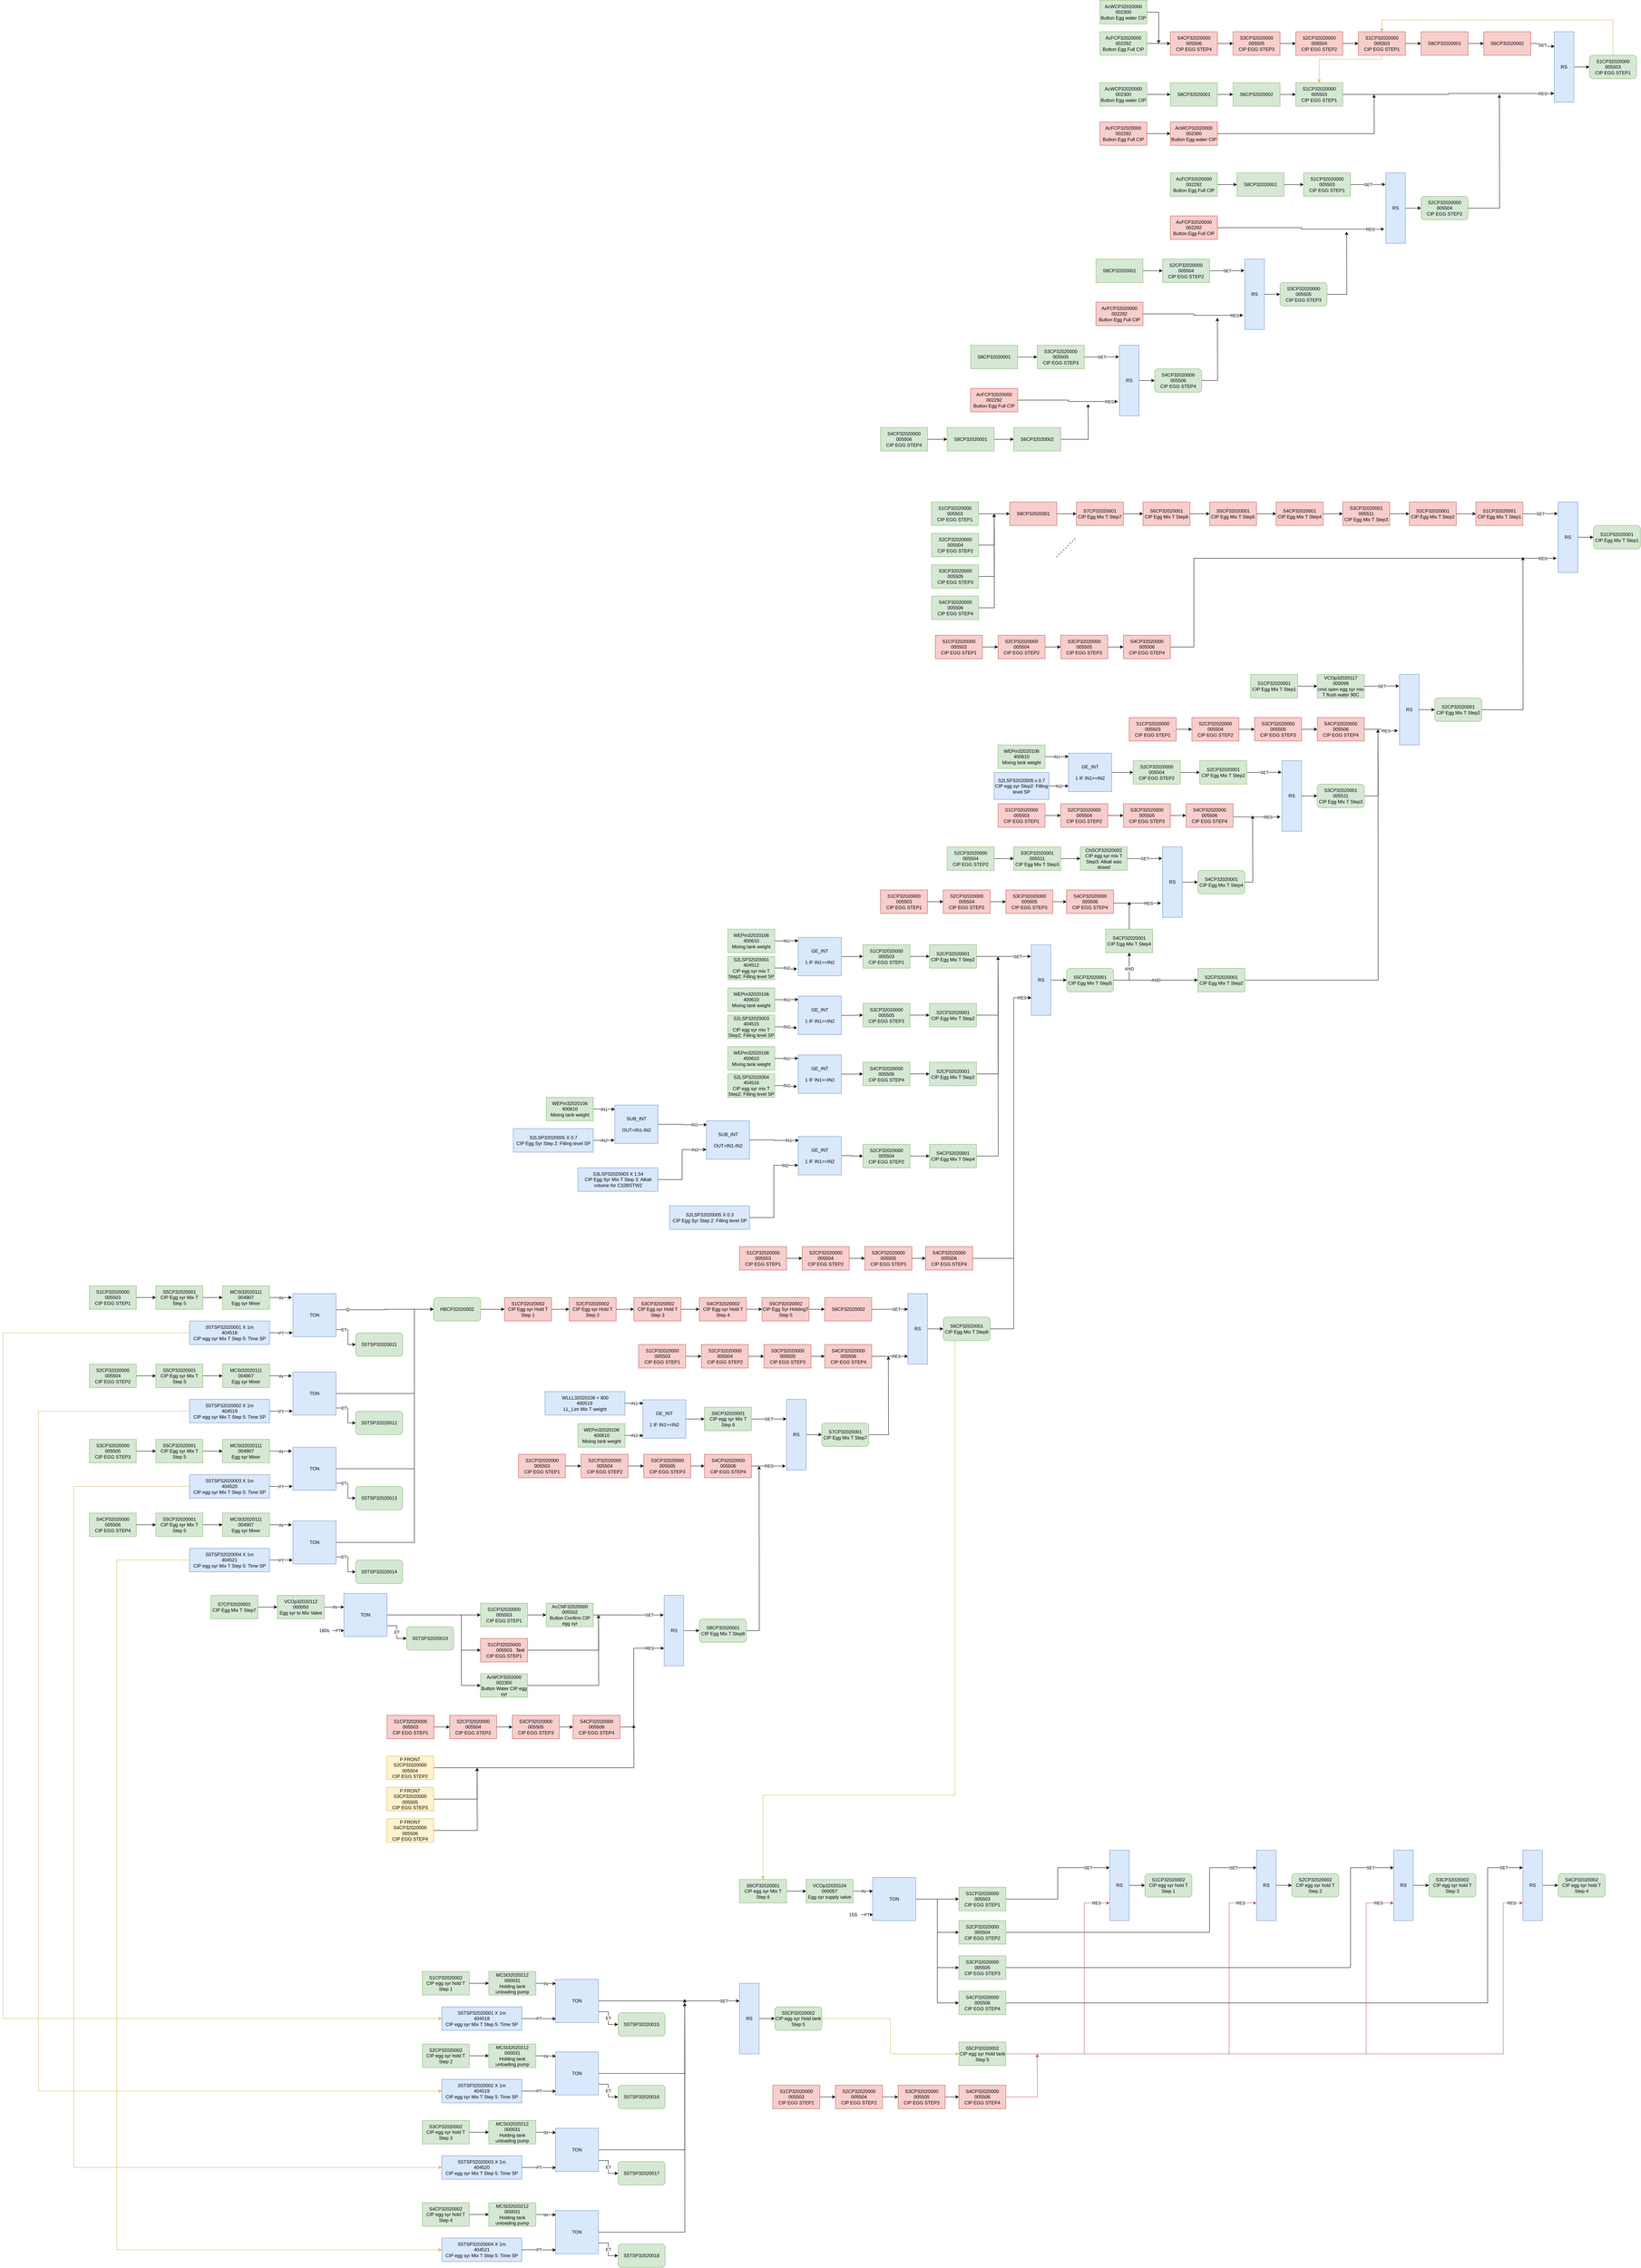 <mxfile version="13.3.9" type="github"><diagram id="nr81iyPofZqEeCW_vUlA" name="Page-1"><mxGraphModel dx="7690" dy="1843" grid="1" gridSize="10" guides="1" tooltips="1" connect="1" arrows="1" fold="1" page="1" pageScale="1" pageWidth="827" pageHeight="1169" math="0" shadow="0"><root><mxCell id="0"/><mxCell id="1" parent="0"/><mxCell id="UORH1TeXT15nEqyu1ZI5-257" style="edgeStyle=orthogonalEdgeStyle;rounded=0;orthogonalLoop=1;jettySize=auto;html=1;entryX=0;entryY=0.75;entryDx=0;entryDy=0;" edge="1" parent="1" source="UORH1TeXT15nEqyu1ZI5-256" target="UORH1TeXT15nEqyu1ZI5-171"><mxGeometry relative="1" as="geometry"><Array as="points"><mxPoint x="-1120" y="3630"/><mxPoint x="-1120" y="2785"/></Array></mxGeometry></mxCell><mxCell id="UORH1TeXT15nEqyu1ZI5-11" style="edgeStyle=orthogonalEdgeStyle;rounded=0;orthogonalLoop=1;jettySize=auto;html=1;entryX=0.5;entryY=0;entryDx=0;entryDy=0;fillColor=#fff2cc;strokeColor=#d6b656;" edge="1" parent="1" source="UORH1TeXT15nEqyu1ZI5-1" target="UORH1TeXT15nEqyu1ZI5-7"><mxGeometry relative="1" as="geometry"><Array as="points"><mxPoint x="410" y="290"/><mxPoint x="-180" y="290"/></Array></mxGeometry></mxCell><mxCell id="UORH1TeXT15nEqyu1ZI5-1" value="S1CP32020000 005503&lt;br&gt;CIP EGG STEP1" style="rounded=1;whiteSpace=wrap;html=1;fillColor=#d5e8d4;strokeColor=#82b366;" vertex="1" parent="1"><mxGeometry x="350" y="380" width="120" height="60" as="geometry"/></mxCell><mxCell id="UORH1TeXT15nEqyu1ZI5-3" style="edgeStyle=orthogonalEdgeStyle;rounded=0;orthogonalLoop=1;jettySize=auto;html=1;entryX=0;entryY=0.5;entryDx=0;entryDy=0;" edge="1" parent="1" source="UORH1TeXT15nEqyu1ZI5-2" target="UORH1TeXT15nEqyu1ZI5-1"><mxGeometry relative="1" as="geometry"/></mxCell><mxCell id="UORH1TeXT15nEqyu1ZI5-2" value="RS" style="rounded=0;whiteSpace=wrap;html=1;fillColor=#dae8fc;strokeColor=#6c8ebf;" vertex="1" parent="1"><mxGeometry x="260" y="320" width="50" height="180" as="geometry"/></mxCell><mxCell id="UORH1TeXT15nEqyu1ZI5-5" value="SET" style="edgeStyle=orthogonalEdgeStyle;rounded=0;orthogonalLoop=1;jettySize=auto;html=1;entryX=0.02;entryY=0.207;entryDx=0;entryDy=0;entryPerimeter=0;" edge="1" parent="1" source="UORH1TeXT15nEqyu1ZI5-4" target="UORH1TeXT15nEqyu1ZI5-2"><mxGeometry relative="1" as="geometry"/></mxCell><mxCell id="UORH1TeXT15nEqyu1ZI5-4" value="S6CP32020002" style="rounded=0;whiteSpace=wrap;html=1;fillColor=#f8cecc;strokeColor=#b85450;" vertex="1" parent="1"><mxGeometry x="80" y="320" width="120" height="60" as="geometry"/></mxCell><mxCell id="UORH1TeXT15nEqyu1ZI5-16" style="edgeStyle=orthogonalEdgeStyle;rounded=0;orthogonalLoop=1;jettySize=auto;html=1;entryX=0;entryY=0.5;entryDx=0;entryDy=0;" edge="1" parent="1" source="UORH1TeXT15nEqyu1ZI5-6" target="UORH1TeXT15nEqyu1ZI5-4"><mxGeometry relative="1" as="geometry"/></mxCell><mxCell id="UORH1TeXT15nEqyu1ZI5-6" value="S8CP32020001" style="rounded=0;whiteSpace=wrap;html=1;fillColor=#f8cecc;strokeColor=#b85450;" vertex="1" parent="1"><mxGeometry x="-80" y="320" width="120" height="60" as="geometry"/></mxCell><mxCell id="UORH1TeXT15nEqyu1ZI5-15" style="edgeStyle=orthogonalEdgeStyle;rounded=0;orthogonalLoop=1;jettySize=auto;html=1;" edge="1" parent="1" source="UORH1TeXT15nEqyu1ZI5-7" target="UORH1TeXT15nEqyu1ZI5-6"><mxGeometry relative="1" as="geometry"/></mxCell><mxCell id="UORH1TeXT15nEqyu1ZI5-29" style="edgeStyle=orthogonalEdgeStyle;rounded=0;orthogonalLoop=1;jettySize=auto;html=1;entryX=0.5;entryY=0;entryDx=0;entryDy=0;fillColor=#fff2cc;strokeColor=#d6b656;" edge="1" parent="1" source="UORH1TeXT15nEqyu1ZI5-7" target="UORH1TeXT15nEqyu1ZI5-25"><mxGeometry relative="1" as="geometry"><Array as="points"><mxPoint x="-180" y="390"/><mxPoint x="-340" y="390"/></Array></mxGeometry></mxCell><mxCell id="UORH1TeXT15nEqyu1ZI5-7" value="S1CP32020000&lt;br&gt;005503&lt;br&gt;CIP EGG STEP1" style="rounded=0;whiteSpace=wrap;html=1;fillColor=#f8cecc;strokeColor=#b85450;" vertex="1" parent="1"><mxGeometry x="-240" y="320" width="120" height="60" as="geometry"/></mxCell><mxCell id="UORH1TeXT15nEqyu1ZI5-14" style="edgeStyle=orthogonalEdgeStyle;rounded=0;orthogonalLoop=1;jettySize=auto;html=1;entryX=0;entryY=0.5;entryDx=0;entryDy=0;" edge="1" parent="1" source="UORH1TeXT15nEqyu1ZI5-8" target="UORH1TeXT15nEqyu1ZI5-7"><mxGeometry relative="1" as="geometry"/></mxCell><mxCell id="UORH1TeXT15nEqyu1ZI5-8" value="S2CP32020000&lt;br&gt;005504&lt;br&gt;CIP EGG STEP2" style="rounded=0;whiteSpace=wrap;html=1;fillColor=#f8cecc;strokeColor=#b85450;" vertex="1" parent="1"><mxGeometry x="-400" y="320" width="120" height="60" as="geometry"/></mxCell><mxCell id="UORH1TeXT15nEqyu1ZI5-13" style="edgeStyle=orthogonalEdgeStyle;rounded=0;orthogonalLoop=1;jettySize=auto;html=1;entryX=0;entryY=0.5;entryDx=0;entryDy=0;" edge="1" parent="1" source="UORH1TeXT15nEqyu1ZI5-9" target="UORH1TeXT15nEqyu1ZI5-8"><mxGeometry relative="1" as="geometry"/></mxCell><mxCell id="UORH1TeXT15nEqyu1ZI5-9" value="S3CP32020000&lt;br&gt;005505&lt;br&gt;CIP EGG STEP3" style="rounded=0;whiteSpace=wrap;html=1;fillColor=#f8cecc;strokeColor=#b85450;" vertex="1" parent="1"><mxGeometry x="-560" y="320" width="120" height="60" as="geometry"/></mxCell><mxCell id="UORH1TeXT15nEqyu1ZI5-12" style="edgeStyle=orthogonalEdgeStyle;rounded=0;orthogonalLoop=1;jettySize=auto;html=1;entryX=0;entryY=0.5;entryDx=0;entryDy=0;" edge="1" parent="1" source="UORH1TeXT15nEqyu1ZI5-10" target="UORH1TeXT15nEqyu1ZI5-9"><mxGeometry relative="1" as="geometry"/></mxCell><mxCell id="UORH1TeXT15nEqyu1ZI5-10" value="S4CP32020000&lt;br&gt;005506&lt;br&gt;CIP EGG STEP4" style="rounded=0;whiteSpace=wrap;html=1;fillColor=#f8cecc;strokeColor=#b85450;" vertex="1" parent="1"><mxGeometry x="-720" y="320" width="120" height="60" as="geometry"/></mxCell><mxCell id="UORH1TeXT15nEqyu1ZI5-18" style="edgeStyle=orthogonalEdgeStyle;rounded=0;orthogonalLoop=1;jettySize=auto;html=1;entryX=0;entryY=0.5;entryDx=0;entryDy=0;" edge="1" parent="1" source="UORH1TeXT15nEqyu1ZI5-17" target="UORH1TeXT15nEqyu1ZI5-10"><mxGeometry relative="1" as="geometry"/></mxCell><mxCell id="UORH1TeXT15nEqyu1ZI5-17" value="AcFCP32020000&lt;br&gt;002292&lt;br&gt;Button Egg Full CIP" style="rounded=0;whiteSpace=wrap;html=1;fillColor=#d5e8d4;strokeColor=#82b366;" vertex="1" parent="1"><mxGeometry x="-900" y="320" width="120" height="60" as="geometry"/></mxCell><mxCell id="UORH1TeXT15nEqyu1ZI5-35" style="edgeStyle=orthogonalEdgeStyle;rounded=0;orthogonalLoop=1;jettySize=auto;html=1;" edge="1" parent="1" source="UORH1TeXT15nEqyu1ZI5-19"><mxGeometry relative="1" as="geometry"><mxPoint x="-750" y="350.0" as="targetPoint"/></mxGeometry></mxCell><mxCell id="UORH1TeXT15nEqyu1ZI5-19" value="AcWCP32020000&lt;br&gt;002300&lt;br&gt;Button Egg water CIP" style="rounded=0;whiteSpace=wrap;html=1;fillColor=#d5e8d4;strokeColor=#82b366;" vertex="1" parent="1"><mxGeometry x="-900" y="240" width="120" height="60" as="geometry"/></mxCell><mxCell id="UORH1TeXT15nEqyu1ZI5-26" style="edgeStyle=orthogonalEdgeStyle;rounded=0;orthogonalLoop=1;jettySize=auto;html=1;entryX=0;entryY=0.5;entryDx=0;entryDy=0;" edge="1" parent="1" source="UORH1TeXT15nEqyu1ZI5-21" target="UORH1TeXT15nEqyu1ZI5-22"><mxGeometry relative="1" as="geometry"/></mxCell><mxCell id="UORH1TeXT15nEqyu1ZI5-21" value="AcWCP32020000&lt;br&gt;002300&lt;br&gt;Button Egg water CIP" style="rounded=0;whiteSpace=wrap;html=1;fillColor=#d5e8d4;strokeColor=#82b366;" vertex="1" parent="1"><mxGeometry x="-900" y="450" width="120" height="60" as="geometry"/></mxCell><mxCell id="UORH1TeXT15nEqyu1ZI5-27" style="edgeStyle=orthogonalEdgeStyle;rounded=0;orthogonalLoop=1;jettySize=auto;html=1;entryX=0;entryY=0.5;entryDx=0;entryDy=0;" edge="1" parent="1" source="UORH1TeXT15nEqyu1ZI5-22" target="UORH1TeXT15nEqyu1ZI5-23"><mxGeometry relative="1" as="geometry"/></mxCell><mxCell id="UORH1TeXT15nEqyu1ZI5-22" value="S8CP32020001" style="rounded=0;whiteSpace=wrap;html=1;fillColor=#d5e8d4;strokeColor=#82b366;" vertex="1" parent="1"><mxGeometry x="-720" y="450" width="120" height="60" as="geometry"/></mxCell><mxCell id="UORH1TeXT15nEqyu1ZI5-28" style="edgeStyle=orthogonalEdgeStyle;rounded=0;orthogonalLoop=1;jettySize=auto;html=1;" edge="1" parent="1" source="UORH1TeXT15nEqyu1ZI5-23" target="UORH1TeXT15nEqyu1ZI5-25"><mxGeometry relative="1" as="geometry"/></mxCell><mxCell id="UORH1TeXT15nEqyu1ZI5-23" value="S6CP32020002" style="rounded=0;whiteSpace=wrap;html=1;fillColor=#d5e8d4;strokeColor=#82b366;" vertex="1" parent="1"><mxGeometry x="-560" y="450" width="120" height="60" as="geometry"/></mxCell><mxCell id="UORH1TeXT15nEqyu1ZI5-30" value="RES" style="edgeStyle=orthogonalEdgeStyle;rounded=0;orthogonalLoop=1;jettySize=auto;html=1;entryX=0;entryY=0.875;entryDx=0;entryDy=0;entryPerimeter=0;" edge="1" parent="1" source="UORH1TeXT15nEqyu1ZI5-25" target="UORH1TeXT15nEqyu1ZI5-2"><mxGeometry x="0.889" relative="1" as="geometry"><mxPoint as="offset"/></mxGeometry></mxCell><mxCell id="UORH1TeXT15nEqyu1ZI5-25" value="S1CP32020000&lt;br&gt;005503&lt;br&gt;CIP EGG STEP1" style="rounded=0;whiteSpace=wrap;html=1;fillColor=#d5e8d4;strokeColor=#82b366;" vertex="1" parent="1"><mxGeometry x="-400" y="450" width="120" height="60" as="geometry"/></mxCell><mxCell id="UORH1TeXT15nEqyu1ZI5-33" style="edgeStyle=orthogonalEdgeStyle;rounded=0;orthogonalLoop=1;jettySize=auto;html=1;entryX=0;entryY=0.5;entryDx=0;entryDy=0;" edge="1" parent="1" source="UORH1TeXT15nEqyu1ZI5-31" target="UORH1TeXT15nEqyu1ZI5-32"><mxGeometry relative="1" as="geometry"/></mxCell><mxCell id="UORH1TeXT15nEqyu1ZI5-31" value="AcFCP32020000&lt;br&gt;002292&lt;br&gt;Button Egg Full CIP" style="rounded=0;whiteSpace=wrap;html=1;fillColor=#f8cecc;strokeColor=#b85450;" vertex="1" parent="1"><mxGeometry x="-900" y="550" width="120" height="60" as="geometry"/></mxCell><mxCell id="UORH1TeXT15nEqyu1ZI5-34" style="edgeStyle=orthogonalEdgeStyle;rounded=0;orthogonalLoop=1;jettySize=auto;html=1;" edge="1" parent="1" source="UORH1TeXT15nEqyu1ZI5-32"><mxGeometry relative="1" as="geometry"><mxPoint x="-200" y="480.0" as="targetPoint"/></mxGeometry></mxCell><mxCell id="UORH1TeXT15nEqyu1ZI5-32" value="AcWCP32020000&lt;br&gt;002300&lt;br&gt;Button Egg water CIP" style="rounded=0;whiteSpace=wrap;html=1;fillColor=#f8cecc;strokeColor=#b85450;" vertex="1" parent="1"><mxGeometry x="-720" y="550" width="120" height="60" as="geometry"/></mxCell><mxCell id="UORH1TeXT15nEqyu1ZI5-38" style="edgeStyle=orthogonalEdgeStyle;rounded=0;orthogonalLoop=1;jettySize=auto;html=1;entryX=0;entryY=0.5;entryDx=0;entryDy=0;" edge="1" parent="1" source="UORH1TeXT15nEqyu1ZI5-36" target="UORH1TeXT15nEqyu1ZI5-37"><mxGeometry relative="1" as="geometry"/></mxCell><mxCell id="UORH1TeXT15nEqyu1ZI5-36" value="RS" style="rounded=0;whiteSpace=wrap;html=1;fillColor=#dae8fc;strokeColor=#6c8ebf;" vertex="1" parent="1"><mxGeometry x="-170" y="680" width="50" height="180" as="geometry"/></mxCell><mxCell id="UORH1TeXT15nEqyu1ZI5-45" style="edgeStyle=orthogonalEdgeStyle;rounded=0;orthogonalLoop=1;jettySize=auto;html=1;" edge="1" parent="1" source="UORH1TeXT15nEqyu1ZI5-37"><mxGeometry relative="1" as="geometry"><mxPoint x="120" y="480.0" as="targetPoint"/></mxGeometry></mxCell><mxCell id="UORH1TeXT15nEqyu1ZI5-37" value="S2CP32020000 005504&lt;br&gt;CIP EGG STEP2" style="rounded=1;whiteSpace=wrap;html=1;fillColor=#d5e8d4;strokeColor=#82b366;" vertex="1" parent="1"><mxGeometry x="-80" y="740" width="120" height="60" as="geometry"/></mxCell><mxCell id="UORH1TeXT15nEqyu1ZI5-40" value="SET" style="edgeStyle=orthogonalEdgeStyle;rounded=0;orthogonalLoop=1;jettySize=auto;html=1;entryX=-0.022;entryY=0.164;entryDx=0;entryDy=0;entryPerimeter=0;" edge="1" parent="1" source="UORH1TeXT15nEqyu1ZI5-39" target="UORH1TeXT15nEqyu1ZI5-36"><mxGeometry relative="1" as="geometry"/></mxCell><mxCell id="UORH1TeXT15nEqyu1ZI5-39" value="S1CP32020000&lt;br&gt;005503&lt;br&gt;CIP EGG STEP1" style="rounded=0;whiteSpace=wrap;html=1;fillColor=#d5e8d4;strokeColor=#82b366;" vertex="1" parent="1"><mxGeometry x="-380" y="680" width="120" height="60" as="geometry"/></mxCell><mxCell id="UORH1TeXT15nEqyu1ZI5-42" style="edgeStyle=orthogonalEdgeStyle;rounded=0;orthogonalLoop=1;jettySize=auto;html=1;entryX=0;entryY=0.5;entryDx=0;entryDy=0;" edge="1" parent="1" source="UORH1TeXT15nEqyu1ZI5-41" target="UORH1TeXT15nEqyu1ZI5-39"><mxGeometry relative="1" as="geometry"/></mxCell><mxCell id="UORH1TeXT15nEqyu1ZI5-41" value="S8CP32020001" style="rounded=0;whiteSpace=wrap;html=1;fillColor=#d5e8d4;strokeColor=#82b366;" vertex="1" parent="1"><mxGeometry x="-550" y="680" width="120" height="60" as="geometry"/></mxCell><mxCell id="UORH1TeXT15nEqyu1ZI5-44" style="edgeStyle=orthogonalEdgeStyle;rounded=0;orthogonalLoop=1;jettySize=auto;html=1;entryX=0;entryY=0.5;entryDx=0;entryDy=0;" edge="1" parent="1" source="UORH1TeXT15nEqyu1ZI5-43" target="UORH1TeXT15nEqyu1ZI5-41"><mxGeometry relative="1" as="geometry"/></mxCell><mxCell id="UORH1TeXT15nEqyu1ZI5-43" value="AcFCP32020000&lt;br&gt;002292&lt;br&gt;Button Egg Full CIP" style="rounded=0;whiteSpace=wrap;html=1;fillColor=#d5e8d4;strokeColor=#82b366;" vertex="1" parent="1"><mxGeometry x="-720" y="680" width="120" height="60" as="geometry"/></mxCell><mxCell id="UORH1TeXT15nEqyu1ZI5-47" value="RES" style="edgeStyle=orthogonalEdgeStyle;rounded=0;orthogonalLoop=1;jettySize=auto;html=1;entryX=-0.081;entryY=0.798;entryDx=0;entryDy=0;entryPerimeter=0;" edge="1" parent="1" source="UORH1TeXT15nEqyu1ZI5-46" target="UORH1TeXT15nEqyu1ZI5-36"><mxGeometry x="0.833" relative="1" as="geometry"><mxPoint as="offset"/></mxGeometry></mxCell><mxCell id="UORH1TeXT15nEqyu1ZI5-46" value="AcFCP32020000&lt;br&gt;002292&lt;br&gt;Button Egg Full CIP" style="rounded=0;whiteSpace=wrap;html=1;fillColor=#f8cecc;strokeColor=#b85450;" vertex="1" parent="1"><mxGeometry x="-720" y="790" width="120" height="60" as="geometry"/></mxCell><mxCell id="UORH1TeXT15nEqyu1ZI5-48" style="edgeStyle=orthogonalEdgeStyle;rounded=0;orthogonalLoop=1;jettySize=auto;html=1;entryX=0;entryY=0.5;entryDx=0;entryDy=0;" edge="1" source="UORH1TeXT15nEqyu1ZI5-49" target="UORH1TeXT15nEqyu1ZI5-50" parent="1"><mxGeometry relative="1" as="geometry"/></mxCell><mxCell id="UORH1TeXT15nEqyu1ZI5-49" value="RS" style="rounded=0;whiteSpace=wrap;html=1;fillColor=#dae8fc;strokeColor=#6c8ebf;" vertex="1" parent="1"><mxGeometry x="-530" y="900" width="50" height="180" as="geometry"/></mxCell><mxCell id="UORH1TeXT15nEqyu1ZI5-59" style="edgeStyle=orthogonalEdgeStyle;rounded=0;orthogonalLoop=1;jettySize=auto;html=1;" edge="1" parent="1" source="UORH1TeXT15nEqyu1ZI5-50"><mxGeometry relative="1" as="geometry"><mxPoint x="-270" y="830" as="targetPoint"/></mxGeometry></mxCell><mxCell id="UORH1TeXT15nEqyu1ZI5-50" value="S3CP32020000 005505&lt;br&gt;CIP EGG STEP3" style="rounded=1;whiteSpace=wrap;html=1;fillColor=#d5e8d4;strokeColor=#82b366;" vertex="1" parent="1"><mxGeometry x="-440" y="960" width="120" height="60" as="geometry"/></mxCell><mxCell id="UORH1TeXT15nEqyu1ZI5-51" value="SET" style="edgeStyle=orthogonalEdgeStyle;rounded=0;orthogonalLoop=1;jettySize=auto;html=1;entryX=-0.022;entryY=0.164;entryDx=0;entryDy=0;entryPerimeter=0;" edge="1" source="UORH1TeXT15nEqyu1ZI5-52" target="UORH1TeXT15nEqyu1ZI5-49" parent="1"><mxGeometry relative="1" as="geometry"/></mxCell><mxCell id="UORH1TeXT15nEqyu1ZI5-52" value="S2CP32020000 005504&lt;br&gt;CIP EGG STEP2" style="rounded=0;whiteSpace=wrap;html=1;fillColor=#d5e8d4;strokeColor=#82b366;" vertex="1" parent="1"><mxGeometry x="-740" y="900" width="120" height="60" as="geometry"/></mxCell><mxCell id="UORH1TeXT15nEqyu1ZI5-53" style="edgeStyle=orthogonalEdgeStyle;rounded=0;orthogonalLoop=1;jettySize=auto;html=1;entryX=0;entryY=0.5;entryDx=0;entryDy=0;" edge="1" source="UORH1TeXT15nEqyu1ZI5-54" target="UORH1TeXT15nEqyu1ZI5-52" parent="1"><mxGeometry relative="1" as="geometry"/></mxCell><mxCell id="UORH1TeXT15nEqyu1ZI5-54" value="S8CP32020001" style="rounded=0;whiteSpace=wrap;html=1;fillColor=#d5e8d4;strokeColor=#82b366;" vertex="1" parent="1"><mxGeometry x="-910" y="900" width="120" height="60" as="geometry"/></mxCell><mxCell id="UORH1TeXT15nEqyu1ZI5-57" value="RES" style="edgeStyle=orthogonalEdgeStyle;rounded=0;orthogonalLoop=1;jettySize=auto;html=1;entryX=-0.081;entryY=0.798;entryDx=0;entryDy=0;entryPerimeter=0;" edge="1" source="UORH1TeXT15nEqyu1ZI5-58" target="UORH1TeXT15nEqyu1ZI5-49" parent="1"><mxGeometry x="0.833" relative="1" as="geometry"><mxPoint as="offset"/></mxGeometry></mxCell><mxCell id="UORH1TeXT15nEqyu1ZI5-58" value="AcFCP32020000&lt;br&gt;002292&lt;br&gt;Button Egg Full CIP" style="rounded=0;whiteSpace=wrap;html=1;fillColor=#f8cecc;strokeColor=#b85450;" vertex="1" parent="1"><mxGeometry x="-910" y="1010" width="120" height="60" as="geometry"/></mxCell><mxCell id="UORH1TeXT15nEqyu1ZI5-60" style="edgeStyle=orthogonalEdgeStyle;rounded=0;orthogonalLoop=1;jettySize=auto;html=1;entryX=0;entryY=0.5;entryDx=0;entryDy=0;" edge="1" source="UORH1TeXT15nEqyu1ZI5-61" target="UORH1TeXT15nEqyu1ZI5-62" parent="1"><mxGeometry relative="1" as="geometry"/></mxCell><mxCell id="UORH1TeXT15nEqyu1ZI5-61" value="RS" style="rounded=0;whiteSpace=wrap;html=1;fillColor=#dae8fc;strokeColor=#6c8ebf;" vertex="1" parent="1"><mxGeometry x="-850" y="1120" width="50" height="180" as="geometry"/></mxCell><mxCell id="UORH1TeXT15nEqyu1ZI5-75" style="edgeStyle=orthogonalEdgeStyle;rounded=0;orthogonalLoop=1;jettySize=auto;html=1;" edge="1" parent="1" source="UORH1TeXT15nEqyu1ZI5-62"><mxGeometry relative="1" as="geometry"><mxPoint x="-600" y="1050" as="targetPoint"/></mxGeometry></mxCell><mxCell id="UORH1TeXT15nEqyu1ZI5-62" value="S4CP32020000 005506&lt;br&gt;CIP EGG STEP4" style="rounded=1;whiteSpace=wrap;html=1;fillColor=#d5e8d4;strokeColor=#82b366;" vertex="1" parent="1"><mxGeometry x="-760" y="1180" width="120" height="60" as="geometry"/></mxCell><mxCell id="UORH1TeXT15nEqyu1ZI5-63" value="SET" style="edgeStyle=orthogonalEdgeStyle;rounded=0;orthogonalLoop=1;jettySize=auto;html=1;entryX=-0.022;entryY=0.164;entryDx=0;entryDy=0;entryPerimeter=0;" edge="1" source="UORH1TeXT15nEqyu1ZI5-64" target="UORH1TeXT15nEqyu1ZI5-61" parent="1"><mxGeometry relative="1" as="geometry"/></mxCell><mxCell id="UORH1TeXT15nEqyu1ZI5-64" value="S3CP32020000 005505&lt;br&gt;CIP EGG STEP3" style="rounded=0;whiteSpace=wrap;html=1;fillColor=#d5e8d4;strokeColor=#82b366;" vertex="1" parent="1"><mxGeometry x="-1060" y="1120" width="120" height="60" as="geometry"/></mxCell><mxCell id="UORH1TeXT15nEqyu1ZI5-65" style="edgeStyle=orthogonalEdgeStyle;rounded=0;orthogonalLoop=1;jettySize=auto;html=1;entryX=0;entryY=0.5;entryDx=0;entryDy=0;" edge="1" source="UORH1TeXT15nEqyu1ZI5-66" target="UORH1TeXT15nEqyu1ZI5-64" parent="1"><mxGeometry relative="1" as="geometry"/></mxCell><mxCell id="UORH1TeXT15nEqyu1ZI5-66" value="S8CP32020001" style="rounded=0;whiteSpace=wrap;html=1;fillColor=#d5e8d4;strokeColor=#82b366;" vertex="1" parent="1"><mxGeometry x="-1230" y="1120" width="120" height="60" as="geometry"/></mxCell><mxCell id="UORH1TeXT15nEqyu1ZI5-67" value="RES" style="edgeStyle=orthogonalEdgeStyle;rounded=0;orthogonalLoop=1;jettySize=auto;html=1;entryX=-0.081;entryY=0.798;entryDx=0;entryDy=0;entryPerimeter=0;" edge="1" source="UORH1TeXT15nEqyu1ZI5-68" target="UORH1TeXT15nEqyu1ZI5-61" parent="1"><mxGeometry x="0.833" relative="1" as="geometry"><mxPoint as="offset"/></mxGeometry></mxCell><mxCell id="UORH1TeXT15nEqyu1ZI5-68" value="AcFCP32020000&lt;br&gt;002292&lt;br&gt;Button Egg Full CIP" style="rounded=0;whiteSpace=wrap;html=1;fillColor=#f8cecc;strokeColor=#b85450;" vertex="1" parent="1"><mxGeometry x="-1230" y="1230" width="120" height="60" as="geometry"/></mxCell><mxCell id="UORH1TeXT15nEqyu1ZI5-72" style="edgeStyle=orthogonalEdgeStyle;rounded=0;orthogonalLoop=1;jettySize=auto;html=1;entryX=0;entryY=0.5;entryDx=0;entryDy=0;" edge="1" parent="1" source="UORH1TeXT15nEqyu1ZI5-69" target="UORH1TeXT15nEqyu1ZI5-70"><mxGeometry relative="1" as="geometry"/></mxCell><mxCell id="UORH1TeXT15nEqyu1ZI5-69" value="S4CP32020000 005506&lt;br&gt;CIP EGG STEP4" style="rounded=0;whiteSpace=wrap;html=1;fillColor=#d5e8d4;strokeColor=#82b366;" vertex="1" parent="1"><mxGeometry x="-1460" y="1330" width="120" height="60" as="geometry"/></mxCell><mxCell id="UORH1TeXT15nEqyu1ZI5-73" style="edgeStyle=orthogonalEdgeStyle;rounded=0;orthogonalLoop=1;jettySize=auto;html=1;entryX=0;entryY=0.5;entryDx=0;entryDy=0;" edge="1" parent="1" source="UORH1TeXT15nEqyu1ZI5-70" target="UORH1TeXT15nEqyu1ZI5-71"><mxGeometry relative="1" as="geometry"/></mxCell><mxCell id="UORH1TeXT15nEqyu1ZI5-70" value="S8CP32020001" style="rounded=0;whiteSpace=wrap;html=1;fillColor=#d5e8d4;strokeColor=#82b366;" vertex="1" parent="1"><mxGeometry x="-1290" y="1330" width="120" height="60" as="geometry"/></mxCell><mxCell id="UORH1TeXT15nEqyu1ZI5-74" style="edgeStyle=orthogonalEdgeStyle;rounded=0;orthogonalLoop=1;jettySize=auto;html=1;" edge="1" parent="1" source="UORH1TeXT15nEqyu1ZI5-71"><mxGeometry relative="1" as="geometry"><mxPoint x="-930" y="1270" as="targetPoint"/></mxGeometry></mxCell><mxCell id="UORH1TeXT15nEqyu1ZI5-71" value="S6CP32020002" style="rounded=0;whiteSpace=wrap;html=1;fillColor=#d5e8d4;strokeColor=#82b366;" vertex="1" parent="1"><mxGeometry x="-1120" y="1330" width="120" height="60" as="geometry"/></mxCell><mxCell id="UORH1TeXT15nEqyu1ZI5-76" style="edgeStyle=orthogonalEdgeStyle;rounded=0;orthogonalLoop=1;jettySize=auto;html=1;entryX=0;entryY=0.5;entryDx=0;entryDy=0;" edge="1" source="UORH1TeXT15nEqyu1ZI5-77" target="UORH1TeXT15nEqyu1ZI5-78" parent="1"><mxGeometry relative="1" as="geometry"/></mxCell><mxCell id="UORH1TeXT15nEqyu1ZI5-77" value="RS" style="rounded=0;whiteSpace=wrap;html=1;fillColor=#dae8fc;strokeColor=#6c8ebf;" vertex="1" parent="1"><mxGeometry x="270" y="1520" width="50" height="180" as="geometry"/></mxCell><mxCell id="UORH1TeXT15nEqyu1ZI5-78" value="S1CP32020001&lt;br&gt;CIP Egg Mix T Step1" style="rounded=1;whiteSpace=wrap;html=1;fillColor=#d5e8d4;strokeColor=#82b366;" vertex="1" parent="1"><mxGeometry x="360" y="1580" width="120" height="60" as="geometry"/></mxCell><mxCell id="UORH1TeXT15nEqyu1ZI5-79" value="SET" style="edgeStyle=orthogonalEdgeStyle;rounded=0;orthogonalLoop=1;jettySize=auto;html=1;entryX=-0.022;entryY=0.164;entryDx=0;entryDy=0;entryPerimeter=0;" edge="1" source="UORH1TeXT15nEqyu1ZI5-80" target="UORH1TeXT15nEqyu1ZI5-77" parent="1"><mxGeometry relative="1" as="geometry"/></mxCell><mxCell id="UORH1TeXT15nEqyu1ZI5-80" value="S1CP32020001&lt;br&gt;CIP Egg Mix T Step1" style="rounded=0;whiteSpace=wrap;html=1;fillColor=#f8cecc;strokeColor=#b85450;" vertex="1" parent="1"><mxGeometry x="60" y="1520" width="120" height="60" as="geometry"/></mxCell><mxCell id="UORH1TeXT15nEqyu1ZI5-81" style="edgeStyle=orthogonalEdgeStyle;rounded=0;orthogonalLoop=1;jettySize=auto;html=1;entryX=0;entryY=0.5;entryDx=0;entryDy=0;" edge="1" source="UORH1TeXT15nEqyu1ZI5-82" target="UORH1TeXT15nEqyu1ZI5-80" parent="1"><mxGeometry relative="1" as="geometry"/></mxCell><mxCell id="UORH1TeXT15nEqyu1ZI5-82" value="S2CP32020001&lt;br&gt;CIP Egg Mix T Step2" style="rounded=0;whiteSpace=wrap;html=1;fillColor=#f8cecc;strokeColor=#b85450;" vertex="1" parent="1"><mxGeometry x="-110" y="1520" width="120" height="60" as="geometry"/></mxCell><mxCell id="UORH1TeXT15nEqyu1ZI5-83" value="RES" style="edgeStyle=orthogonalEdgeStyle;rounded=0;orthogonalLoop=1;jettySize=auto;html=1;entryX=-0.081;entryY=0.798;entryDx=0;entryDy=0;entryPerimeter=0;exitX=1;exitY=0.5;exitDx=0;exitDy=0;" edge="1" source="UORH1TeXT15nEqyu1ZI5-108" target="UORH1TeXT15nEqyu1ZI5-77" parent="1"><mxGeometry x="0.941" relative="1" as="geometry"><mxPoint x="180" y="1850" as="sourcePoint"/><Array as="points"><mxPoint x="-660" y="1890"/><mxPoint x="-660" y="1664"/></Array><mxPoint as="offset"/></mxGeometry></mxCell><mxCell id="UORH1TeXT15nEqyu1ZI5-86" style="edgeStyle=orthogonalEdgeStyle;rounded=0;orthogonalLoop=1;jettySize=auto;html=1;entryX=0;entryY=0.5;entryDx=0;entryDy=0;" edge="1" parent="1" source="UORH1TeXT15nEqyu1ZI5-85" target="UORH1TeXT15nEqyu1ZI5-82"><mxGeometry relative="1" as="geometry"/></mxCell><mxCell id="UORH1TeXT15nEqyu1ZI5-85" value="S3CP32020001&lt;br&gt;005511&lt;br&gt;CIP Egg Mix T Step3" style="rounded=0;whiteSpace=wrap;html=1;fillColor=#f8cecc;strokeColor=#b85450;" vertex="1" parent="1"><mxGeometry x="-280" y="1520" width="120" height="60" as="geometry"/></mxCell><mxCell id="UORH1TeXT15nEqyu1ZI5-88" style="edgeStyle=orthogonalEdgeStyle;rounded=0;orthogonalLoop=1;jettySize=auto;html=1;entryX=0;entryY=0.5;entryDx=0;entryDy=0;" edge="1" parent="1" source="UORH1TeXT15nEqyu1ZI5-87" target="UORH1TeXT15nEqyu1ZI5-85"><mxGeometry relative="1" as="geometry"/></mxCell><mxCell id="UORH1TeXT15nEqyu1ZI5-87" value="S4CP32020001&lt;br&gt;CIP Egg Mix T Step4" style="rounded=0;whiteSpace=wrap;html=1;fillColor=#f8cecc;strokeColor=#b85450;" vertex="1" parent="1"><mxGeometry x="-450" y="1520" width="120" height="60" as="geometry"/></mxCell><mxCell id="UORH1TeXT15nEqyu1ZI5-90" style="edgeStyle=orthogonalEdgeStyle;rounded=0;orthogonalLoop=1;jettySize=auto;html=1;entryX=0;entryY=0.5;entryDx=0;entryDy=0;" edge="1" parent="1" source="UORH1TeXT15nEqyu1ZI5-89" target="UORH1TeXT15nEqyu1ZI5-87"><mxGeometry relative="1" as="geometry"/></mxCell><mxCell id="UORH1TeXT15nEqyu1ZI5-89" value="S5CP32020001&lt;br&gt;CIP Egg Mix T Step5" style="rounded=0;whiteSpace=wrap;html=1;fillColor=#f8cecc;strokeColor=#b85450;" vertex="1" parent="1"><mxGeometry x="-620" y="1520" width="120" height="60" as="geometry"/></mxCell><mxCell id="UORH1TeXT15nEqyu1ZI5-92" style="edgeStyle=orthogonalEdgeStyle;rounded=0;orthogonalLoop=1;jettySize=auto;html=1;entryX=0;entryY=0.5;entryDx=0;entryDy=0;" edge="1" parent="1" source="UORH1TeXT15nEqyu1ZI5-91" target="UORH1TeXT15nEqyu1ZI5-89"><mxGeometry relative="1" as="geometry"/></mxCell><mxCell id="UORH1TeXT15nEqyu1ZI5-91" value="S6CP32020001&lt;br&gt;CIP Egg Mix T Step6" style="rounded=0;whiteSpace=wrap;html=1;fillColor=#f8cecc;strokeColor=#b85450;" vertex="1" parent="1"><mxGeometry x="-790" y="1520" width="120" height="60" as="geometry"/></mxCell><mxCell id="UORH1TeXT15nEqyu1ZI5-94" style="edgeStyle=orthogonalEdgeStyle;rounded=0;orthogonalLoop=1;jettySize=auto;html=1;entryX=0;entryY=0.5;entryDx=0;entryDy=0;" edge="1" parent="1" source="UORH1TeXT15nEqyu1ZI5-93" target="UORH1TeXT15nEqyu1ZI5-91"><mxGeometry relative="1" as="geometry"/></mxCell><mxCell id="UORH1TeXT15nEqyu1ZI5-93" value="S7CP32020001&lt;br&gt;CIP Egg Mix T Step7" style="rounded=0;whiteSpace=wrap;html=1;fillColor=#f8cecc;strokeColor=#b85450;" vertex="1" parent="1"><mxGeometry x="-960" y="1520" width="120" height="60" as="geometry"/></mxCell><mxCell id="UORH1TeXT15nEqyu1ZI5-96" style="edgeStyle=orthogonalEdgeStyle;rounded=0;orthogonalLoop=1;jettySize=auto;html=1;" edge="1" parent="1" source="UORH1TeXT15nEqyu1ZI5-95" target="UORH1TeXT15nEqyu1ZI5-93"><mxGeometry relative="1" as="geometry"/></mxCell><mxCell id="UORH1TeXT15nEqyu1ZI5-95" value="S8CP32020001" style="rounded=0;whiteSpace=wrap;html=1;fillColor=#f8cecc;strokeColor=#b85450;" vertex="1" parent="1"><mxGeometry x="-1130" y="1520" width="120" height="60" as="geometry"/></mxCell><mxCell id="UORH1TeXT15nEqyu1ZI5-101" style="edgeStyle=orthogonalEdgeStyle;rounded=0;orthogonalLoop=1;jettySize=auto;html=1;entryX=0;entryY=0.5;entryDx=0;entryDy=0;" edge="1" parent="1" source="UORH1TeXT15nEqyu1ZI5-97" target="UORH1TeXT15nEqyu1ZI5-95"><mxGeometry relative="1" as="geometry"/></mxCell><mxCell id="UORH1TeXT15nEqyu1ZI5-97" value="S1CP32020000&lt;br&gt;005503&lt;br&gt;CIP EGG STEP1" style="rounded=0;whiteSpace=wrap;html=1;fillColor=#d5e8d4;strokeColor=#82b366;" vertex="1" parent="1"><mxGeometry x="-1330" y="1520" width="120" height="60" as="geometry"/></mxCell><mxCell id="UORH1TeXT15nEqyu1ZI5-102" style="edgeStyle=orthogonalEdgeStyle;rounded=0;orthogonalLoop=1;jettySize=auto;html=1;" edge="1" parent="1" source="UORH1TeXT15nEqyu1ZI5-98"><mxGeometry relative="1" as="geometry"><mxPoint x="-1170" y="1550" as="targetPoint"/></mxGeometry></mxCell><mxCell id="UORH1TeXT15nEqyu1ZI5-98" value="S2CP32020000 005504&lt;br&gt;CIP EGG STEP2" style="rounded=0;whiteSpace=wrap;html=1;fillColor=#d5e8d4;strokeColor=#82b366;" vertex="1" parent="1"><mxGeometry x="-1329.5" y="1600" width="120" height="60" as="geometry"/></mxCell><mxCell id="UORH1TeXT15nEqyu1ZI5-103" style="edgeStyle=orthogonalEdgeStyle;rounded=0;orthogonalLoop=1;jettySize=auto;html=1;" edge="1" parent="1" source="UORH1TeXT15nEqyu1ZI5-99"><mxGeometry relative="1" as="geometry"><mxPoint x="-1170" y="1550" as="targetPoint"/></mxGeometry></mxCell><mxCell id="UORH1TeXT15nEqyu1ZI5-99" value="S3CP32020000 005505&lt;br&gt;CIP EGG STEP3" style="rounded=0;whiteSpace=wrap;html=1;fillColor=#d5e8d4;strokeColor=#82b366;" vertex="1" parent="1"><mxGeometry x="-1329.5" y="1680" width="120" height="60" as="geometry"/></mxCell><mxCell id="UORH1TeXT15nEqyu1ZI5-104" style="edgeStyle=orthogonalEdgeStyle;rounded=0;orthogonalLoop=1;jettySize=auto;html=1;" edge="1" parent="1" source="UORH1TeXT15nEqyu1ZI5-100"><mxGeometry relative="1" as="geometry"><mxPoint x="-1170" y="1550" as="targetPoint"/></mxGeometry></mxCell><mxCell id="UORH1TeXT15nEqyu1ZI5-100" value="S4CP32020000 005506&lt;br&gt;CIP EGG STEP4" style="rounded=0;whiteSpace=wrap;html=1;fillColor=#d5e8d4;strokeColor=#82b366;" vertex="1" parent="1"><mxGeometry x="-1329.5" y="1760" width="120" height="60" as="geometry"/></mxCell><mxCell id="UORH1TeXT15nEqyu1ZI5-119" style="edgeStyle=orthogonalEdgeStyle;rounded=0;orthogonalLoop=1;jettySize=auto;html=1;entryX=0;entryY=0.5;entryDx=0;entryDy=0;" edge="1" parent="1" source="UORH1TeXT15nEqyu1ZI5-105" target="UORH1TeXT15nEqyu1ZI5-106"><mxGeometry relative="1" as="geometry"/></mxCell><mxCell id="UORH1TeXT15nEqyu1ZI5-105" value="S1CP32020000&lt;br&gt;005503&lt;br&gt;CIP EGG STEP1" style="rounded=0;whiteSpace=wrap;html=1;fillColor=#f8cecc;strokeColor=#b85450;" vertex="1" parent="1"><mxGeometry x="-1320" y="1860" width="120" height="60" as="geometry"/></mxCell><mxCell id="UORH1TeXT15nEqyu1ZI5-120" style="edgeStyle=orthogonalEdgeStyle;rounded=0;orthogonalLoop=1;jettySize=auto;html=1;entryX=0;entryY=0.5;entryDx=0;entryDy=0;" edge="1" parent="1" source="UORH1TeXT15nEqyu1ZI5-106" target="UORH1TeXT15nEqyu1ZI5-107"><mxGeometry relative="1" as="geometry"/></mxCell><mxCell id="UORH1TeXT15nEqyu1ZI5-106" value="S2CP32020000 005504&lt;br&gt;CIP EGG STEP2" style="rounded=0;whiteSpace=wrap;html=1;fillColor=#f8cecc;strokeColor=#b85450;" vertex="1" parent="1"><mxGeometry x="-1160" y="1860" width="120" height="60" as="geometry"/></mxCell><mxCell id="UORH1TeXT15nEqyu1ZI5-121" style="edgeStyle=orthogonalEdgeStyle;rounded=0;orthogonalLoop=1;jettySize=auto;html=1;entryX=0;entryY=0.5;entryDx=0;entryDy=0;" edge="1" parent="1" source="UORH1TeXT15nEqyu1ZI5-107" target="UORH1TeXT15nEqyu1ZI5-108"><mxGeometry relative="1" as="geometry"/></mxCell><mxCell id="UORH1TeXT15nEqyu1ZI5-107" value="S3CP32020000 005505&lt;br&gt;CIP EGG STEP3" style="rounded=0;whiteSpace=wrap;html=1;fillColor=#f8cecc;strokeColor=#b85450;" vertex="1" parent="1"><mxGeometry x="-1000" y="1860" width="120" height="60" as="geometry"/></mxCell><mxCell id="UORH1TeXT15nEqyu1ZI5-108" value="S4CP32020000 005506&lt;br&gt;CIP EGG STEP4" style="rounded=0;whiteSpace=wrap;html=1;fillColor=#f8cecc;strokeColor=#b85450;" vertex="1" parent="1"><mxGeometry x="-840" y="1860" width="120" height="60" as="geometry"/></mxCell><mxCell id="UORH1TeXT15nEqyu1ZI5-109" style="edgeStyle=orthogonalEdgeStyle;rounded=0;orthogonalLoop=1;jettySize=auto;html=1;entryX=0;entryY=0.5;entryDx=0;entryDy=0;" edge="1" source="UORH1TeXT15nEqyu1ZI5-110" target="UORH1TeXT15nEqyu1ZI5-111" parent="1"><mxGeometry relative="1" as="geometry"/></mxCell><mxCell id="UORH1TeXT15nEqyu1ZI5-110" value="RS" style="rounded=0;whiteSpace=wrap;html=1;fillColor=#dae8fc;strokeColor=#6c8ebf;" vertex="1" parent="1"><mxGeometry x="-135" y="1960" width="50" height="180" as="geometry"/></mxCell><mxCell id="UORH1TeXT15nEqyu1ZI5-118" style="edgeStyle=orthogonalEdgeStyle;rounded=0;orthogonalLoop=1;jettySize=auto;html=1;" edge="1" parent="1" source="UORH1TeXT15nEqyu1ZI5-111"><mxGeometry relative="1" as="geometry"><mxPoint x="180" y="1660" as="targetPoint"/></mxGeometry></mxCell><mxCell id="UORH1TeXT15nEqyu1ZI5-111" value="S2CP32020001&lt;br&gt;CIP Egg Mix T Step2" style="rounded=1;whiteSpace=wrap;html=1;fillColor=#d5e8d4;strokeColor=#82b366;" vertex="1" parent="1"><mxGeometry x="-45" y="2020" width="120" height="60" as="geometry"/></mxCell><mxCell id="UORH1TeXT15nEqyu1ZI5-112" value="SET" style="edgeStyle=orthogonalEdgeStyle;rounded=0;orthogonalLoop=1;jettySize=auto;html=1;entryX=-0.022;entryY=0.164;entryDx=0;entryDy=0;entryPerimeter=0;" edge="1" source="UORH1TeXT15nEqyu1ZI5-113" target="UORH1TeXT15nEqyu1ZI5-110" parent="1"><mxGeometry relative="1" as="geometry"/></mxCell><mxCell id="UORH1TeXT15nEqyu1ZI5-113" value="VCOp32020117&lt;br&gt;000099&lt;br&gt;cmd open egg syr mix T flush water 90C" style="rounded=0;whiteSpace=wrap;html=1;fillColor=#d5e8d4;strokeColor=#82b366;" vertex="1" parent="1"><mxGeometry x="-345" y="1960" width="120" height="60" as="geometry"/></mxCell><mxCell id="UORH1TeXT15nEqyu1ZI5-114" style="edgeStyle=orthogonalEdgeStyle;rounded=0;orthogonalLoop=1;jettySize=auto;html=1;entryX=0;entryY=0.5;entryDx=0;entryDy=0;" edge="1" source="UORH1TeXT15nEqyu1ZI5-115" target="UORH1TeXT15nEqyu1ZI5-113" parent="1"><mxGeometry relative="1" as="geometry"/></mxCell><mxCell id="UORH1TeXT15nEqyu1ZI5-115" value="S1CP32020001&lt;br&gt;CIP Egg Mix T Step1" style="rounded=0;whiteSpace=wrap;html=1;fillColor=#d5e8d4;strokeColor=#82b366;" vertex="1" parent="1"><mxGeometry x="-515" y="1960" width="120" height="60" as="geometry"/></mxCell><mxCell id="UORH1TeXT15nEqyu1ZI5-116" value="RES" style="edgeStyle=orthogonalEdgeStyle;rounded=0;orthogonalLoop=1;jettySize=auto;html=1;entryX=-0.081;entryY=0.798;entryDx=0;entryDy=0;entryPerimeter=0;exitX=1;exitY=0.5;exitDx=0;exitDy=0;" edge="1" source="UORH1TeXT15nEqyu1ZI5-128" target="UORH1TeXT15nEqyu1ZI5-110" parent="1"><mxGeometry x="0.309" relative="1" as="geometry"><mxPoint x="-395" y="2100" as="sourcePoint"/><mxPoint as="offset"/></mxGeometry></mxCell><mxCell id="UORH1TeXT15nEqyu1ZI5-122" style="edgeStyle=orthogonalEdgeStyle;rounded=0;orthogonalLoop=1;jettySize=auto;html=1;entryX=0;entryY=0.5;entryDx=0;entryDy=0;" edge="1" source="UORH1TeXT15nEqyu1ZI5-123" target="UORH1TeXT15nEqyu1ZI5-125" parent="1"><mxGeometry relative="1" as="geometry"/></mxCell><mxCell id="UORH1TeXT15nEqyu1ZI5-123" value="S1CP32020000&lt;br&gt;005503&lt;br&gt;CIP EGG STEP1" style="rounded=0;whiteSpace=wrap;html=1;fillColor=#f8cecc;strokeColor=#b85450;" vertex="1" parent="1"><mxGeometry x="-825" y="2070" width="120" height="60" as="geometry"/></mxCell><mxCell id="UORH1TeXT15nEqyu1ZI5-124" style="edgeStyle=orthogonalEdgeStyle;rounded=0;orthogonalLoop=1;jettySize=auto;html=1;entryX=0;entryY=0.5;entryDx=0;entryDy=0;" edge="1" source="UORH1TeXT15nEqyu1ZI5-125" target="UORH1TeXT15nEqyu1ZI5-127" parent="1"><mxGeometry relative="1" as="geometry"/></mxCell><mxCell id="UORH1TeXT15nEqyu1ZI5-125" value="S2CP32020000 005504&lt;br&gt;CIP EGG STEP2" style="rounded=0;whiteSpace=wrap;html=1;fillColor=#f8cecc;strokeColor=#b85450;" vertex="1" parent="1"><mxGeometry x="-665" y="2070" width="120" height="60" as="geometry"/></mxCell><mxCell id="UORH1TeXT15nEqyu1ZI5-126" style="edgeStyle=orthogonalEdgeStyle;rounded=0;orthogonalLoop=1;jettySize=auto;html=1;entryX=0;entryY=0.5;entryDx=0;entryDy=0;" edge="1" source="UORH1TeXT15nEqyu1ZI5-127" target="UORH1TeXT15nEqyu1ZI5-128" parent="1"><mxGeometry relative="1" as="geometry"/></mxCell><mxCell id="UORH1TeXT15nEqyu1ZI5-127" value="S3CP32020000 005505&lt;br&gt;CIP EGG STEP3" style="rounded=0;whiteSpace=wrap;html=1;fillColor=#f8cecc;strokeColor=#b85450;" vertex="1" parent="1"><mxGeometry x="-505" y="2070" width="120" height="60" as="geometry"/></mxCell><mxCell id="UORH1TeXT15nEqyu1ZI5-128" value="S4CP32020000 005506&lt;br&gt;CIP EGG STEP4" style="rounded=0;whiteSpace=wrap;html=1;fillColor=#f8cecc;strokeColor=#b85450;" vertex="1" parent="1"><mxGeometry x="-345" y="2070" width="120" height="60" as="geometry"/></mxCell><mxCell id="UORH1TeXT15nEqyu1ZI5-129" style="edgeStyle=orthogonalEdgeStyle;rounded=0;orthogonalLoop=1;jettySize=auto;html=1;entryX=0;entryY=0.5;entryDx=0;entryDy=0;" edge="1" source="UORH1TeXT15nEqyu1ZI5-130" target="UORH1TeXT15nEqyu1ZI5-131" parent="1"><mxGeometry relative="1" as="geometry"/></mxCell><mxCell id="UORH1TeXT15nEqyu1ZI5-130" value="RS" style="rounded=0;whiteSpace=wrap;html=1;fillColor=#dae8fc;strokeColor=#6c8ebf;" vertex="1" parent="1"><mxGeometry x="-435" y="2180" width="50" height="180" as="geometry"/></mxCell><mxCell id="UORH1TeXT15nEqyu1ZI5-144" style="edgeStyle=orthogonalEdgeStyle;rounded=0;orthogonalLoop=1;jettySize=auto;html=1;" edge="1" parent="1" source="UORH1TeXT15nEqyu1ZI5-131"><mxGeometry relative="1" as="geometry"><mxPoint x="-190" y="2100" as="targetPoint"/></mxGeometry></mxCell><mxCell id="UORH1TeXT15nEqyu1ZI5-131" value="S3CP32020001&lt;br&gt;005511&lt;br&gt;CIP Egg Mix T Step3" style="rounded=1;whiteSpace=wrap;html=1;fillColor=#d5e8d4;strokeColor=#82b366;" vertex="1" parent="1"><mxGeometry x="-345" y="2240" width="120" height="60" as="geometry"/></mxCell><mxCell id="UORH1TeXT15nEqyu1ZI5-132" value="SET" style="edgeStyle=orthogonalEdgeStyle;rounded=0;orthogonalLoop=1;jettySize=auto;html=1;entryX=-0.022;entryY=0.164;entryDx=0;entryDy=0;entryPerimeter=0;" edge="1" source="UORH1TeXT15nEqyu1ZI5-133" target="UORH1TeXT15nEqyu1ZI5-130" parent="1"><mxGeometry relative="1" as="geometry"/></mxCell><mxCell id="UORH1TeXT15nEqyu1ZI5-133" value="S2CP32020001&lt;br&gt;CIP Egg Mix T Step2" style="rounded=0;whiteSpace=wrap;html=1;fillColor=#d5e8d4;strokeColor=#82b366;" vertex="1" parent="1"><mxGeometry x="-645" y="2180" width="120" height="60" as="geometry"/></mxCell><mxCell id="UORH1TeXT15nEqyu1ZI5-134" style="edgeStyle=orthogonalEdgeStyle;rounded=0;orthogonalLoop=1;jettySize=auto;html=1;entryX=0;entryY=0.5;entryDx=0;entryDy=0;" edge="1" source="UORH1TeXT15nEqyu1ZI5-135" target="UORH1TeXT15nEqyu1ZI5-133" parent="1"><mxGeometry relative="1" as="geometry"/></mxCell><mxCell id="UORH1TeXT15nEqyu1ZI5-135" value="S2CP32020000 005504&lt;br&gt;CIP EGG STEP2" style="rounded=0;whiteSpace=wrap;html=1;fillColor=#d5e8d4;strokeColor=#82b366;" vertex="1" parent="1"><mxGeometry x="-815" y="2180" width="120" height="60" as="geometry"/></mxCell><mxCell id="UORH1TeXT15nEqyu1ZI5-136" value="RES" style="edgeStyle=orthogonalEdgeStyle;rounded=0;orthogonalLoop=1;jettySize=auto;html=1;entryX=-0.081;entryY=0.798;entryDx=0;entryDy=0;entryPerimeter=0;exitX=1;exitY=0.5;exitDx=0;exitDy=0;" edge="1" source="UORH1TeXT15nEqyu1ZI5-143" target="UORH1TeXT15nEqyu1ZI5-130" parent="1"><mxGeometry x="0.697" relative="1" as="geometry"><mxPoint x="-695" y="2320" as="sourcePoint"/><Array as="points"><mxPoint x="-600" y="2324"/></Array><mxPoint x="-1" as="offset"/></mxGeometry></mxCell><mxCell id="UORH1TeXT15nEqyu1ZI5-137" style="edgeStyle=orthogonalEdgeStyle;rounded=0;orthogonalLoop=1;jettySize=auto;html=1;entryX=0;entryY=0.5;entryDx=0;entryDy=0;" edge="1" source="UORH1TeXT15nEqyu1ZI5-138" target="UORH1TeXT15nEqyu1ZI5-140" parent="1"><mxGeometry relative="1" as="geometry"/></mxCell><mxCell id="UORH1TeXT15nEqyu1ZI5-138" value="S1CP32020000&lt;br&gt;005503&lt;br&gt;CIP EGG STEP1" style="rounded=0;whiteSpace=wrap;html=1;fillColor=#f8cecc;strokeColor=#b85450;" vertex="1" parent="1"><mxGeometry x="-1160" y="2290" width="120" height="60" as="geometry"/></mxCell><mxCell id="UORH1TeXT15nEqyu1ZI5-139" style="edgeStyle=orthogonalEdgeStyle;rounded=0;orthogonalLoop=1;jettySize=auto;html=1;entryX=0;entryY=0.5;entryDx=0;entryDy=0;" edge="1" source="UORH1TeXT15nEqyu1ZI5-140" target="UORH1TeXT15nEqyu1ZI5-142" parent="1"><mxGeometry relative="1" as="geometry"/></mxCell><mxCell id="UORH1TeXT15nEqyu1ZI5-140" value="S2CP32020000 005504&lt;br&gt;CIP EGG STEP2" style="rounded=0;whiteSpace=wrap;html=1;fillColor=#f8cecc;strokeColor=#b85450;" vertex="1" parent="1"><mxGeometry x="-1000" y="2290" width="120" height="60" as="geometry"/></mxCell><mxCell id="UORH1TeXT15nEqyu1ZI5-141" style="edgeStyle=orthogonalEdgeStyle;rounded=0;orthogonalLoop=1;jettySize=auto;html=1;entryX=0;entryY=0.5;entryDx=0;entryDy=0;" edge="1" source="UORH1TeXT15nEqyu1ZI5-142" target="UORH1TeXT15nEqyu1ZI5-143" parent="1"><mxGeometry relative="1" as="geometry"/></mxCell><mxCell id="UORH1TeXT15nEqyu1ZI5-142" value="S3CP32020000 005505&lt;br&gt;CIP EGG STEP3" style="rounded=0;whiteSpace=wrap;html=1;fillColor=#f8cecc;strokeColor=#b85450;" vertex="1" parent="1"><mxGeometry x="-840" y="2290" width="120" height="60" as="geometry"/></mxCell><mxCell id="UORH1TeXT15nEqyu1ZI5-143" value="S4CP32020000 005506&lt;br&gt;CIP EGG STEP4" style="rounded=0;whiteSpace=wrap;html=1;fillColor=#f8cecc;strokeColor=#b85450;" vertex="1" parent="1"><mxGeometry x="-680" y="2290" width="120" height="60" as="geometry"/></mxCell><mxCell id="UORH1TeXT15nEqyu1ZI5-146" style="edgeStyle=orthogonalEdgeStyle;rounded=0;orthogonalLoop=1;jettySize=auto;html=1;entryX=0;entryY=0.5;entryDx=0;entryDy=0;" edge="1" parent="1" source="UORH1TeXT15nEqyu1ZI5-145" target="UORH1TeXT15nEqyu1ZI5-135"><mxGeometry relative="1" as="geometry"/></mxCell><mxCell id="UORH1TeXT15nEqyu1ZI5-145" value="GE_INT&lt;br&gt;&lt;br&gt;1 IF IN1&amp;gt;=IN2" style="rounded=0;whiteSpace=wrap;html=1;fillColor=#dae8fc;strokeColor=#6c8ebf;" vertex="1" parent="1"><mxGeometry x="-980" y="2161" width="110" height="98" as="geometry"/></mxCell><mxCell id="UORH1TeXT15nEqyu1ZI5-148" value="IN1" style="edgeStyle=orthogonalEdgeStyle;rounded=0;orthogonalLoop=1;jettySize=auto;html=1;entryX=0.001;entryY=0.087;entryDx=0;entryDy=0;entryPerimeter=0;" edge="1" parent="1" source="UORH1TeXT15nEqyu1ZI5-147" target="UORH1TeXT15nEqyu1ZI5-145"><mxGeometry relative="1" as="geometry"/></mxCell><mxCell id="UORH1TeXT15nEqyu1ZI5-147" value="WEPm32020106&lt;br&gt;400610&lt;br&gt;Mixing tank weight" style="rounded=0;whiteSpace=wrap;html=1;fillColor=#d5e8d4;strokeColor=#82b366;" vertex="1" parent="1"><mxGeometry x="-1160" y="2140" width="120" height="60" as="geometry"/></mxCell><mxCell id="UORH1TeXT15nEqyu1ZI5-150" value="IN2" style="edgeStyle=orthogonalEdgeStyle;rounded=0;orthogonalLoop=1;jettySize=auto;html=1;entryX=0.001;entryY=0.855;entryDx=0;entryDy=0;entryPerimeter=0;" edge="1" parent="1" source="UORH1TeXT15nEqyu1ZI5-149" target="UORH1TeXT15nEqyu1ZI5-145"><mxGeometry relative="1" as="geometry"/></mxCell><mxCell id="UORH1TeXT15nEqyu1ZI5-149" value="S2LSP32020005 x 0.7&lt;br&gt;CIP egg syr Step2: Filling level SP" style="rounded=0;whiteSpace=wrap;html=1;fillColor=#dae8fc;strokeColor=#6c8ebf;" vertex="1" parent="1"><mxGeometry x="-1170" y="2210" width="140" height="69" as="geometry"/></mxCell><mxCell id="UORH1TeXT15nEqyu1ZI5-151" style="edgeStyle=orthogonalEdgeStyle;rounded=0;orthogonalLoop=1;jettySize=auto;html=1;entryX=0;entryY=0.5;entryDx=0;entryDy=0;" edge="1" source="UORH1TeXT15nEqyu1ZI5-152" target="UORH1TeXT15nEqyu1ZI5-153" parent="1"><mxGeometry relative="1" as="geometry"/></mxCell><mxCell id="UORH1TeXT15nEqyu1ZI5-152" value="RS" style="rounded=0;whiteSpace=wrap;html=1;fillColor=#dae8fc;strokeColor=#6c8ebf;" vertex="1" parent="1"><mxGeometry x="-740" y="2400" width="50" height="180" as="geometry"/></mxCell><mxCell id="UORH1TeXT15nEqyu1ZI5-159" style="edgeStyle=orthogonalEdgeStyle;rounded=0;orthogonalLoop=1;jettySize=auto;html=1;" edge="1" parent="1" source="UORH1TeXT15nEqyu1ZI5-153"><mxGeometry relative="1" as="geometry"><mxPoint x="-510" y="2320" as="targetPoint"/></mxGeometry></mxCell><mxCell id="UORH1TeXT15nEqyu1ZI5-153" value="S4CP32020001&lt;br&gt;CIP Egg Mix T Step4" style="rounded=1;whiteSpace=wrap;html=1;fillColor=#d5e8d4;strokeColor=#82b366;" vertex="1" parent="1"><mxGeometry x="-650" y="2460" width="120" height="60" as="geometry"/></mxCell><mxCell id="UORH1TeXT15nEqyu1ZI5-154" value="SET" style="edgeStyle=orthogonalEdgeStyle;rounded=0;orthogonalLoop=1;jettySize=auto;html=1;entryX=-0.022;entryY=0.164;entryDx=0;entryDy=0;entryPerimeter=0;" edge="1" source="UORH1TeXT15nEqyu1ZI5-155" target="UORH1TeXT15nEqyu1ZI5-152" parent="1"><mxGeometry relative="1" as="geometry"/></mxCell><mxCell id="UORH1TeXT15nEqyu1ZI5-155" value="ChSCP32020002&lt;br&gt;CIP egg syr mix T Step3: Alkali was dosed" style="rounded=0;whiteSpace=wrap;html=1;fillColor=#d5e8d4;strokeColor=#82b366;" vertex="1" parent="1"><mxGeometry x="-950" y="2400" width="120" height="60" as="geometry"/></mxCell><mxCell id="UORH1TeXT15nEqyu1ZI5-157" value="RES" style="edgeStyle=orthogonalEdgeStyle;rounded=0;orthogonalLoop=1;jettySize=auto;html=1;entryX=-0.081;entryY=0.798;entryDx=0;entryDy=0;entryPerimeter=0;exitX=1;exitY=0.5;exitDx=0;exitDy=0;" edge="1" source="UORH1TeXT15nEqyu1ZI5-158" target="UORH1TeXT15nEqyu1ZI5-152" parent="1"><mxGeometry x="0.697" relative="1" as="geometry"><mxPoint x="-1000" y="2540" as="sourcePoint"/><Array as="points"><mxPoint x="-905" y="2544"/></Array><mxPoint x="-1" as="offset"/></mxGeometry></mxCell><mxCell id="UORH1TeXT15nEqyu1ZI5-158" value="S4CP32020000 005506&lt;br&gt;CIP EGG STEP4" style="rounded=0;whiteSpace=wrap;html=1;fillColor=#f8cecc;strokeColor=#b85450;" vertex="1" parent="1"><mxGeometry x="-985" y="2510" width="120" height="60" as="geometry"/></mxCell><mxCell id="UORH1TeXT15nEqyu1ZI5-161" style="edgeStyle=orthogonalEdgeStyle;rounded=0;orthogonalLoop=1;jettySize=auto;html=1;entryX=0;entryY=0.5;entryDx=0;entryDy=0;" edge="1" parent="1" source="UORH1TeXT15nEqyu1ZI5-160" target="UORH1TeXT15nEqyu1ZI5-155"><mxGeometry relative="1" as="geometry"/></mxCell><mxCell id="UORH1TeXT15nEqyu1ZI5-160" value="S3CP32020001&lt;br&gt;005511&lt;br&gt;CIP Egg Mix T Step3" style="rounded=0;whiteSpace=wrap;html=1;fillColor=#d5e8d4;strokeColor=#82b366;" vertex="1" parent="1"><mxGeometry x="-1120" y="2400" width="120" height="60" as="geometry"/></mxCell><mxCell id="UORH1TeXT15nEqyu1ZI5-163" style="edgeStyle=orthogonalEdgeStyle;rounded=0;orthogonalLoop=1;jettySize=auto;html=1;" edge="1" parent="1" source="UORH1TeXT15nEqyu1ZI5-162" target="UORH1TeXT15nEqyu1ZI5-160"><mxGeometry relative="1" as="geometry"/></mxCell><mxCell id="UORH1TeXT15nEqyu1ZI5-162" value="S2CP32020000 005504&lt;br&gt;CIP EGG STEP2" style="rounded=0;whiteSpace=wrap;html=1;fillColor=#d5e8d4;strokeColor=#82b366;" vertex="1" parent="1"><mxGeometry x="-1290" y="2400" width="120" height="60" as="geometry"/></mxCell><mxCell id="UORH1TeXT15nEqyu1ZI5-164" style="edgeStyle=orthogonalEdgeStyle;rounded=0;orthogonalLoop=1;jettySize=auto;html=1;entryX=0;entryY=0.5;entryDx=0;entryDy=0;" edge="1" source="UORH1TeXT15nEqyu1ZI5-165" target="UORH1TeXT15nEqyu1ZI5-167" parent="1"><mxGeometry relative="1" as="geometry"/></mxCell><mxCell id="UORH1TeXT15nEqyu1ZI5-165" value="S1CP32020000&lt;br&gt;005503&lt;br&gt;CIP EGG STEP1" style="rounded=0;whiteSpace=wrap;html=1;fillColor=#f8cecc;strokeColor=#b85450;" vertex="1" parent="1"><mxGeometry x="-1460" y="2510" width="120" height="60" as="geometry"/></mxCell><mxCell id="UORH1TeXT15nEqyu1ZI5-166" style="edgeStyle=orthogonalEdgeStyle;rounded=0;orthogonalLoop=1;jettySize=auto;html=1;entryX=0;entryY=0.5;entryDx=0;entryDy=0;" edge="1" source="UORH1TeXT15nEqyu1ZI5-167" target="UORH1TeXT15nEqyu1ZI5-168" parent="1"><mxGeometry relative="1" as="geometry"/></mxCell><mxCell id="UORH1TeXT15nEqyu1ZI5-167" value="S2CP32020000 005504&lt;br&gt;CIP EGG STEP2" style="rounded=0;whiteSpace=wrap;html=1;fillColor=#f8cecc;strokeColor=#b85450;" vertex="1" parent="1"><mxGeometry x="-1300" y="2510" width="120" height="60" as="geometry"/></mxCell><mxCell id="UORH1TeXT15nEqyu1ZI5-169" style="edgeStyle=orthogonalEdgeStyle;rounded=0;orthogonalLoop=1;jettySize=auto;html=1;" edge="1" parent="1" source="UORH1TeXT15nEqyu1ZI5-168" target="UORH1TeXT15nEqyu1ZI5-158"><mxGeometry relative="1" as="geometry"/></mxCell><mxCell id="UORH1TeXT15nEqyu1ZI5-168" value="S3CP32020000 005505&lt;br&gt;CIP EGG STEP3" style="rounded=0;whiteSpace=wrap;html=1;fillColor=#f8cecc;strokeColor=#b85450;" vertex="1" parent="1"><mxGeometry x="-1140" y="2510" width="120" height="60" as="geometry"/></mxCell><mxCell id="UORH1TeXT15nEqyu1ZI5-170" style="edgeStyle=orthogonalEdgeStyle;rounded=0;orthogonalLoop=1;jettySize=auto;html=1;entryX=0;entryY=0.5;entryDx=0;entryDy=0;" edge="1" source="UORH1TeXT15nEqyu1ZI5-171" target="UORH1TeXT15nEqyu1ZI5-172" parent="1"><mxGeometry relative="1" as="geometry"/></mxCell><mxCell id="UORH1TeXT15nEqyu1ZI5-171" value="RS" style="rounded=0;whiteSpace=wrap;html=1;fillColor=#dae8fc;strokeColor=#6c8ebf;" vertex="1" parent="1"><mxGeometry x="-1075" y="2650" width="50" height="180" as="geometry"/></mxCell><mxCell id="UORH1TeXT15nEqyu1ZI5-188" value="AND" style="edgeStyle=orthogonalEdgeStyle;rounded=0;orthogonalLoop=1;jettySize=auto;html=1;entryX=0.5;entryY=1;entryDx=0;entryDy=0;exitX=1;exitY=0.5;exitDx=0;exitDy=0;" edge="1" parent="1" source="UORH1TeXT15nEqyu1ZI5-172" target="UORH1TeXT15nEqyu1ZI5-187"><mxGeometry x="0.273" relative="1" as="geometry"><mxPoint y="1" as="offset"/></mxGeometry></mxCell><mxCell id="UORH1TeXT15nEqyu1ZI5-191" value="AND" style="edgeStyle=orthogonalEdgeStyle;rounded=0;orthogonalLoop=1;jettySize=auto;html=1;entryX=0;entryY=0.5;entryDx=0;entryDy=0;" edge="1" parent="1" source="UORH1TeXT15nEqyu1ZI5-172" target="UORH1TeXT15nEqyu1ZI5-190"><mxGeometry relative="1" as="geometry"/></mxCell><mxCell id="UORH1TeXT15nEqyu1ZI5-172" value="S5CP32020001&lt;br&gt;CIP Egg Mix T Step5" style="rounded=1;whiteSpace=wrap;html=1;fillColor=#d5e8d4;strokeColor=#82b366;" vertex="1" parent="1"><mxGeometry x="-985" y="2710" width="120" height="60" as="geometry"/></mxCell><mxCell id="UORH1TeXT15nEqyu1ZI5-173" value="SET" style="edgeStyle=orthogonalEdgeStyle;rounded=0;orthogonalLoop=1;jettySize=auto;html=1;entryX=-0.022;entryY=0.164;entryDx=0;entryDy=0;entryPerimeter=0;" edge="1" source="UORH1TeXT15nEqyu1ZI5-174" target="UORH1TeXT15nEqyu1ZI5-171" parent="1"><mxGeometry x="0.512" relative="1" as="geometry"><mxPoint as="offset"/></mxGeometry></mxCell><mxCell id="UORH1TeXT15nEqyu1ZI5-174" value="S2CP32020001&lt;br&gt;CIP Egg Mix T Step2" style="rounded=0;whiteSpace=wrap;html=1;fillColor=#d5e8d4;strokeColor=#82b366;" vertex="1" parent="1"><mxGeometry x="-1335" y="2649.5" width="120" height="60" as="geometry"/></mxCell><mxCell id="UORH1TeXT15nEqyu1ZI5-177" style="edgeStyle=orthogonalEdgeStyle;rounded=0;orthogonalLoop=1;jettySize=auto;html=1;entryX=0;entryY=0.5;entryDx=0;entryDy=0;" edge="1" source="UORH1TeXT15nEqyu1ZI5-178" target="UORH1TeXT15nEqyu1ZI5-174" parent="1"><mxGeometry relative="1" as="geometry"/></mxCell><mxCell id="UORH1TeXT15nEqyu1ZI5-178" value="S1CP32020000&lt;br&gt;005503&lt;br&gt;CIP EGG STEP1" style="rounded=0;whiteSpace=wrap;html=1;fillColor=#d5e8d4;strokeColor=#82b366;" vertex="1" parent="1"><mxGeometry x="-1505" y="2649.5" width="120" height="60" as="geometry"/></mxCell><mxCell id="UORH1TeXT15nEqyu1ZI5-189" style="edgeStyle=orthogonalEdgeStyle;rounded=0;orthogonalLoop=1;jettySize=auto;html=1;" edge="1" parent="1" source="UORH1TeXT15nEqyu1ZI5-187"><mxGeometry relative="1" as="geometry"><mxPoint x="-825" y="2540" as="targetPoint"/></mxGeometry></mxCell><mxCell id="UORH1TeXT15nEqyu1ZI5-187" value="S4CP32020001&lt;br&gt;CIP Egg Mix T Step4" style="rounded=0;whiteSpace=wrap;html=1;fillColor=#d5e8d4;strokeColor=#82b366;" vertex="1" parent="1"><mxGeometry x="-885" y="2610" width="120" height="60" as="geometry"/></mxCell><mxCell id="UORH1TeXT15nEqyu1ZI5-192" style="edgeStyle=orthogonalEdgeStyle;rounded=0;orthogonalLoop=1;jettySize=auto;html=1;" edge="1" parent="1" source="UORH1TeXT15nEqyu1ZI5-190"><mxGeometry relative="1" as="geometry"><mxPoint x="-190" y="2100" as="targetPoint"/></mxGeometry></mxCell><mxCell id="UORH1TeXT15nEqyu1ZI5-190" value="S2CP32020001&lt;br&gt;CIP Egg Mix T Step2" style="rounded=0;whiteSpace=wrap;html=1;fillColor=#d5e8d4;strokeColor=#82b366;" vertex="1" parent="1"><mxGeometry x="-650" y="2710" width="120" height="60" as="geometry"/></mxCell><mxCell id="UORH1TeXT15nEqyu1ZI5-198" style="edgeStyle=orthogonalEdgeStyle;rounded=0;orthogonalLoop=1;jettySize=auto;html=1;entryX=0;entryY=0.5;entryDx=0;entryDy=0;" edge="1" parent="1" source="UORH1TeXT15nEqyu1ZI5-193" target="UORH1TeXT15nEqyu1ZI5-178"><mxGeometry relative="1" as="geometry"/></mxCell><mxCell id="UORH1TeXT15nEqyu1ZI5-193" value="GE_INT&lt;br&gt;&lt;br&gt;1 IF IN1&amp;gt;=IN2" style="rounded=0;whiteSpace=wrap;html=1;fillColor=#dae8fc;strokeColor=#6c8ebf;" vertex="1" parent="1"><mxGeometry x="-1670" y="2631" width="110" height="98" as="geometry"/></mxCell><mxCell id="UORH1TeXT15nEqyu1ZI5-194" value="IN1" style="edgeStyle=orthogonalEdgeStyle;rounded=0;orthogonalLoop=1;jettySize=auto;html=1;entryX=0.001;entryY=0.087;entryDx=0;entryDy=0;entryPerimeter=0;" edge="1" source="UORH1TeXT15nEqyu1ZI5-195" target="UORH1TeXT15nEqyu1ZI5-193" parent="1"><mxGeometry relative="1" as="geometry"/></mxCell><mxCell id="UORH1TeXT15nEqyu1ZI5-195" value="WEPm32020106&lt;br&gt;400610&lt;br&gt;Mixing tank weight" style="rounded=0;whiteSpace=wrap;html=1;fillColor=#d5e8d4;strokeColor=#82b366;" vertex="1" parent="1"><mxGeometry x="-1850" y="2610" width="120" height="60" as="geometry"/></mxCell><mxCell id="UORH1TeXT15nEqyu1ZI5-196" value="IN2" style="edgeStyle=orthogonalEdgeStyle;rounded=0;orthogonalLoop=1;jettySize=auto;html=1;entryX=-0.027;entryY=0.821;entryDx=0;entryDy=0;entryPerimeter=0;" edge="1" source="UORH1TeXT15nEqyu1ZI5-197" target="UORH1TeXT15nEqyu1ZI5-193" parent="1"><mxGeometry relative="1" as="geometry"/></mxCell><mxCell id="UORH1TeXT15nEqyu1ZI5-197" value="S2LSP32020001&lt;br&gt;404512&lt;br&gt;CIP egg syr mix T Step2: Filling level SP" style="rounded=0;whiteSpace=wrap;html=1;fillColor=#d5e8d4;strokeColor=#82b366;" vertex="1" parent="1"><mxGeometry x="-1850" y="2679.5" width="120" height="59.5" as="geometry"/></mxCell><mxCell id="UORH1TeXT15nEqyu1ZI5-217" style="edgeStyle=orthogonalEdgeStyle;rounded=0;orthogonalLoop=1;jettySize=auto;html=1;" edge="1" parent="1" source="UORH1TeXT15nEqyu1ZI5-199"><mxGeometry relative="1" as="geometry"><mxPoint x="-1160" y="2680" as="targetPoint"/></mxGeometry></mxCell><mxCell id="UORH1TeXT15nEqyu1ZI5-199" value="S2CP32020001&lt;br&gt;CIP Egg Mix T Step2" style="rounded=0;whiteSpace=wrap;html=1;fillColor=#d5e8d4;strokeColor=#82b366;" vertex="1" parent="1"><mxGeometry x="-1335" y="2799.5" width="120" height="60" as="geometry"/></mxCell><mxCell id="UORH1TeXT15nEqyu1ZI5-200" style="edgeStyle=orthogonalEdgeStyle;rounded=0;orthogonalLoop=1;jettySize=auto;html=1;entryX=0;entryY=0.5;entryDx=0;entryDy=0;" edge="1" source="UORH1TeXT15nEqyu1ZI5-201" target="UORH1TeXT15nEqyu1ZI5-199" parent="1"><mxGeometry relative="1" as="geometry"/></mxCell><mxCell id="UORH1TeXT15nEqyu1ZI5-201" value="S3CP32020000 005505&lt;br&gt;CIP EGG STEP3" style="rounded=0;whiteSpace=wrap;html=1;fillColor=#d5e8d4;strokeColor=#82b366;" vertex="1" parent="1"><mxGeometry x="-1505" y="2799.5" width="120" height="60" as="geometry"/></mxCell><mxCell id="UORH1TeXT15nEqyu1ZI5-202" style="edgeStyle=orthogonalEdgeStyle;rounded=0;orthogonalLoop=1;jettySize=auto;html=1;entryX=0;entryY=0.5;entryDx=0;entryDy=0;" edge="1" source="UORH1TeXT15nEqyu1ZI5-203" target="UORH1TeXT15nEqyu1ZI5-201" parent="1"><mxGeometry relative="1" as="geometry"/></mxCell><mxCell id="UORH1TeXT15nEqyu1ZI5-203" value="GE_INT&lt;br&gt;&lt;br&gt;1 IF IN1&amp;gt;=IN2" style="rounded=0;whiteSpace=wrap;html=1;fillColor=#dae8fc;strokeColor=#6c8ebf;" vertex="1" parent="1"><mxGeometry x="-1670" y="2781" width="110" height="98" as="geometry"/></mxCell><mxCell id="UORH1TeXT15nEqyu1ZI5-204" value="IN1" style="edgeStyle=orthogonalEdgeStyle;rounded=0;orthogonalLoop=1;jettySize=auto;html=1;entryX=0.001;entryY=0.087;entryDx=0;entryDy=0;entryPerimeter=0;" edge="1" source="UORH1TeXT15nEqyu1ZI5-205" target="UORH1TeXT15nEqyu1ZI5-203" parent="1"><mxGeometry relative="1" as="geometry"/></mxCell><mxCell id="UORH1TeXT15nEqyu1ZI5-205" value="WEPm32020106&lt;br&gt;400610&lt;br&gt;Mixing tank weight" style="rounded=0;whiteSpace=wrap;html=1;fillColor=#d5e8d4;strokeColor=#82b366;" vertex="1" parent="1"><mxGeometry x="-1850" y="2760" width="120" height="60" as="geometry"/></mxCell><mxCell id="UORH1TeXT15nEqyu1ZI5-206" value="IN2" style="edgeStyle=orthogonalEdgeStyle;rounded=0;orthogonalLoop=1;jettySize=auto;html=1;entryX=-0.027;entryY=0.821;entryDx=0;entryDy=0;entryPerimeter=0;" edge="1" source="UORH1TeXT15nEqyu1ZI5-207" target="UORH1TeXT15nEqyu1ZI5-203" parent="1"><mxGeometry relative="1" as="geometry"/></mxCell><mxCell id="UORH1TeXT15nEqyu1ZI5-207" value="S2LSP32020003&lt;br&gt;404515&lt;br&gt;CIP egg syr mix T Step2: Filling level SP" style="rounded=0;whiteSpace=wrap;html=1;fillColor=#d5e8d4;strokeColor=#82b366;" vertex="1" parent="1"><mxGeometry x="-1850" y="2829.5" width="120" height="59.5" as="geometry"/></mxCell><mxCell id="UORH1TeXT15nEqyu1ZI5-218" style="edgeStyle=orthogonalEdgeStyle;rounded=0;orthogonalLoop=1;jettySize=auto;html=1;" edge="1" parent="1" source="UORH1TeXT15nEqyu1ZI5-208"><mxGeometry relative="1" as="geometry"><mxPoint x="-1160" y="2680" as="targetPoint"/></mxGeometry></mxCell><mxCell id="UORH1TeXT15nEqyu1ZI5-208" value="S2CP32020001&lt;br&gt;CIP Egg Mix T Step2" style="rounded=0;whiteSpace=wrap;html=1;fillColor=#d5e8d4;strokeColor=#82b366;" vertex="1" parent="1"><mxGeometry x="-1335" y="2949.5" width="120" height="60" as="geometry"/></mxCell><mxCell id="UORH1TeXT15nEqyu1ZI5-209" style="edgeStyle=orthogonalEdgeStyle;rounded=0;orthogonalLoop=1;jettySize=auto;html=1;entryX=0;entryY=0.5;entryDx=0;entryDy=0;" edge="1" source="UORH1TeXT15nEqyu1ZI5-210" target="UORH1TeXT15nEqyu1ZI5-208" parent="1"><mxGeometry relative="1" as="geometry"/></mxCell><mxCell id="UORH1TeXT15nEqyu1ZI5-210" value="S4CP32020000 005506&lt;br&gt;CIP EGG STEP4" style="rounded=0;whiteSpace=wrap;html=1;fillColor=#d5e8d4;strokeColor=#82b366;" vertex="1" parent="1"><mxGeometry x="-1505" y="2949.5" width="120" height="60" as="geometry"/></mxCell><mxCell id="UORH1TeXT15nEqyu1ZI5-211" style="edgeStyle=orthogonalEdgeStyle;rounded=0;orthogonalLoop=1;jettySize=auto;html=1;entryX=0;entryY=0.5;entryDx=0;entryDy=0;" edge="1" source="UORH1TeXT15nEqyu1ZI5-212" target="UORH1TeXT15nEqyu1ZI5-210" parent="1"><mxGeometry relative="1" as="geometry"/></mxCell><mxCell id="UORH1TeXT15nEqyu1ZI5-212" value="GE_INT&lt;br&gt;&lt;br&gt;1 IF IN1&amp;gt;=IN2" style="rounded=0;whiteSpace=wrap;html=1;fillColor=#dae8fc;strokeColor=#6c8ebf;" vertex="1" parent="1"><mxGeometry x="-1670" y="2931" width="110" height="98" as="geometry"/></mxCell><mxCell id="UORH1TeXT15nEqyu1ZI5-213" value="IN1" style="edgeStyle=orthogonalEdgeStyle;rounded=0;orthogonalLoop=1;jettySize=auto;html=1;entryX=0.001;entryY=0.087;entryDx=0;entryDy=0;entryPerimeter=0;" edge="1" source="UORH1TeXT15nEqyu1ZI5-214" target="UORH1TeXT15nEqyu1ZI5-212" parent="1"><mxGeometry relative="1" as="geometry"/></mxCell><mxCell id="UORH1TeXT15nEqyu1ZI5-214" value="WEPm32020106&lt;br&gt;400610&lt;br&gt;Mixing tank weight" style="rounded=0;whiteSpace=wrap;html=1;fillColor=#d5e8d4;strokeColor=#82b366;" vertex="1" parent="1"><mxGeometry x="-1850" y="2910" width="120" height="60" as="geometry"/></mxCell><mxCell id="UORH1TeXT15nEqyu1ZI5-215" value="IN2" style="edgeStyle=orthogonalEdgeStyle;rounded=0;orthogonalLoop=1;jettySize=auto;html=1;entryX=-0.027;entryY=0.821;entryDx=0;entryDy=0;entryPerimeter=0;" edge="1" source="UORH1TeXT15nEqyu1ZI5-216" target="UORH1TeXT15nEqyu1ZI5-212" parent="1"><mxGeometry relative="1" as="geometry"/></mxCell><mxCell id="UORH1TeXT15nEqyu1ZI5-216" value="S2LSP32020004&lt;br&gt;404516&lt;br&gt;CIP egg syr mix T Step2: Filling level SP" style="rounded=0;whiteSpace=wrap;html=1;fillColor=#d5e8d4;strokeColor=#82b366;" vertex="1" parent="1"><mxGeometry x="-1850" y="2979.5" width="120" height="59.5" as="geometry"/></mxCell><mxCell id="UORH1TeXT15nEqyu1ZI5-230" style="edgeStyle=orthogonalEdgeStyle;rounded=0;orthogonalLoop=1;jettySize=auto;html=1;" edge="1" parent="1" source="UORH1TeXT15nEqyu1ZI5-219"><mxGeometry relative="1" as="geometry"><mxPoint x="-1160" y="2680" as="targetPoint"/></mxGeometry></mxCell><mxCell id="UORH1TeXT15nEqyu1ZI5-219" value="S4CP32020001&lt;br&gt;CIP Egg Mix T Step4" style="rounded=0;whiteSpace=wrap;html=1;fillColor=#d5e8d4;strokeColor=#82b366;" vertex="1" parent="1"><mxGeometry x="-1335" y="3159" width="120" height="60" as="geometry"/></mxCell><mxCell id="UORH1TeXT15nEqyu1ZI5-223" style="edgeStyle=orthogonalEdgeStyle;rounded=0;orthogonalLoop=1;jettySize=auto;html=1;entryX=0;entryY=0.5;entryDx=0;entryDy=0;" edge="1" parent="1" source="UORH1TeXT15nEqyu1ZI5-220" target="UORH1TeXT15nEqyu1ZI5-219"><mxGeometry relative="1" as="geometry"/></mxCell><mxCell id="UORH1TeXT15nEqyu1ZI5-220" value="S2CP32020000 005504&lt;br&gt;CIP EGG STEP2" style="rounded=0;whiteSpace=wrap;html=1;fillColor=#d5e8d4;strokeColor=#82b366;" vertex="1" parent="1"><mxGeometry x="-1505" y="3159" width="120" height="60" as="geometry"/></mxCell><mxCell id="UORH1TeXT15nEqyu1ZI5-238" value="IN2" style="edgeStyle=orthogonalEdgeStyle;rounded=0;orthogonalLoop=1;jettySize=auto;html=1;entryX=-0.007;entryY=0.914;entryDx=0;entryDy=0;entryPerimeter=0;" edge="1" parent="1" source="UORH1TeXT15nEqyu1ZI5-232" target="UORH1TeXT15nEqyu1ZI5-235"><mxGeometry relative="1" as="geometry"/></mxCell><mxCell id="UORH1TeXT15nEqyu1ZI5-232" value="S2LSP32020005 X 0.7&lt;br&gt;CIP Egg Syr Step 2: Filling level SP" style="rounded=0;whiteSpace=wrap;html=1;fillColor=#dae8fc;strokeColor=#6c8ebf;" vertex="1" parent="1"><mxGeometry x="-2397.5" y="3119" width="204" height="60" as="geometry"/></mxCell><mxCell id="UORH1TeXT15nEqyu1ZI5-241" value="IN2" style="edgeStyle=orthogonalEdgeStyle;rounded=0;orthogonalLoop=1;jettySize=auto;html=1;entryX=0;entryY=0.75;entryDx=0;entryDy=0;" edge="1" parent="1" source="UORH1TeXT15nEqyu1ZI5-233" target="UORH1TeXT15nEqyu1ZI5-239"><mxGeometry x="0.701" relative="1" as="geometry"><mxPoint as="offset"/></mxGeometry></mxCell><mxCell id="UORH1TeXT15nEqyu1ZI5-233" value="S3LSP32020003 X 1.54&lt;br&gt;CIP Egg Syr Mix T Step 3: Alkali volume for C32BSTW2" style="rounded=0;whiteSpace=wrap;html=1;fillColor=#dae8fc;strokeColor=#6c8ebf;" vertex="1" parent="1"><mxGeometry x="-2232.5" y="3219" width="204" height="60" as="geometry"/></mxCell><mxCell id="UORH1TeXT15nEqyu1ZI5-244" value="IN2" style="edgeStyle=orthogonalEdgeStyle;rounded=0;orthogonalLoop=1;jettySize=auto;html=1;entryX=0;entryY=0.75;entryDx=0;entryDy=0;" edge="1" parent="1" source="UORH1TeXT15nEqyu1ZI5-234" target="UORH1TeXT15nEqyu1ZI5-242"><mxGeometry x="0.733" relative="1" as="geometry"><mxPoint as="offset"/></mxGeometry></mxCell><mxCell id="UORH1TeXT15nEqyu1ZI5-234" value="S2LSP32020005 X 0.3&lt;br&gt;CIP Egg Syr Step 2: Filling level SP" style="rounded=0;whiteSpace=wrap;html=1;fillColor=#dae8fc;strokeColor=#6c8ebf;" vertex="1" parent="1"><mxGeometry x="-1998.5" y="3316" width="204" height="60" as="geometry"/></mxCell><mxCell id="UORH1TeXT15nEqyu1ZI5-240" value="IN1" style="edgeStyle=orthogonalEdgeStyle;rounded=0;orthogonalLoop=1;jettySize=auto;html=1;entryX=0.017;entryY=0.103;entryDx=0;entryDy=0;entryPerimeter=0;" edge="1" parent="1" source="UORH1TeXT15nEqyu1ZI5-235" target="UORH1TeXT15nEqyu1ZI5-239"><mxGeometry x="0.498" relative="1" as="geometry"><mxPoint as="offset"/></mxGeometry></mxCell><mxCell id="UORH1TeXT15nEqyu1ZI5-235" value="SUB_INT&lt;br&gt;&lt;br&gt;OUT=IN1-IN2" style="rounded=0;whiteSpace=wrap;html=1;fillColor=#dae8fc;strokeColor=#6c8ebf;" vertex="1" parent="1"><mxGeometry x="-2138.5" y="3059" width="110" height="98" as="geometry"/></mxCell><mxCell id="UORH1TeXT15nEqyu1ZI5-237" value="IN1" style="edgeStyle=orthogonalEdgeStyle;rounded=0;orthogonalLoop=1;jettySize=auto;html=1;entryX=0.004;entryY=0.109;entryDx=0;entryDy=0;entryPerimeter=0;" edge="1" parent="1" source="UORH1TeXT15nEqyu1ZI5-236" target="UORH1TeXT15nEqyu1ZI5-235"><mxGeometry relative="1" as="geometry"/></mxCell><mxCell id="UORH1TeXT15nEqyu1ZI5-236" value="WEPm32020106&lt;br&gt;400610&lt;br&gt;Mixing tank weight" style="rounded=0;whiteSpace=wrap;html=1;fillColor=#d5e8d4;strokeColor=#82b366;" vertex="1" parent="1"><mxGeometry x="-2313.5" y="3039" width="120" height="60" as="geometry"/></mxCell><mxCell id="UORH1TeXT15nEqyu1ZI5-243" value="IN1" style="edgeStyle=orthogonalEdgeStyle;rounded=0;orthogonalLoop=1;jettySize=auto;html=1;entryX=0.014;entryY=0.103;entryDx=0;entryDy=0;entryPerimeter=0;" edge="1" parent="1" source="UORH1TeXT15nEqyu1ZI5-239" target="UORH1TeXT15nEqyu1ZI5-242"><mxGeometry x="0.59" relative="1" as="geometry"><mxPoint as="offset"/></mxGeometry></mxCell><mxCell id="UORH1TeXT15nEqyu1ZI5-239" value="SUB_INT&lt;br&gt;&lt;br&gt;OUT=IN1-IN2" style="rounded=0;whiteSpace=wrap;html=1;fillColor=#dae8fc;strokeColor=#6c8ebf;" vertex="1" parent="1"><mxGeometry x="-1904.5" y="3099" width="110" height="98" as="geometry"/></mxCell><mxCell id="UORH1TeXT15nEqyu1ZI5-245" style="edgeStyle=orthogonalEdgeStyle;rounded=0;orthogonalLoop=1;jettySize=auto;html=1;entryX=0;entryY=0.5;entryDx=0;entryDy=0;" edge="1" parent="1" source="UORH1TeXT15nEqyu1ZI5-242" target="UORH1TeXT15nEqyu1ZI5-220"><mxGeometry relative="1" as="geometry"/></mxCell><mxCell id="UORH1TeXT15nEqyu1ZI5-242" value="GE_INT&lt;br&gt;&lt;br&gt;1 IF IN1&amp;gt;=IN2" style="rounded=0;whiteSpace=wrap;html=1;fillColor=#dae8fc;strokeColor=#6c8ebf;" vertex="1" parent="1"><mxGeometry x="-1670" y="3139" width="110" height="98" as="geometry"/></mxCell><mxCell id="UORH1TeXT15nEqyu1ZI5-253" value="RES" style="edgeStyle=orthogonalEdgeStyle;rounded=0;orthogonalLoop=1;jettySize=auto;html=1;entryX=0;entryY=0.75;entryDx=0;entryDy=0;" edge="1" parent="1" source="UORH1TeXT15nEqyu1ZI5-246" target="UORH1TeXT15nEqyu1ZI5-171"><mxGeometry x="0.939" relative="1" as="geometry"><Array as="points"><mxPoint x="-1120" y="3450"/><mxPoint x="-1120" y="2785"/></Array><mxPoint x="1" as="offset"/></mxGeometry></mxCell><mxCell id="UORH1TeXT15nEqyu1ZI5-246" value="S4CP32020000 005506&lt;br&gt;CIP EGG STEP4" style="rounded=0;whiteSpace=wrap;html=1;fillColor=#f8cecc;strokeColor=#b85450;" vertex="1" parent="1"><mxGeometry x="-1345" y="3420" width="120" height="60" as="geometry"/></mxCell><mxCell id="UORH1TeXT15nEqyu1ZI5-247" style="edgeStyle=orthogonalEdgeStyle;rounded=0;orthogonalLoop=1;jettySize=auto;html=1;entryX=0;entryY=0.5;entryDx=0;entryDy=0;" edge="1" source="UORH1TeXT15nEqyu1ZI5-248" target="UORH1TeXT15nEqyu1ZI5-250" parent="1"><mxGeometry relative="1" as="geometry"/></mxCell><mxCell id="UORH1TeXT15nEqyu1ZI5-248" value="S1CP32020000&lt;br&gt;005503&lt;br&gt;CIP EGG STEP1" style="rounded=0;whiteSpace=wrap;html=1;fillColor=#f8cecc;strokeColor=#b85450;" vertex="1" parent="1"><mxGeometry x="-1820" y="3420" width="120" height="60" as="geometry"/></mxCell><mxCell id="UORH1TeXT15nEqyu1ZI5-249" style="edgeStyle=orthogonalEdgeStyle;rounded=0;orthogonalLoop=1;jettySize=auto;html=1;entryX=0;entryY=0.5;entryDx=0;entryDy=0;" edge="1" source="UORH1TeXT15nEqyu1ZI5-250" target="UORH1TeXT15nEqyu1ZI5-252" parent="1"><mxGeometry relative="1" as="geometry"/></mxCell><mxCell id="UORH1TeXT15nEqyu1ZI5-250" value="S2CP32020000 005504&lt;br&gt;CIP EGG STEP2" style="rounded=0;whiteSpace=wrap;html=1;fillColor=#f8cecc;strokeColor=#b85450;" vertex="1" parent="1"><mxGeometry x="-1660" y="3420" width="120" height="60" as="geometry"/></mxCell><mxCell id="UORH1TeXT15nEqyu1ZI5-251" style="edgeStyle=orthogonalEdgeStyle;rounded=0;orthogonalLoop=1;jettySize=auto;html=1;" edge="1" source="UORH1TeXT15nEqyu1ZI5-252" target="UORH1TeXT15nEqyu1ZI5-246" parent="1"><mxGeometry relative="1" as="geometry"/></mxCell><mxCell id="UORH1TeXT15nEqyu1ZI5-252" value="S3CP32020000 005505&lt;br&gt;CIP EGG STEP3" style="rounded=0;whiteSpace=wrap;html=1;fillColor=#f8cecc;strokeColor=#b85450;" vertex="1" parent="1"><mxGeometry x="-1500" y="3420" width="120" height="60" as="geometry"/></mxCell><mxCell id="UORH1TeXT15nEqyu1ZI5-254" style="edgeStyle=orthogonalEdgeStyle;rounded=0;orthogonalLoop=1;jettySize=auto;html=1;entryX=0;entryY=0.5;entryDx=0;entryDy=0;" edge="1" source="UORH1TeXT15nEqyu1ZI5-255" target="UORH1TeXT15nEqyu1ZI5-256" parent="1"><mxGeometry relative="1" as="geometry"/></mxCell><mxCell id="UORH1TeXT15nEqyu1ZI5-255" value="RS" style="rounded=0;whiteSpace=wrap;html=1;fillColor=#dae8fc;strokeColor=#6c8ebf;" vertex="1" parent="1"><mxGeometry x="-1390" y="3540" width="50" height="180" as="geometry"/></mxCell><mxCell id="UORH1TeXT15nEqyu1ZI5-445" style="edgeStyle=orthogonalEdgeStyle;rounded=0;orthogonalLoop=1;jettySize=auto;html=1;entryX=0.5;entryY=0;entryDx=0;entryDy=0;fillColor=#fff2cc;strokeColor=#d6b656;exitX=0.25;exitY=1;exitDx=0;exitDy=0;" edge="1" parent="1" source="UORH1TeXT15nEqyu1ZI5-256" target="UORH1TeXT15nEqyu1ZI5-429"><mxGeometry relative="1" as="geometry"><Array as="points"><mxPoint x="-1270" y="4820"/><mxPoint x="-1760" y="4820"/></Array></mxGeometry></mxCell><mxCell id="UORH1TeXT15nEqyu1ZI5-256" value="S6CP32020001&lt;br&gt;CIP Egg Mix T Step6" style="rounded=1;whiteSpace=wrap;html=1;fillColor=#d5e8d4;strokeColor=#82b366;" vertex="1" parent="1"><mxGeometry x="-1300" y="3600" width="120" height="60" as="geometry"/></mxCell><mxCell id="UORH1TeXT15nEqyu1ZI5-259" value="SET" style="edgeStyle=orthogonalEdgeStyle;rounded=0;orthogonalLoop=1;jettySize=auto;html=1;" edge="1" parent="1" source="UORH1TeXT15nEqyu1ZI5-258"><mxGeometry x="0.351" relative="1" as="geometry"><mxPoint x="-1390" y="3580" as="targetPoint"/><mxPoint as="offset"/></mxGeometry></mxCell><mxCell id="UORH1TeXT15nEqyu1ZI5-258" value="S6CP32020002" style="rounded=0;whiteSpace=wrap;html=1;fillColor=#f8cecc;strokeColor=#b85450;" vertex="1" parent="1"><mxGeometry x="-1602.5" y="3550" width="120" height="60" as="geometry"/></mxCell><mxCell id="UORH1TeXT15nEqyu1ZI5-269" style="edgeStyle=orthogonalEdgeStyle;rounded=0;orthogonalLoop=1;jettySize=auto;html=1;" edge="1" parent="1" source="UORH1TeXT15nEqyu1ZI5-260" target="UORH1TeXT15nEqyu1ZI5-258"><mxGeometry relative="1" as="geometry"/></mxCell><mxCell id="UORH1TeXT15nEqyu1ZI5-260" value="S5CP32020002&lt;br&gt;CIP Egg Syr HoldingT Step 5" style="rounded=0;whiteSpace=wrap;html=1;fillColor=#f8cecc;strokeColor=#b85450;" vertex="1" parent="1"><mxGeometry x="-1762.5" y="3550" width="120" height="60" as="geometry"/></mxCell><mxCell id="UORH1TeXT15nEqyu1ZI5-268" style="edgeStyle=orthogonalEdgeStyle;rounded=0;orthogonalLoop=1;jettySize=auto;html=1;" edge="1" parent="1" source="UORH1TeXT15nEqyu1ZI5-261" target="UORH1TeXT15nEqyu1ZI5-260"><mxGeometry relative="1" as="geometry"/></mxCell><mxCell id="UORH1TeXT15nEqyu1ZI5-261" value="S4CP32020002&lt;br&gt;CIP Egg syr Hold T Step 4" style="rounded=0;whiteSpace=wrap;html=1;fillColor=#f8cecc;strokeColor=#b85450;" vertex="1" parent="1"><mxGeometry x="-1922.5" y="3550" width="120" height="60" as="geometry"/></mxCell><mxCell id="UORH1TeXT15nEqyu1ZI5-267" style="edgeStyle=orthogonalEdgeStyle;rounded=0;orthogonalLoop=1;jettySize=auto;html=1;entryX=0;entryY=0.5;entryDx=0;entryDy=0;" edge="1" parent="1" source="UORH1TeXT15nEqyu1ZI5-262" target="UORH1TeXT15nEqyu1ZI5-261"><mxGeometry relative="1" as="geometry"/></mxCell><mxCell id="UORH1TeXT15nEqyu1ZI5-262" value="S3CP32020002&lt;br&gt;CIP Egg syr Hold T Step 3" style="rounded=0;whiteSpace=wrap;html=1;fillColor=#f8cecc;strokeColor=#b85450;" vertex="1" parent="1"><mxGeometry x="-2089.5" y="3550" width="120" height="60" as="geometry"/></mxCell><mxCell id="UORH1TeXT15nEqyu1ZI5-266" style="edgeStyle=orthogonalEdgeStyle;rounded=0;orthogonalLoop=1;jettySize=auto;html=1;entryX=0;entryY=0.5;entryDx=0;entryDy=0;" edge="1" parent="1" source="UORH1TeXT15nEqyu1ZI5-263" target="UORH1TeXT15nEqyu1ZI5-262"><mxGeometry relative="1" as="geometry"/></mxCell><mxCell id="UORH1TeXT15nEqyu1ZI5-263" value="S2CP32020002&lt;br&gt;CIP Egg syr Hold T Step 2" style="rounded=0;whiteSpace=wrap;html=1;fillColor=#f8cecc;strokeColor=#b85450;" vertex="1" parent="1"><mxGeometry x="-2255" y="3550" width="120" height="60" as="geometry"/></mxCell><mxCell id="UORH1TeXT15nEqyu1ZI5-265" style="edgeStyle=orthogonalEdgeStyle;rounded=0;orthogonalLoop=1;jettySize=auto;html=1;" edge="1" parent="1" source="UORH1TeXT15nEqyu1ZI5-264" target="UORH1TeXT15nEqyu1ZI5-263"><mxGeometry relative="1" as="geometry"/></mxCell><mxCell id="UORH1TeXT15nEqyu1ZI5-264" value="S1CP32020002&lt;br&gt;CIP Egg syr Hold T Step 1" style="rounded=0;whiteSpace=wrap;html=1;fillColor=#f8cecc;strokeColor=#b85450;" vertex="1" parent="1"><mxGeometry x="-2420" y="3550" width="120" height="60" as="geometry"/></mxCell><mxCell id="UORH1TeXT15nEqyu1ZI5-271" style="edgeStyle=orthogonalEdgeStyle;rounded=0;orthogonalLoop=1;jettySize=auto;html=1;entryX=0;entryY=0.5;entryDx=0;entryDy=0;" edge="1" parent="1" source="UORH1TeXT15nEqyu1ZI5-270" target="UORH1TeXT15nEqyu1ZI5-264"><mxGeometry relative="1" as="geometry"><mxPoint x="-2430" y="3580" as="targetPoint"/></mxGeometry></mxCell><mxCell id="UORH1TeXT15nEqyu1ZI5-270" value="HBCP32020002" style="rounded=1;whiteSpace=wrap;html=1;fillColor=#d5e8d4;strokeColor=#82b366;" vertex="1" parent="1"><mxGeometry x="-2601" y="3550" width="120" height="60" as="geometry"/></mxCell><mxCell id="UORH1TeXT15nEqyu1ZI5-281" value="Q" style="edgeStyle=orthogonalEdgeStyle;rounded=0;orthogonalLoop=1;jettySize=auto;html=1;entryX=0;entryY=0.5;entryDx=0;entryDy=0;exitX=1.007;exitY=0.375;exitDx=0;exitDy=0;exitPerimeter=0;" edge="1" parent="1" source="UORH1TeXT15nEqyu1ZI5-272" target="UORH1TeXT15nEqyu1ZI5-270"><mxGeometry x="0.003" y="95" relative="1" as="geometry"><mxPoint x="-2761" y="3580" as="targetPoint"/><mxPoint x="-95" y="95" as="offset"/></mxGeometry></mxCell><mxCell id="UORH1TeXT15nEqyu1ZI5-283" value="ET" style="edgeStyle=orthogonalEdgeStyle;rounded=0;orthogonalLoop=1;jettySize=auto;html=1;exitX=0.997;exitY=0.835;exitDx=0;exitDy=0;exitPerimeter=0;" edge="1" parent="1" source="UORH1TeXT15nEqyu1ZI5-272" target="UORH1TeXT15nEqyu1ZI5-282"><mxGeometry x="-0.54" relative="1" as="geometry"><Array as="points"><mxPoint x="-2820" y="3632"/><mxPoint x="-2820" y="3670"/></Array><mxPoint as="offset"/></mxGeometry></mxCell><mxCell id="UORH1TeXT15nEqyu1ZI5-272" value="TON" style="rounded=0;whiteSpace=wrap;html=1;fillColor=#dae8fc;strokeColor=#6c8ebf;" vertex="1" parent="1"><mxGeometry x="-2960" y="3540" width="110" height="110" as="geometry"/></mxCell><mxCell id="UORH1TeXT15nEqyu1ZI5-278" value="IN" style="edgeStyle=orthogonalEdgeStyle;rounded=0;orthogonalLoop=1;jettySize=auto;html=1;" edge="1" parent="1" source="UORH1TeXT15nEqyu1ZI5-273"><mxGeometry relative="1" as="geometry"><mxPoint x="-2963" y="3550" as="targetPoint"/></mxGeometry></mxCell><mxCell id="UORH1TeXT15nEqyu1ZI5-273" value="MCSt32020111&lt;br&gt;004907&lt;br&gt;Egg syr Mixer" style="rounded=0;whiteSpace=wrap;html=1;fillColor=#d5e8d4;strokeColor=#82b366;" vertex="1" parent="1"><mxGeometry x="-3140" y="3520" width="120" height="60" as="geometry"/></mxCell><mxCell id="UORH1TeXT15nEqyu1ZI5-277" style="edgeStyle=orthogonalEdgeStyle;rounded=0;orthogonalLoop=1;jettySize=auto;html=1;entryX=0;entryY=0.5;entryDx=0;entryDy=0;" edge="1" parent="1" source="UORH1TeXT15nEqyu1ZI5-274" target="UORH1TeXT15nEqyu1ZI5-273"><mxGeometry relative="1" as="geometry"/></mxCell><mxCell id="UORH1TeXT15nEqyu1ZI5-274" value="S5CP32020001&lt;br&gt;CIP Egg syr Mix T Step 5" style="rounded=0;whiteSpace=wrap;html=1;fillColor=#d5e8d4;strokeColor=#82b366;" vertex="1" parent="1"><mxGeometry x="-3310" y="3520" width="120" height="60" as="geometry"/></mxCell><mxCell id="UORH1TeXT15nEqyu1ZI5-276" style="edgeStyle=orthogonalEdgeStyle;rounded=0;orthogonalLoop=1;jettySize=auto;html=1;entryX=0;entryY=0.5;entryDx=0;entryDy=0;" edge="1" parent="1" source="UORH1TeXT15nEqyu1ZI5-275" target="UORH1TeXT15nEqyu1ZI5-274"><mxGeometry relative="1" as="geometry"/></mxCell><mxCell id="UORH1TeXT15nEqyu1ZI5-275" value="S1CP32020000&lt;br&gt;005503&lt;br&gt;CIP EGG STEP1" style="rounded=0;whiteSpace=wrap;html=1;fillColor=#d5e8d4;strokeColor=#82b366;" vertex="1" parent="1"><mxGeometry x="-3480" y="3520" width="120" height="60" as="geometry"/></mxCell><mxCell id="UORH1TeXT15nEqyu1ZI5-280" value="PT" style="edgeStyle=orthogonalEdgeStyle;rounded=0;orthogonalLoop=1;jettySize=auto;html=1;" edge="1" parent="1" source="UORH1TeXT15nEqyu1ZI5-279"><mxGeometry relative="1" as="geometry"><mxPoint x="-2961" y="3640" as="targetPoint"/></mxGeometry></mxCell><mxCell id="UORH1TeXT15nEqyu1ZI5-487" style="edgeStyle=orthogonalEdgeStyle;rounded=0;orthogonalLoop=1;jettySize=auto;html=1;entryX=0;entryY=0.5;entryDx=0;entryDy=0;fillColor=#fff2cc;strokeColor=#d6b656;" edge="1" parent="1" source="UORH1TeXT15nEqyu1ZI5-279" target="UORH1TeXT15nEqyu1ZI5-486"><mxGeometry relative="1" as="geometry"><Array as="points"><mxPoint x="-3700" y="3640"/><mxPoint x="-3700" y="5390"/></Array></mxGeometry></mxCell><mxCell id="UORH1TeXT15nEqyu1ZI5-279" value="S5TSP32020001 X 1m&lt;br&gt;404518&lt;br&gt;CIP egg syr Mix T Step 5: Time SP" style="rounded=0;whiteSpace=wrap;html=1;fillColor=#dae8fc;strokeColor=#6c8ebf;" vertex="1" parent="1"><mxGeometry x="-3224" y="3610" width="204" height="60" as="geometry"/></mxCell><mxCell id="UORH1TeXT15nEqyu1ZI5-282" value="S5TSP32020011" style="rounded=1;whiteSpace=wrap;html=1;fillColor=#d5e8d4;strokeColor=#82b366;" vertex="1" parent="1"><mxGeometry x="-2800" y="3640" width="120" height="60" as="geometry"/></mxCell><mxCell id="UORH1TeXT15nEqyu1ZI5-284" value="ET" style="edgeStyle=orthogonalEdgeStyle;rounded=0;orthogonalLoop=1;jettySize=auto;html=1;exitX=0.997;exitY=0.835;exitDx=0;exitDy=0;exitPerimeter=0;" edge="1" source="UORH1TeXT15nEqyu1ZI5-285" target="UORH1TeXT15nEqyu1ZI5-294" parent="1"><mxGeometry x="-0.54" relative="1" as="geometry"><Array as="points"><mxPoint x="-2820" y="3832"/><mxPoint x="-2820" y="3870"/></Array><mxPoint as="offset"/></mxGeometry></mxCell><mxCell id="UORH1TeXT15nEqyu1ZI5-295" style="edgeStyle=orthogonalEdgeStyle;rounded=0;orthogonalLoop=1;jettySize=auto;html=1;entryX=0;entryY=0.5;entryDx=0;entryDy=0;" edge="1" parent="1" source="UORH1TeXT15nEqyu1ZI5-285" target="UORH1TeXT15nEqyu1ZI5-270"><mxGeometry relative="1" as="geometry"><Array as="points"><mxPoint x="-2650" y="3795"/><mxPoint x="-2650" y="3580"/></Array></mxGeometry></mxCell><mxCell id="UORH1TeXT15nEqyu1ZI5-285" value="TON" style="rounded=0;whiteSpace=wrap;html=1;fillColor=#dae8fc;strokeColor=#6c8ebf;" vertex="1" parent="1"><mxGeometry x="-2960" y="3740" width="110" height="110" as="geometry"/></mxCell><mxCell id="UORH1TeXT15nEqyu1ZI5-286" value="IN" style="edgeStyle=orthogonalEdgeStyle;rounded=0;orthogonalLoop=1;jettySize=auto;html=1;" edge="1" source="UORH1TeXT15nEqyu1ZI5-287" parent="1"><mxGeometry relative="1" as="geometry"><mxPoint x="-2963" y="3750" as="targetPoint"/></mxGeometry></mxCell><mxCell id="UORH1TeXT15nEqyu1ZI5-287" value="MCSt32020111&lt;br&gt;004907&lt;br&gt;Egg syr Mixer" style="rounded=0;whiteSpace=wrap;html=1;fillColor=#d5e8d4;strokeColor=#82b366;" vertex="1" parent="1"><mxGeometry x="-3140" y="3720" width="120" height="60" as="geometry"/></mxCell><mxCell id="UORH1TeXT15nEqyu1ZI5-288" style="edgeStyle=orthogonalEdgeStyle;rounded=0;orthogonalLoop=1;jettySize=auto;html=1;entryX=0;entryY=0.5;entryDx=0;entryDy=0;" edge="1" source="UORH1TeXT15nEqyu1ZI5-289" target="UORH1TeXT15nEqyu1ZI5-287" parent="1"><mxGeometry relative="1" as="geometry"/></mxCell><mxCell id="UORH1TeXT15nEqyu1ZI5-289" value="S5CP32020001&lt;br&gt;CIP Egg syr Mix T Step 5" style="rounded=0;whiteSpace=wrap;html=1;fillColor=#d5e8d4;strokeColor=#82b366;" vertex="1" parent="1"><mxGeometry x="-3310" y="3720" width="120" height="60" as="geometry"/></mxCell><mxCell id="UORH1TeXT15nEqyu1ZI5-290" style="edgeStyle=orthogonalEdgeStyle;rounded=0;orthogonalLoop=1;jettySize=auto;html=1;entryX=0;entryY=0.5;entryDx=0;entryDy=0;" edge="1" source="UORH1TeXT15nEqyu1ZI5-291" target="UORH1TeXT15nEqyu1ZI5-289" parent="1"><mxGeometry relative="1" as="geometry"/></mxCell><mxCell id="UORH1TeXT15nEqyu1ZI5-291" value="S2CP32020000 005504&lt;br&gt;CIP EGG STEP2" style="rounded=0;whiteSpace=wrap;html=1;fillColor=#d5e8d4;strokeColor=#82b366;" vertex="1" parent="1"><mxGeometry x="-3480" y="3720" width="120" height="60" as="geometry"/></mxCell><mxCell id="UORH1TeXT15nEqyu1ZI5-292" value="PT" style="edgeStyle=orthogonalEdgeStyle;rounded=0;orthogonalLoop=1;jettySize=auto;html=1;" edge="1" source="UORH1TeXT15nEqyu1ZI5-293" parent="1"><mxGeometry relative="1" as="geometry"><mxPoint x="-2961" y="3840" as="targetPoint"/></mxGeometry></mxCell><mxCell id="UORH1TeXT15nEqyu1ZI5-518" style="edgeStyle=orthogonalEdgeStyle;rounded=0;orthogonalLoop=1;jettySize=auto;html=1;entryX=0;entryY=0.5;entryDx=0;entryDy=0;fillColor=#fff2cc;strokeColor=#d6b656;" edge="1" parent="1" source="UORH1TeXT15nEqyu1ZI5-293" target="UORH1TeXT15nEqyu1ZI5-496"><mxGeometry relative="1" as="geometry"><Array as="points"><mxPoint x="-3610" y="3840"/><mxPoint x="-3610" y="5575"/></Array></mxGeometry></mxCell><mxCell id="UORH1TeXT15nEqyu1ZI5-293" value="S5TSP32020002 X 1m&lt;br&gt;404519&lt;br&gt;CIP egg syr Mix T Step 5: Time SP" style="rounded=0;whiteSpace=wrap;html=1;fillColor=#dae8fc;strokeColor=#6c8ebf;" vertex="1" parent="1"><mxGeometry x="-3224" y="3810" width="204" height="60" as="geometry"/></mxCell><mxCell id="UORH1TeXT15nEqyu1ZI5-294" value="S5TSP32020012" style="rounded=1;whiteSpace=wrap;html=1;fillColor=#d5e8d4;strokeColor=#82b366;" vertex="1" parent="1"><mxGeometry x="-2800" y="3840" width="120" height="60" as="geometry"/></mxCell><mxCell id="UORH1TeXT15nEqyu1ZI5-296" value="ET" style="edgeStyle=orthogonalEdgeStyle;rounded=0;orthogonalLoop=1;jettySize=auto;html=1;exitX=0.997;exitY=0.835;exitDx=0;exitDy=0;exitPerimeter=0;" edge="1" source="UORH1TeXT15nEqyu1ZI5-297" target="UORH1TeXT15nEqyu1ZI5-306" parent="1"><mxGeometry x="-0.54" relative="1" as="geometry"><Array as="points"><mxPoint x="-2820" y="4024"/><mxPoint x="-2820" y="4062"/></Array><mxPoint as="offset"/></mxGeometry></mxCell><mxCell id="UORH1TeXT15nEqyu1ZI5-307" style="edgeStyle=orthogonalEdgeStyle;rounded=0;orthogonalLoop=1;jettySize=auto;html=1;entryX=0;entryY=0.5;entryDx=0;entryDy=0;" edge="1" parent="1" source="UORH1TeXT15nEqyu1ZI5-297" target="UORH1TeXT15nEqyu1ZI5-270"><mxGeometry relative="1" as="geometry"><Array as="points"><mxPoint x="-2650" y="3987"/><mxPoint x="-2650" y="3580"/></Array></mxGeometry></mxCell><mxCell id="UORH1TeXT15nEqyu1ZI5-297" value="TON" style="rounded=0;whiteSpace=wrap;html=1;fillColor=#dae8fc;strokeColor=#6c8ebf;" vertex="1" parent="1"><mxGeometry x="-2960" y="3932" width="110" height="110" as="geometry"/></mxCell><mxCell id="UORH1TeXT15nEqyu1ZI5-298" value="IN" style="edgeStyle=orthogonalEdgeStyle;rounded=0;orthogonalLoop=1;jettySize=auto;html=1;" edge="1" source="UORH1TeXT15nEqyu1ZI5-299" parent="1"><mxGeometry relative="1" as="geometry"><mxPoint x="-2963" y="3942" as="targetPoint"/></mxGeometry></mxCell><mxCell id="UORH1TeXT15nEqyu1ZI5-299" value="MCSt32020111&lt;br&gt;004907&lt;br&gt;Egg syr Mixer" style="rounded=0;whiteSpace=wrap;html=1;fillColor=#d5e8d4;strokeColor=#82b366;" vertex="1" parent="1"><mxGeometry x="-3140" y="3912" width="120" height="60" as="geometry"/></mxCell><mxCell id="UORH1TeXT15nEqyu1ZI5-300" style="edgeStyle=orthogonalEdgeStyle;rounded=0;orthogonalLoop=1;jettySize=auto;html=1;entryX=0;entryY=0.5;entryDx=0;entryDy=0;" edge="1" source="UORH1TeXT15nEqyu1ZI5-301" target="UORH1TeXT15nEqyu1ZI5-299" parent="1"><mxGeometry relative="1" as="geometry"/></mxCell><mxCell id="UORH1TeXT15nEqyu1ZI5-301" value="S5CP32020001&lt;br&gt;CIP Egg syr Mix T Step 5" style="rounded=0;whiteSpace=wrap;html=1;fillColor=#d5e8d4;strokeColor=#82b366;" vertex="1" parent="1"><mxGeometry x="-3310" y="3912" width="120" height="60" as="geometry"/></mxCell><mxCell id="UORH1TeXT15nEqyu1ZI5-302" style="edgeStyle=orthogonalEdgeStyle;rounded=0;orthogonalLoop=1;jettySize=auto;html=1;entryX=0;entryY=0.5;entryDx=0;entryDy=0;" edge="1" source="UORH1TeXT15nEqyu1ZI5-303" target="UORH1TeXT15nEqyu1ZI5-301" parent="1"><mxGeometry relative="1" as="geometry"/></mxCell><mxCell id="UORH1TeXT15nEqyu1ZI5-303" value="S3CP32020000 005505&lt;br&gt;CIP EGG STEP3" style="rounded=0;whiteSpace=wrap;html=1;fillColor=#d5e8d4;strokeColor=#82b366;" vertex="1" parent="1"><mxGeometry x="-3480" y="3912" width="120" height="60" as="geometry"/></mxCell><mxCell id="UORH1TeXT15nEqyu1ZI5-304" value="PT" style="edgeStyle=orthogonalEdgeStyle;rounded=0;orthogonalLoop=1;jettySize=auto;html=1;" edge="1" source="UORH1TeXT15nEqyu1ZI5-305" parent="1"><mxGeometry relative="1" as="geometry"><mxPoint x="-2961" y="4032" as="targetPoint"/></mxGeometry></mxCell><mxCell id="UORH1TeXT15nEqyu1ZI5-519" style="edgeStyle=orthogonalEdgeStyle;rounded=0;orthogonalLoop=1;jettySize=auto;html=1;entryX=0;entryY=0.5;entryDx=0;entryDy=0;fillColor=#fff2cc;strokeColor=#d6b656;" edge="1" parent="1" source="UORH1TeXT15nEqyu1ZI5-305" target="UORH1TeXT15nEqyu1ZI5-505"><mxGeometry relative="1" as="geometry"><Array as="points"><mxPoint x="-3520" y="4032"/><mxPoint x="-3520" y="5770"/></Array></mxGeometry></mxCell><mxCell id="UORH1TeXT15nEqyu1ZI5-305" value="S5TSP32020003 X 1m&lt;br&gt;404520&lt;br&gt;CIP egg syr Mix T Step 5: Time SP" style="rounded=0;whiteSpace=wrap;html=1;fillColor=#dae8fc;strokeColor=#6c8ebf;" vertex="1" parent="1"><mxGeometry x="-3224" y="4002" width="204" height="60" as="geometry"/></mxCell><mxCell id="UORH1TeXT15nEqyu1ZI5-306" value="S5TSP32020013" style="rounded=1;whiteSpace=wrap;html=1;fillColor=#d5e8d4;strokeColor=#82b366;" vertex="1" parent="1"><mxGeometry x="-2800" y="4032" width="120" height="60" as="geometry"/></mxCell><mxCell id="UORH1TeXT15nEqyu1ZI5-308" value="ET" style="edgeStyle=orthogonalEdgeStyle;rounded=0;orthogonalLoop=1;jettySize=auto;html=1;exitX=0.997;exitY=0.835;exitDx=0;exitDy=0;exitPerimeter=0;" edge="1" source="UORH1TeXT15nEqyu1ZI5-309" target="UORH1TeXT15nEqyu1ZI5-318" parent="1"><mxGeometry x="-0.54" relative="1" as="geometry"><Array as="points"><mxPoint x="-2820" y="4212"/><mxPoint x="-2820" y="4250"/></Array><mxPoint as="offset"/></mxGeometry></mxCell><mxCell id="UORH1TeXT15nEqyu1ZI5-319" style="edgeStyle=orthogonalEdgeStyle;rounded=0;orthogonalLoop=1;jettySize=auto;html=1;entryX=0;entryY=0.5;entryDx=0;entryDy=0;" edge="1" parent="1" source="UORH1TeXT15nEqyu1ZI5-309" target="UORH1TeXT15nEqyu1ZI5-270"><mxGeometry relative="1" as="geometry"><Array as="points"><mxPoint x="-2650" y="4175"/><mxPoint x="-2650" y="3580"/></Array></mxGeometry></mxCell><mxCell id="UORH1TeXT15nEqyu1ZI5-309" value="TON" style="rounded=0;whiteSpace=wrap;html=1;fillColor=#dae8fc;strokeColor=#6c8ebf;" vertex="1" parent="1"><mxGeometry x="-2960" y="4120" width="110" height="110" as="geometry"/></mxCell><mxCell id="UORH1TeXT15nEqyu1ZI5-310" value="IN" style="edgeStyle=orthogonalEdgeStyle;rounded=0;orthogonalLoop=1;jettySize=auto;html=1;" edge="1" source="UORH1TeXT15nEqyu1ZI5-311" parent="1"><mxGeometry relative="1" as="geometry"><mxPoint x="-2963" y="4130.0" as="targetPoint"/></mxGeometry></mxCell><mxCell id="UORH1TeXT15nEqyu1ZI5-311" value="MCSt32020111&lt;br&gt;004907&lt;br&gt;Egg syr Mixer" style="rounded=0;whiteSpace=wrap;html=1;fillColor=#d5e8d4;strokeColor=#82b366;" vertex="1" parent="1"><mxGeometry x="-3140" y="4100" width="120" height="60" as="geometry"/></mxCell><mxCell id="UORH1TeXT15nEqyu1ZI5-312" style="edgeStyle=orthogonalEdgeStyle;rounded=0;orthogonalLoop=1;jettySize=auto;html=1;entryX=0;entryY=0.5;entryDx=0;entryDy=0;" edge="1" source="UORH1TeXT15nEqyu1ZI5-313" target="UORH1TeXT15nEqyu1ZI5-311" parent="1"><mxGeometry relative="1" as="geometry"/></mxCell><mxCell id="UORH1TeXT15nEqyu1ZI5-313" value="S5CP32020001&lt;br&gt;CIP Egg syr Mix T Step 5" style="rounded=0;whiteSpace=wrap;html=1;fillColor=#d5e8d4;strokeColor=#82b366;" vertex="1" parent="1"><mxGeometry x="-3310" y="4100" width="120" height="60" as="geometry"/></mxCell><mxCell id="UORH1TeXT15nEqyu1ZI5-314" style="edgeStyle=orthogonalEdgeStyle;rounded=0;orthogonalLoop=1;jettySize=auto;html=1;entryX=0;entryY=0.5;entryDx=0;entryDy=0;" edge="1" source="UORH1TeXT15nEqyu1ZI5-315" target="UORH1TeXT15nEqyu1ZI5-313" parent="1"><mxGeometry relative="1" as="geometry"/></mxCell><mxCell id="UORH1TeXT15nEqyu1ZI5-315" value="S4CP32020000 005506&lt;br&gt;CIP EGG STEP4" style="rounded=0;whiteSpace=wrap;html=1;fillColor=#d5e8d4;strokeColor=#82b366;" vertex="1" parent="1"><mxGeometry x="-3480" y="4100" width="120" height="60" as="geometry"/></mxCell><mxCell id="UORH1TeXT15nEqyu1ZI5-316" value="PT" style="edgeStyle=orthogonalEdgeStyle;rounded=0;orthogonalLoop=1;jettySize=auto;html=1;" edge="1" source="UORH1TeXT15nEqyu1ZI5-317" parent="1"><mxGeometry relative="1" as="geometry"><mxPoint x="-2961" y="4220.0" as="targetPoint"/></mxGeometry></mxCell><mxCell id="UORH1TeXT15nEqyu1ZI5-520" style="edgeStyle=orthogonalEdgeStyle;rounded=0;orthogonalLoop=1;jettySize=auto;html=1;entryX=0;entryY=0.5;entryDx=0;entryDy=0;fillColor=#fff2cc;strokeColor=#d6b656;" edge="1" parent="1" source="UORH1TeXT15nEqyu1ZI5-317" target="UORH1TeXT15nEqyu1ZI5-514"><mxGeometry relative="1" as="geometry"><Array as="points"><mxPoint x="-3410" y="4220"/><mxPoint x="-3410" y="5980"/></Array></mxGeometry></mxCell><mxCell id="UORH1TeXT15nEqyu1ZI5-317" value="S5TSP32020004 X 1m&lt;br&gt;404521&lt;br&gt;CIP egg syr Mix T Step 5: Time SP" style="rounded=0;whiteSpace=wrap;html=1;fillColor=#dae8fc;strokeColor=#6c8ebf;" vertex="1" parent="1"><mxGeometry x="-3224" y="4190" width="204" height="60" as="geometry"/></mxCell><mxCell id="UORH1TeXT15nEqyu1ZI5-318" value="S5TSP32020014" style="rounded=1;whiteSpace=wrap;html=1;fillColor=#d5e8d4;strokeColor=#82b366;" vertex="1" parent="1"><mxGeometry x="-2800" y="4220" width="120" height="60" as="geometry"/></mxCell><mxCell id="UORH1TeXT15nEqyu1ZI5-327" value="RES" style="edgeStyle=orthogonalEdgeStyle;rounded=0;orthogonalLoop=1;jettySize=auto;html=1;" edge="1" parent="1" source="UORH1TeXT15nEqyu1ZI5-320"><mxGeometry x="0.351" relative="1" as="geometry"><mxPoint x="-1390" y="3700" as="targetPoint"/><mxPoint as="offset"/></mxGeometry></mxCell><mxCell id="UORH1TeXT15nEqyu1ZI5-320" value="S4CP32020000 005506&lt;br&gt;CIP EGG STEP4" style="rounded=0;whiteSpace=wrap;html=1;fillColor=#f8cecc;strokeColor=#b85450;" vertex="1" parent="1"><mxGeometry x="-1602.5" y="3670" width="120" height="60" as="geometry"/></mxCell><mxCell id="UORH1TeXT15nEqyu1ZI5-321" style="edgeStyle=orthogonalEdgeStyle;rounded=0;orthogonalLoop=1;jettySize=auto;html=1;entryX=0;entryY=0.5;entryDx=0;entryDy=0;" edge="1" source="UORH1TeXT15nEqyu1ZI5-322" target="UORH1TeXT15nEqyu1ZI5-324" parent="1"><mxGeometry relative="1" as="geometry"/></mxCell><mxCell id="UORH1TeXT15nEqyu1ZI5-322" value="S1CP32020000&lt;br&gt;005503&lt;br&gt;CIP EGG STEP1" style="rounded=0;whiteSpace=wrap;html=1;fillColor=#f8cecc;strokeColor=#b85450;" vertex="1" parent="1"><mxGeometry x="-2077.5" y="3670" width="120" height="60" as="geometry"/></mxCell><mxCell id="UORH1TeXT15nEqyu1ZI5-323" style="edgeStyle=orthogonalEdgeStyle;rounded=0;orthogonalLoop=1;jettySize=auto;html=1;entryX=0;entryY=0.5;entryDx=0;entryDy=0;" edge="1" source="UORH1TeXT15nEqyu1ZI5-324" target="UORH1TeXT15nEqyu1ZI5-326" parent="1"><mxGeometry relative="1" as="geometry"/></mxCell><mxCell id="UORH1TeXT15nEqyu1ZI5-324" value="S2CP32020000 005504&lt;br&gt;CIP EGG STEP2" style="rounded=0;whiteSpace=wrap;html=1;fillColor=#f8cecc;strokeColor=#b85450;" vertex="1" parent="1"><mxGeometry x="-1917.5" y="3670" width="120" height="60" as="geometry"/></mxCell><mxCell id="UORH1TeXT15nEqyu1ZI5-325" style="edgeStyle=orthogonalEdgeStyle;rounded=0;orthogonalLoop=1;jettySize=auto;html=1;" edge="1" source="UORH1TeXT15nEqyu1ZI5-326" target="UORH1TeXT15nEqyu1ZI5-320" parent="1"><mxGeometry relative="1" as="geometry"/></mxCell><mxCell id="UORH1TeXT15nEqyu1ZI5-326" value="S3CP32020000 005505&lt;br&gt;CIP EGG STEP3" style="rounded=0;whiteSpace=wrap;html=1;fillColor=#f8cecc;strokeColor=#b85450;" vertex="1" parent="1"><mxGeometry x="-1757.5" y="3670" width="120" height="60" as="geometry"/></mxCell><mxCell id="UORH1TeXT15nEqyu1ZI5-328" style="edgeStyle=orthogonalEdgeStyle;rounded=0;orthogonalLoop=1;jettySize=auto;html=1;entryX=0;entryY=0.5;entryDx=0;entryDy=0;" edge="1" source="UORH1TeXT15nEqyu1ZI5-329" target="UORH1TeXT15nEqyu1ZI5-330" parent="1"><mxGeometry relative="1" as="geometry"/></mxCell><mxCell id="UORH1TeXT15nEqyu1ZI5-329" value="RS" style="rounded=0;whiteSpace=wrap;html=1;fillColor=#dae8fc;strokeColor=#6c8ebf;" vertex="1" parent="1"><mxGeometry x="-1700" y="3810" width="50" height="180" as="geometry"/></mxCell><mxCell id="UORH1TeXT15nEqyu1ZI5-339" style="edgeStyle=orthogonalEdgeStyle;rounded=0;orthogonalLoop=1;jettySize=auto;html=1;" edge="1" parent="1" source="UORH1TeXT15nEqyu1ZI5-330"><mxGeometry relative="1" as="geometry"><mxPoint x="-1440" y="3700" as="targetPoint"/></mxGeometry></mxCell><mxCell id="UORH1TeXT15nEqyu1ZI5-330" value="S7CP32020001&lt;br&gt;CIP Egg Mix T Step7" style="rounded=1;whiteSpace=wrap;html=1;fillColor=#d5e8d4;strokeColor=#82b366;" vertex="1" parent="1"><mxGeometry x="-1610" y="3870" width="120" height="60" as="geometry"/></mxCell><mxCell id="UORH1TeXT15nEqyu1ZI5-332" value="SET" style="edgeStyle=orthogonalEdgeStyle;rounded=0;orthogonalLoop=1;jettySize=auto;html=1;" edge="1" parent="1" source="UORH1TeXT15nEqyu1ZI5-331"><mxGeometry relative="1" as="geometry"><mxPoint x="-1700" y="3860" as="targetPoint"/></mxGeometry></mxCell><mxCell id="UORH1TeXT15nEqyu1ZI5-331" value="S6CP32020001&lt;br&gt;CIP egg syr Mix T Step 6" style="rounded=0;whiteSpace=wrap;html=1;fillColor=#d5e8d4;strokeColor=#82b366;" vertex="1" parent="1"><mxGeometry x="-1909.5" y="3830" width="120" height="60" as="geometry"/></mxCell><mxCell id="UORH1TeXT15nEqyu1ZI5-334" style="edgeStyle=orthogonalEdgeStyle;rounded=0;orthogonalLoop=1;jettySize=auto;html=1;entryX=0;entryY=0.5;entryDx=0;entryDy=0;" edge="1" parent="1" source="UORH1TeXT15nEqyu1ZI5-333" target="UORH1TeXT15nEqyu1ZI5-331"><mxGeometry relative="1" as="geometry"/></mxCell><mxCell id="UORH1TeXT15nEqyu1ZI5-333" value="GE_INT&lt;br&gt;&lt;br&gt;1 IF IN1&amp;gt;=IN2" style="rounded=0;whiteSpace=wrap;html=1;fillColor=#dae8fc;strokeColor=#6c8ebf;" vertex="1" parent="1"><mxGeometry x="-2067" y="3811" width="110" height="98" as="geometry"/></mxCell><mxCell id="UORH1TeXT15nEqyu1ZI5-336" value="IN2" style="edgeStyle=orthogonalEdgeStyle;rounded=0;orthogonalLoop=1;jettySize=auto;html=1;entryX=0.012;entryY=0.933;entryDx=0;entryDy=0;entryPerimeter=0;" edge="1" parent="1" source="UORH1TeXT15nEqyu1ZI5-335" target="UORH1TeXT15nEqyu1ZI5-333"><mxGeometry relative="1" as="geometry"/></mxCell><mxCell id="UORH1TeXT15nEqyu1ZI5-335" value="WEPm32020106&lt;br&gt;400610&lt;br&gt;Mixing tank weight" style="rounded=0;whiteSpace=wrap;html=1;fillColor=#d5e8d4;strokeColor=#82b366;" vertex="1" parent="1"><mxGeometry x="-2232.5" y="3872" width="120" height="60" as="geometry"/></mxCell><mxCell id="UORH1TeXT15nEqyu1ZI5-338" value="IN1" style="edgeStyle=orthogonalEdgeStyle;rounded=0;orthogonalLoop=1;jettySize=auto;html=1;entryX=0.012;entryY=0.092;entryDx=0;entryDy=0;entryPerimeter=0;" edge="1" parent="1" source="UORH1TeXT15nEqyu1ZI5-337" target="UORH1TeXT15nEqyu1ZI5-333"><mxGeometry relative="1" as="geometry"/></mxCell><mxCell id="UORH1TeXT15nEqyu1ZI5-337" value="WLLL32020106 + 800&lt;br&gt;400519&amp;nbsp;&lt;br&gt;LL_Lim Mix T weight" style="rounded=0;whiteSpace=wrap;html=1;fillColor=#dae8fc;strokeColor=#6c8ebf;" vertex="1" parent="1"><mxGeometry x="-2316.5" y="3790" width="204" height="60" as="geometry"/></mxCell><mxCell id="UORH1TeXT15nEqyu1ZI5-347" value="RES" style="edgeStyle=orthogonalEdgeStyle;rounded=0;orthogonalLoop=1;jettySize=auto;html=1;entryX=-0.042;entryY=0.945;entryDx=0;entryDy=0;entryPerimeter=0;" edge="1" parent="1" source="UORH1TeXT15nEqyu1ZI5-340" target="UORH1TeXT15nEqyu1ZI5-329"><mxGeometry relative="1" as="geometry"/></mxCell><mxCell id="UORH1TeXT15nEqyu1ZI5-340" value="S4CP32020000 005506&lt;br&gt;CIP EGG STEP4" style="rounded=0;whiteSpace=wrap;html=1;fillColor=#f8cecc;strokeColor=#b85450;" vertex="1" parent="1"><mxGeometry x="-1909.5" y="3950" width="120" height="60" as="geometry"/></mxCell><mxCell id="UORH1TeXT15nEqyu1ZI5-341" style="edgeStyle=orthogonalEdgeStyle;rounded=0;orthogonalLoop=1;jettySize=auto;html=1;entryX=0;entryY=0.5;entryDx=0;entryDy=0;" edge="1" source="UORH1TeXT15nEqyu1ZI5-342" target="UORH1TeXT15nEqyu1ZI5-344" parent="1"><mxGeometry relative="1" as="geometry"/></mxCell><mxCell id="UORH1TeXT15nEqyu1ZI5-342" value="S1CP32020000&lt;br&gt;005503&lt;br&gt;CIP EGG STEP1" style="rounded=0;whiteSpace=wrap;html=1;fillColor=#f8cecc;strokeColor=#b85450;" vertex="1" parent="1"><mxGeometry x="-2384.5" y="3950" width="120" height="60" as="geometry"/></mxCell><mxCell id="UORH1TeXT15nEqyu1ZI5-343" style="edgeStyle=orthogonalEdgeStyle;rounded=0;orthogonalLoop=1;jettySize=auto;html=1;entryX=0;entryY=0.5;entryDx=0;entryDy=0;" edge="1" source="UORH1TeXT15nEqyu1ZI5-344" target="UORH1TeXT15nEqyu1ZI5-346" parent="1"><mxGeometry relative="1" as="geometry"/></mxCell><mxCell id="UORH1TeXT15nEqyu1ZI5-344" value="S2CP32020000 005504&lt;br&gt;CIP EGG STEP2" style="rounded=0;whiteSpace=wrap;html=1;fillColor=#f8cecc;strokeColor=#b85450;" vertex="1" parent="1"><mxGeometry x="-2224.5" y="3950" width="120" height="60" as="geometry"/></mxCell><mxCell id="UORH1TeXT15nEqyu1ZI5-345" style="edgeStyle=orthogonalEdgeStyle;rounded=0;orthogonalLoop=1;jettySize=auto;html=1;" edge="1" source="UORH1TeXT15nEqyu1ZI5-346" target="UORH1TeXT15nEqyu1ZI5-340" parent="1"><mxGeometry relative="1" as="geometry"/></mxCell><mxCell id="UORH1TeXT15nEqyu1ZI5-346" value="S3CP32020000 005505&lt;br&gt;CIP EGG STEP3" style="rounded=0;whiteSpace=wrap;html=1;fillColor=#f8cecc;strokeColor=#b85450;" vertex="1" parent="1"><mxGeometry x="-2064.5" y="3950" width="120" height="60" as="geometry"/></mxCell><mxCell id="UORH1TeXT15nEqyu1ZI5-348" style="edgeStyle=orthogonalEdgeStyle;rounded=0;orthogonalLoop=1;jettySize=auto;html=1;entryX=0;entryY=0.5;entryDx=0;entryDy=0;" edge="1" source="UORH1TeXT15nEqyu1ZI5-349" target="UORH1TeXT15nEqyu1ZI5-350" parent="1"><mxGeometry relative="1" as="geometry"/></mxCell><mxCell id="UORH1TeXT15nEqyu1ZI5-349" value="RS" style="rounded=0;whiteSpace=wrap;html=1;fillColor=#dae8fc;strokeColor=#6c8ebf;" vertex="1" parent="1"><mxGeometry x="-2012.5" y="4310" width="50" height="180" as="geometry"/></mxCell><mxCell id="UORH1TeXT15nEqyu1ZI5-355" style="edgeStyle=orthogonalEdgeStyle;rounded=0;orthogonalLoop=1;jettySize=auto;html=1;" edge="1" parent="1" source="UORH1TeXT15nEqyu1ZI5-350"><mxGeometry relative="1" as="geometry"><mxPoint x="-1770" y="3980" as="targetPoint"/></mxGeometry></mxCell><mxCell id="UORH1TeXT15nEqyu1ZI5-350" value="S8CP32020001&lt;br&gt;CIP Egg Mix T Step8" style="rounded=1;whiteSpace=wrap;html=1;fillColor=#d5e8d4;strokeColor=#82b366;" vertex="1" parent="1"><mxGeometry x="-1922.5" y="4370" width="120" height="60" as="geometry"/></mxCell><mxCell id="UORH1TeXT15nEqyu1ZI5-351" value="SET" style="edgeStyle=orthogonalEdgeStyle;rounded=0;orthogonalLoop=1;jettySize=auto;html=1;entryX=-0.022;entryY=0.279;entryDx=0;entryDy=0;entryPerimeter=0;" edge="1" source="UORH1TeXT15nEqyu1ZI5-352" parent="1" target="UORH1TeXT15nEqyu1ZI5-349"><mxGeometry x="0.596" relative="1" as="geometry"><mxPoint x="-2104" y="4360" as="targetPoint"/><mxPoint as="offset"/></mxGeometry></mxCell><mxCell id="UORH1TeXT15nEqyu1ZI5-352" value="AcCNF32020000&lt;br&gt;005502&lt;br&gt;Button Confirm CIP egg syr" style="rounded=0;whiteSpace=wrap;html=1;fillColor=#d5e8d4;strokeColor=#82b366;" vertex="1" parent="1"><mxGeometry x="-2313.5" y="4330" width="120" height="60" as="geometry"/></mxCell><mxCell id="UORH1TeXT15nEqyu1ZI5-357" style="edgeStyle=orthogonalEdgeStyle;rounded=0;orthogonalLoop=1;jettySize=auto;html=1;" edge="1" parent="1" source="UORH1TeXT15nEqyu1ZI5-356" target="UORH1TeXT15nEqyu1ZI5-352"><mxGeometry relative="1" as="geometry"><mxPoint x="-2320.0" y="4360" as="targetPoint"/></mxGeometry></mxCell><mxCell id="UORH1TeXT15nEqyu1ZI5-356" value="S1CP32020000&lt;br&gt;005503&lt;br&gt;CIP EGG STEP1" style="rounded=0;whiteSpace=wrap;html=1;fillColor=#d5e8d4;strokeColor=#82b366;" vertex="1" parent="1"><mxGeometry x="-2481" y="4330" width="120" height="60" as="geometry"/></mxCell><mxCell id="UORH1TeXT15nEqyu1ZI5-360" style="edgeStyle=orthogonalEdgeStyle;rounded=0;orthogonalLoop=1;jettySize=auto;html=1;" edge="1" parent="1" source="UORH1TeXT15nEqyu1ZI5-358"><mxGeometry relative="1" as="geometry"><mxPoint x="-2180" y="4360" as="targetPoint"/></mxGeometry></mxCell><mxCell id="UORH1TeXT15nEqyu1ZI5-358" value="S1CP32020000&lt;br&gt;005503&lt;br&gt;CIP EGG STEP1" style="rounded=0;whiteSpace=wrap;html=1;fillColor=#f8cecc;strokeColor=#b85450;" vertex="1" parent="1"><mxGeometry x="-2481" y="4420" width="120" height="60" as="geometry"/></mxCell><mxCell id="UORH1TeXT15nEqyu1ZI5-361" style="edgeStyle=orthogonalEdgeStyle;rounded=0;orthogonalLoop=1;jettySize=auto;html=1;" edge="1" parent="1" source="UORH1TeXT15nEqyu1ZI5-359"><mxGeometry relative="1" as="geometry"><mxPoint x="-2180" y="4360" as="targetPoint"/></mxGeometry></mxCell><mxCell id="UORH1TeXT15nEqyu1ZI5-359" value="AcWCP3202000&lt;br&gt;002300&lt;br&gt;Button Water CIP egg syr" style="rounded=0;whiteSpace=wrap;html=1;fillColor=#d5e8d4;strokeColor=#82b366;" vertex="1" parent="1"><mxGeometry x="-2481" y="4510" width="120" height="60" as="geometry"/></mxCell><mxCell id="UORH1TeXT15nEqyu1ZI5-363" style="edgeStyle=orthogonalEdgeStyle;rounded=0;orthogonalLoop=1;jettySize=auto;html=1;entryX=0;entryY=0.5;entryDx=0;entryDy=0;" edge="1" parent="1" source="UORH1TeXT15nEqyu1ZI5-362" target="UORH1TeXT15nEqyu1ZI5-356"><mxGeometry relative="1" as="geometry"/></mxCell><mxCell id="UORH1TeXT15nEqyu1ZI5-364" style="edgeStyle=orthogonalEdgeStyle;rounded=0;orthogonalLoop=1;jettySize=auto;html=1;entryX=0;entryY=0.5;entryDx=0;entryDy=0;" edge="1" parent="1" source="UORH1TeXT15nEqyu1ZI5-362" target="UORH1TeXT15nEqyu1ZI5-358"><mxGeometry relative="1" as="geometry"><Array as="points"><mxPoint x="-2530" y="4360"/><mxPoint x="-2530" y="4450"/></Array></mxGeometry></mxCell><mxCell id="UORH1TeXT15nEqyu1ZI5-365" style="edgeStyle=orthogonalEdgeStyle;rounded=0;orthogonalLoop=1;jettySize=auto;html=1;entryX=0;entryY=0.5;entryDx=0;entryDy=0;" edge="1" parent="1" source="UORH1TeXT15nEqyu1ZI5-362" target="UORH1TeXT15nEqyu1ZI5-359"><mxGeometry relative="1" as="geometry"><Array as="points"><mxPoint x="-2530" y="4360"/><mxPoint x="-2530" y="4540"/></Array></mxGeometry></mxCell><mxCell id="UORH1TeXT15nEqyu1ZI5-367" value="ET" style="edgeStyle=orthogonalEdgeStyle;rounded=0;orthogonalLoop=1;jettySize=auto;html=1;exitX=1;exitY=0.75;exitDx=0;exitDy=0;" edge="1" parent="1" source="UORH1TeXT15nEqyu1ZI5-362" target="UORH1TeXT15nEqyu1ZI5-366"><mxGeometry relative="1" as="geometry"/></mxCell><mxCell id="UORH1TeXT15nEqyu1ZI5-362" value="TON" style="rounded=0;whiteSpace=wrap;html=1;fillColor=#dae8fc;strokeColor=#6c8ebf;" vertex="1" parent="1"><mxGeometry x="-2830" y="4305" width="110" height="110" as="geometry"/></mxCell><mxCell id="UORH1TeXT15nEqyu1ZI5-366" value="S5TSP32020019" style="rounded=1;whiteSpace=wrap;html=1;fillColor=#d5e8d4;strokeColor=#82b366;" vertex="1" parent="1"><mxGeometry x="-2670" y="4390" width="120" height="60" as="geometry"/></mxCell><mxCell id="UORH1TeXT15nEqyu1ZI5-368" value="Text" style="text;html=1;strokeColor=none;fillColor=none;align=center;verticalAlign=middle;whiteSpace=wrap;rounded=0;" vertex="1" parent="1"><mxGeometry x="-2400" y="4440" width="40" height="20" as="geometry"/></mxCell><mxCell id="UORH1TeXT15nEqyu1ZI5-369" value="Text" style="text;html=1;strokeColor=none;fillColor=none;align=center;verticalAlign=middle;whiteSpace=wrap;rounded=0;" vertex="1" parent="1"><mxGeometry x="-2400" y="4440" width="40" height="20" as="geometry"/></mxCell><mxCell id="UORH1TeXT15nEqyu1ZI5-371" value="PT" style="edgeStyle=orthogonalEdgeStyle;rounded=0;orthogonalLoop=1;jettySize=auto;html=1;entryX=0.007;entryY=0.864;entryDx=0;entryDy=0;entryPerimeter=0;" edge="1" parent="1" source="UORH1TeXT15nEqyu1ZI5-370" target="UORH1TeXT15nEqyu1ZI5-362"><mxGeometry relative="1" as="geometry"/></mxCell><mxCell id="UORH1TeXT15nEqyu1ZI5-370" value="180s" style="text;html=1;strokeColor=none;fillColor=none;align=center;verticalAlign=middle;whiteSpace=wrap;rounded=0;" vertex="1" parent="1"><mxGeometry x="-2900" y="4390" width="40" height="20" as="geometry"/></mxCell><mxCell id="UORH1TeXT15nEqyu1ZI5-375" value="IN" style="edgeStyle=orthogonalEdgeStyle;rounded=0;orthogonalLoop=1;jettySize=auto;html=1;entryX=0.006;entryY=0.318;entryDx=0;entryDy=0;entryPerimeter=0;" edge="1" parent="1" source="UORH1TeXT15nEqyu1ZI5-372" target="UORH1TeXT15nEqyu1ZI5-362"><mxGeometry relative="1" as="geometry"/></mxCell><mxCell id="UORH1TeXT15nEqyu1ZI5-372" value="VCOp32020112&lt;br&gt;000050&lt;br&gt;Egg syr to Mix Valve" style="rounded=0;whiteSpace=wrap;html=1;fillColor=#d5e8d4;strokeColor=#82b366;" vertex="1" parent="1"><mxGeometry x="-3000" y="4310" width="120" height="60" as="geometry"/></mxCell><mxCell id="UORH1TeXT15nEqyu1ZI5-374" style="edgeStyle=orthogonalEdgeStyle;rounded=0;orthogonalLoop=1;jettySize=auto;html=1;entryX=0;entryY=0.5;entryDx=0;entryDy=0;" edge="1" parent="1" source="UORH1TeXT15nEqyu1ZI5-373" target="UORH1TeXT15nEqyu1ZI5-372"><mxGeometry relative="1" as="geometry"/></mxCell><mxCell id="UORH1TeXT15nEqyu1ZI5-373" value="S7CP32020001&lt;br&gt;CIP Egg Mix T Step7" style="rounded=0;whiteSpace=wrap;html=1;fillColor=#d5e8d4;strokeColor=#82b366;" vertex="1" parent="1"><mxGeometry x="-3170" y="4310" width="120" height="60" as="geometry"/></mxCell><mxCell id="UORH1TeXT15nEqyu1ZI5-383" value="RES" style="edgeStyle=orthogonalEdgeStyle;rounded=0;orthogonalLoop=1;jettySize=auto;html=1;entryX=0;entryY=0.75;entryDx=0;entryDy=0;" edge="1" parent="1" source="UORH1TeXT15nEqyu1ZI5-376" target="UORH1TeXT15nEqyu1ZI5-349"><mxGeometry x="0.761" relative="1" as="geometry"><Array as="points"><mxPoint x="-2090" y="4646"/><mxPoint x="-2090" y="4445"/></Array><mxPoint as="offset"/></mxGeometry></mxCell><mxCell id="UORH1TeXT15nEqyu1ZI5-376" value="S4CP32020000 005506&lt;br&gt;CIP EGG STEP4" style="rounded=0;whiteSpace=wrap;html=1;fillColor=#f8cecc;strokeColor=#b85450;" vertex="1" parent="1"><mxGeometry x="-2245" y="4616" width="120" height="60" as="geometry"/></mxCell><mxCell id="UORH1TeXT15nEqyu1ZI5-377" style="edgeStyle=orthogonalEdgeStyle;rounded=0;orthogonalLoop=1;jettySize=auto;html=1;entryX=0;entryY=0.5;entryDx=0;entryDy=0;" edge="1" source="UORH1TeXT15nEqyu1ZI5-378" target="UORH1TeXT15nEqyu1ZI5-380" parent="1"><mxGeometry relative="1" as="geometry"/></mxCell><mxCell id="UORH1TeXT15nEqyu1ZI5-378" value="S1CP32020000&lt;br&gt;005503&lt;br&gt;CIP EGG STEP1" style="rounded=0;whiteSpace=wrap;html=1;fillColor=#f8cecc;strokeColor=#b85450;" vertex="1" parent="1"><mxGeometry x="-2720" y="4616" width="120" height="60" as="geometry"/></mxCell><mxCell id="UORH1TeXT15nEqyu1ZI5-379" style="edgeStyle=orthogonalEdgeStyle;rounded=0;orthogonalLoop=1;jettySize=auto;html=1;entryX=0;entryY=0.5;entryDx=0;entryDy=0;" edge="1" source="UORH1TeXT15nEqyu1ZI5-380" target="UORH1TeXT15nEqyu1ZI5-382" parent="1"><mxGeometry relative="1" as="geometry"/></mxCell><mxCell id="UORH1TeXT15nEqyu1ZI5-380" value="S2CP32020000 005504&lt;br&gt;CIP EGG STEP2" style="rounded=0;whiteSpace=wrap;html=1;fillColor=#f8cecc;strokeColor=#b85450;" vertex="1" parent="1"><mxGeometry x="-2560" y="4616" width="120" height="60" as="geometry"/></mxCell><mxCell id="UORH1TeXT15nEqyu1ZI5-381" style="edgeStyle=orthogonalEdgeStyle;rounded=0;orthogonalLoop=1;jettySize=auto;html=1;" edge="1" source="UORH1TeXT15nEqyu1ZI5-382" target="UORH1TeXT15nEqyu1ZI5-376" parent="1"><mxGeometry relative="1" as="geometry"/></mxCell><mxCell id="UORH1TeXT15nEqyu1ZI5-382" value="S3CP32020000 005505&lt;br&gt;CIP EGG STEP3" style="rounded=0;whiteSpace=wrap;html=1;fillColor=#f8cecc;strokeColor=#b85450;" vertex="1" parent="1"><mxGeometry x="-2400" y="4616" width="120" height="60" as="geometry"/></mxCell><mxCell id="UORH1TeXT15nEqyu1ZI5-387" style="edgeStyle=orthogonalEdgeStyle;rounded=0;orthogonalLoop=1;jettySize=auto;html=1;" edge="1" parent="1" source="UORH1TeXT15nEqyu1ZI5-384"><mxGeometry relative="1" as="geometry"><mxPoint x="-2090" y="4640" as="targetPoint"/></mxGeometry></mxCell><mxCell id="UORH1TeXT15nEqyu1ZI5-384" value="P FRONT&lt;br&gt;S2CP32020000 005504&lt;br&gt;CIP EGG STEP2" style="rounded=0;whiteSpace=wrap;html=1;fillColor=#fff2cc;strokeColor=#d6b656;" vertex="1" parent="1"><mxGeometry x="-2721" y="4720" width="120" height="60" as="geometry"/></mxCell><mxCell id="UORH1TeXT15nEqyu1ZI5-388" style="edgeStyle=orthogonalEdgeStyle;rounded=0;orthogonalLoop=1;jettySize=auto;html=1;" edge="1" parent="1" source="UORH1TeXT15nEqyu1ZI5-385"><mxGeometry relative="1" as="geometry"><mxPoint x="-2490.0" y="4750" as="targetPoint"/></mxGeometry></mxCell><mxCell id="UORH1TeXT15nEqyu1ZI5-385" value="P FRONT&lt;br&gt;S3CP32020000 005505&lt;br&gt;CIP EGG STEP3" style="rounded=0;whiteSpace=wrap;html=1;fillColor=#fff2cc;strokeColor=#d6b656;" vertex="1" parent="1"><mxGeometry x="-2721" y="4800" width="120" height="60" as="geometry"/></mxCell><mxCell id="UORH1TeXT15nEqyu1ZI5-389" style="edgeStyle=orthogonalEdgeStyle;rounded=0;orthogonalLoop=1;jettySize=auto;html=1;" edge="1" parent="1" source="UORH1TeXT15nEqyu1ZI5-386"><mxGeometry relative="1" as="geometry"><mxPoint x="-2490.0" y="4750" as="targetPoint"/></mxGeometry></mxCell><mxCell id="UORH1TeXT15nEqyu1ZI5-386" value="P FRONT&lt;br&gt;S4CP32020000 005506&lt;br&gt;CIP EGG STEP4" style="rounded=0;whiteSpace=wrap;html=1;fillColor=#fff2cc;strokeColor=#d6b656;" vertex="1" parent="1"><mxGeometry x="-2721" y="4880" width="120" height="60" as="geometry"/></mxCell><mxCell id="UORH1TeXT15nEqyu1ZI5-390" value="" style="endArrow=none;dashed=1;html=1;dashPattern=1 3;strokeWidth=2;" edge="1" parent="1"><mxGeometry width="50" height="50" relative="1" as="geometry"><mxPoint x="-1010" y="1660" as="sourcePoint"/><mxPoint x="-960" y="1610" as="targetPoint"/></mxGeometry></mxCell><mxCell id="UORH1TeXT15nEqyu1ZI5-392" style="edgeStyle=orthogonalEdgeStyle;rounded=0;orthogonalLoop=1;jettySize=auto;html=1;entryX=0;entryY=0.5;entryDx=0;entryDy=0;" edge="1" source="UORH1TeXT15nEqyu1ZI5-393" target="UORH1TeXT15nEqyu1ZI5-394" parent="1"><mxGeometry relative="1" as="geometry"/></mxCell><mxCell id="UORH1TeXT15nEqyu1ZI5-393" value="RS" style="rounded=0;whiteSpace=wrap;html=1;fillColor=#dae8fc;strokeColor=#6c8ebf;" vertex="1" parent="1"><mxGeometry x="-875" y="4960" width="50" height="180" as="geometry"/></mxCell><mxCell id="UORH1TeXT15nEqyu1ZI5-394" value="S1CP32020002&lt;br&gt;CIP egg syr hold T Step 1" style="rounded=1;whiteSpace=wrap;html=1;fillColor=#d5e8d4;strokeColor=#82b366;" vertex="1" parent="1"><mxGeometry x="-785" y="5020" width="120" height="60" as="geometry"/></mxCell><mxCell id="UORH1TeXT15nEqyu1ZI5-441" style="edgeStyle=orthogonalEdgeStyle;rounded=0;orthogonalLoop=1;jettySize=auto;html=1;entryX=0;entryY=0.5;entryDx=0;entryDy=0;" edge="1" parent="1" source="UORH1TeXT15nEqyu1ZI5-423" target="UORH1TeXT15nEqyu1ZI5-437"><mxGeometry relative="1" as="geometry"/></mxCell><mxCell id="UORH1TeXT15nEqyu1ZI5-442" style="edgeStyle=orthogonalEdgeStyle;rounded=0;orthogonalLoop=1;jettySize=auto;html=1;entryX=0;entryY=0.5;entryDx=0;entryDy=0;" edge="1" parent="1" source="UORH1TeXT15nEqyu1ZI5-423" target="UORH1TeXT15nEqyu1ZI5-438"><mxGeometry relative="1" as="geometry"/></mxCell><mxCell id="UORH1TeXT15nEqyu1ZI5-443" style="edgeStyle=orthogonalEdgeStyle;rounded=0;orthogonalLoop=1;jettySize=auto;html=1;entryX=0;entryY=0.5;entryDx=0;entryDy=0;" edge="1" parent="1" source="UORH1TeXT15nEqyu1ZI5-423" target="UORH1TeXT15nEqyu1ZI5-439"><mxGeometry relative="1" as="geometry"/></mxCell><mxCell id="UORH1TeXT15nEqyu1ZI5-444" style="edgeStyle=orthogonalEdgeStyle;rounded=0;orthogonalLoop=1;jettySize=auto;html=1;entryX=0;entryY=0.5;entryDx=0;entryDy=0;" edge="1" parent="1" source="UORH1TeXT15nEqyu1ZI5-423" target="UORH1TeXT15nEqyu1ZI5-440"><mxGeometry relative="1" as="geometry"/></mxCell><mxCell id="UORH1TeXT15nEqyu1ZI5-423" value="TON" style="rounded=0;whiteSpace=wrap;html=1;fillColor=#dae8fc;strokeColor=#6c8ebf;" vertex="1" parent="1"><mxGeometry x="-1480" y="5030" width="110" height="110" as="geometry"/></mxCell><mxCell id="UORH1TeXT15nEqyu1ZI5-424" value="PT" style="edgeStyle=orthogonalEdgeStyle;rounded=0;orthogonalLoop=1;jettySize=auto;html=1;entryX=0.007;entryY=0.864;entryDx=0;entryDy=0;entryPerimeter=0;" edge="1" source="UORH1TeXT15nEqyu1ZI5-425" target="UORH1TeXT15nEqyu1ZI5-423" parent="1"><mxGeometry relative="1" as="geometry"/></mxCell><mxCell id="UORH1TeXT15nEqyu1ZI5-425" value="15S" style="text;html=1;strokeColor=none;fillColor=none;align=center;verticalAlign=middle;whiteSpace=wrap;rounded=0;" vertex="1" parent="1"><mxGeometry x="-1550" y="5115" width="40" height="20" as="geometry"/></mxCell><mxCell id="UORH1TeXT15nEqyu1ZI5-426" value="IN" style="edgeStyle=orthogonalEdgeStyle;rounded=0;orthogonalLoop=1;jettySize=auto;html=1;entryX=0.006;entryY=0.318;entryDx=0;entryDy=0;entryPerimeter=0;" edge="1" source="UORH1TeXT15nEqyu1ZI5-427" target="UORH1TeXT15nEqyu1ZI5-423" parent="1"><mxGeometry relative="1" as="geometry"/></mxCell><mxCell id="UORH1TeXT15nEqyu1ZI5-427" value="VCOp32020104&lt;br&gt;000057&lt;br&gt;Egg syr supply valve" style="rounded=0;whiteSpace=wrap;html=1;fillColor=#d5e8d4;strokeColor=#82b366;" vertex="1" parent="1"><mxGeometry x="-1650" y="5035" width="120" height="60" as="geometry"/></mxCell><mxCell id="UORH1TeXT15nEqyu1ZI5-428" style="edgeStyle=orthogonalEdgeStyle;rounded=0;orthogonalLoop=1;jettySize=auto;html=1;entryX=0;entryY=0.5;entryDx=0;entryDy=0;" edge="1" source="UORH1TeXT15nEqyu1ZI5-429" target="UORH1TeXT15nEqyu1ZI5-427" parent="1"><mxGeometry relative="1" as="geometry"/></mxCell><mxCell id="UORH1TeXT15nEqyu1ZI5-429" value="S6CP32020001&lt;br&gt;CIP egg syr Mix T Step 6" style="rounded=0;whiteSpace=wrap;html=1;fillColor=#d5e8d4;strokeColor=#82b366;" vertex="1" parent="1"><mxGeometry x="-1820" y="5035" width="120" height="60" as="geometry"/></mxCell><mxCell id="UORH1TeXT15nEqyu1ZI5-446" value="SET" style="edgeStyle=orthogonalEdgeStyle;rounded=0;orthogonalLoop=1;jettySize=auto;html=1;entryX=0;entryY=0.25;entryDx=0;entryDy=0;" edge="1" parent="1" source="UORH1TeXT15nEqyu1ZI5-437" target="UORH1TeXT15nEqyu1ZI5-393"><mxGeometry x="0.681" relative="1" as="geometry"><mxPoint as="offset"/></mxGeometry></mxCell><mxCell id="UORH1TeXT15nEqyu1ZI5-437" value="S1CP32020000&lt;br&gt;005503&lt;br&gt;CIP EGG STEP1" style="rounded=0;whiteSpace=wrap;html=1;fillColor=#d5e8d4;strokeColor=#82b366;" vertex="1" parent="1"><mxGeometry x="-1260" y="5055" width="120" height="60" as="geometry"/></mxCell><mxCell id="UORH1TeXT15nEqyu1ZI5-456" value="SET" style="edgeStyle=orthogonalEdgeStyle;rounded=0;orthogonalLoop=1;jettySize=auto;html=1;entryX=0;entryY=0.25;entryDx=0;entryDy=0;" edge="1" parent="1" source="UORH1TeXT15nEqyu1ZI5-438" target="UORH1TeXT15nEqyu1ZI5-448"><mxGeometry x="0.851" relative="1" as="geometry"><Array as="points"><mxPoint x="-620" y="5170"/><mxPoint x="-620" y="5005"/></Array><mxPoint x="1" as="offset"/></mxGeometry></mxCell><mxCell id="UORH1TeXT15nEqyu1ZI5-438" value="S2CP32020000 005504&lt;br&gt;CIP EGG STEP2" style="rounded=0;whiteSpace=wrap;html=1;fillColor=#d5e8d4;strokeColor=#82b366;" vertex="1" parent="1"><mxGeometry x="-1260" y="5140" width="120" height="60" as="geometry"/></mxCell><mxCell id="UORH1TeXT15nEqyu1ZI5-457" value="SET" style="edgeStyle=orthogonalEdgeStyle;rounded=0;orthogonalLoop=1;jettySize=auto;html=1;entryX=0;entryY=0.25;entryDx=0;entryDy=0;" edge="1" parent="1" source="UORH1TeXT15nEqyu1ZI5-439" target="UORH1TeXT15nEqyu1ZI5-451"><mxGeometry x="0.904" relative="1" as="geometry"><Array as="points"><mxPoint x="-260" y="5260"/><mxPoint x="-260" y="5005"/></Array><mxPoint x="1" as="offset"/></mxGeometry></mxCell><mxCell id="UORH1TeXT15nEqyu1ZI5-439" value="S3CP32020000 005505&lt;br&gt;CIP EGG STEP3" style="rounded=0;whiteSpace=wrap;html=1;fillColor=#d5e8d4;strokeColor=#82b366;" vertex="1" parent="1"><mxGeometry x="-1260" y="5230" width="120" height="60" as="geometry"/></mxCell><mxCell id="UORH1TeXT15nEqyu1ZI5-458" value="SET" style="edgeStyle=orthogonalEdgeStyle;rounded=0;orthogonalLoop=1;jettySize=auto;html=1;entryX=0;entryY=0.25;entryDx=0;entryDy=0;" edge="1" parent="1" source="UORH1TeXT15nEqyu1ZI5-440" target="UORH1TeXT15nEqyu1ZI5-454"><mxGeometry x="0.94" relative="1" as="geometry"><Array as="points"><mxPoint x="90" y="5350"/><mxPoint x="90" y="5005"/></Array><mxPoint x="1" as="offset"/></mxGeometry></mxCell><mxCell id="UORH1TeXT15nEqyu1ZI5-440" value="S4CP32020000 005506&lt;br&gt;CIP EGG STEP4" style="rounded=0;whiteSpace=wrap;html=1;fillColor=#d5e8d4;strokeColor=#82b366;" vertex="1" parent="1"><mxGeometry x="-1260" y="5320" width="120" height="60" as="geometry"/></mxCell><mxCell id="UORH1TeXT15nEqyu1ZI5-447" style="edgeStyle=orthogonalEdgeStyle;rounded=0;orthogonalLoop=1;jettySize=auto;html=1;entryX=0;entryY=0.5;entryDx=0;entryDy=0;" edge="1" source="UORH1TeXT15nEqyu1ZI5-448" target="UORH1TeXT15nEqyu1ZI5-449" parent="1"><mxGeometry relative="1" as="geometry"/></mxCell><mxCell id="UORH1TeXT15nEqyu1ZI5-448" value="RS" style="rounded=0;whiteSpace=wrap;html=1;fillColor=#dae8fc;strokeColor=#6c8ebf;" vertex="1" parent="1"><mxGeometry x="-500" y="4960" width="50" height="180" as="geometry"/></mxCell><mxCell id="UORH1TeXT15nEqyu1ZI5-449" value="S2CP32020002&lt;br&gt;CIP egg syr hold T Step 2" style="rounded=1;whiteSpace=wrap;html=1;fillColor=#d5e8d4;strokeColor=#82b366;" vertex="1" parent="1"><mxGeometry x="-410" y="5020" width="120" height="60" as="geometry"/></mxCell><mxCell id="UORH1TeXT15nEqyu1ZI5-450" style="edgeStyle=orthogonalEdgeStyle;rounded=0;orthogonalLoop=1;jettySize=auto;html=1;entryX=0;entryY=0.5;entryDx=0;entryDy=0;" edge="1" source="UORH1TeXT15nEqyu1ZI5-451" target="UORH1TeXT15nEqyu1ZI5-452" parent="1"><mxGeometry relative="1" as="geometry"/></mxCell><mxCell id="UORH1TeXT15nEqyu1ZI5-451" value="RS" style="rounded=0;whiteSpace=wrap;html=1;fillColor=#dae8fc;strokeColor=#6c8ebf;" vertex="1" parent="1"><mxGeometry x="-150" y="4960" width="50" height="180" as="geometry"/></mxCell><mxCell id="UORH1TeXT15nEqyu1ZI5-452" value="S3CP32020002&lt;br&gt;CIP egg syr hold T Step 3" style="rounded=1;whiteSpace=wrap;html=1;fillColor=#d5e8d4;strokeColor=#82b366;" vertex="1" parent="1"><mxGeometry x="-60" y="5020" width="120" height="60" as="geometry"/></mxCell><mxCell id="UORH1TeXT15nEqyu1ZI5-453" style="edgeStyle=orthogonalEdgeStyle;rounded=0;orthogonalLoop=1;jettySize=auto;html=1;entryX=0;entryY=0.5;entryDx=0;entryDy=0;" edge="1" source="UORH1TeXT15nEqyu1ZI5-454" target="UORH1TeXT15nEqyu1ZI5-455" parent="1"><mxGeometry relative="1" as="geometry"/></mxCell><mxCell id="UORH1TeXT15nEqyu1ZI5-454" value="RS" style="rounded=0;whiteSpace=wrap;html=1;fillColor=#dae8fc;strokeColor=#6c8ebf;" vertex="1" parent="1"><mxGeometry x="180" y="4960" width="50" height="180" as="geometry"/></mxCell><mxCell id="UORH1TeXT15nEqyu1ZI5-455" value="S4CP32020002&lt;br&gt;CIP egg syr hold T Step 4" style="rounded=1;whiteSpace=wrap;html=1;fillColor=#d5e8d4;strokeColor=#82b366;" vertex="1" parent="1"><mxGeometry x="270" y="5020" width="120" height="60" as="geometry"/></mxCell><mxCell id="UORH1TeXT15nEqyu1ZI5-467" value="RES" style="edgeStyle=orthogonalEdgeStyle;rounded=0;orthogonalLoop=1;jettySize=auto;html=1;entryX=0;entryY=0.75;entryDx=0;entryDy=0;fillColor=#f8cecc;strokeColor=#b85450;" edge="1" parent="1" source="UORH1TeXT15nEqyu1ZI5-459" target="UORH1TeXT15nEqyu1ZI5-393"><mxGeometry x="0.892" relative="1" as="geometry"><Array as="points"><mxPoint x="-940" y="5480"/><mxPoint x="-940" y="5095"/></Array><mxPoint x="1" as="offset"/></mxGeometry></mxCell><mxCell id="UORH1TeXT15nEqyu1ZI5-468" value="RES" style="edgeStyle=orthogonalEdgeStyle;rounded=0;orthogonalLoop=1;jettySize=auto;html=1;entryX=0;entryY=0.75;entryDx=0;entryDy=0;fillColor=#f8cecc;strokeColor=#b85450;" edge="1" parent="1" source="UORH1TeXT15nEqyu1ZI5-459" target="UORH1TeXT15nEqyu1ZI5-448"><mxGeometry x="0.922" relative="1" as="geometry"><Array as="points"><mxPoint x="-570" y="5480"/><mxPoint x="-570" y="5095"/></Array><mxPoint x="-1" as="offset"/></mxGeometry></mxCell><mxCell id="UORH1TeXT15nEqyu1ZI5-469" value="RES" style="edgeStyle=orthogonalEdgeStyle;rounded=0;orthogonalLoop=1;jettySize=auto;html=1;entryX=0;entryY=0.75;entryDx=0;entryDy=0;fillColor=#f8cecc;strokeColor=#b85450;" edge="1" parent="1" source="UORH1TeXT15nEqyu1ZI5-459" target="UORH1TeXT15nEqyu1ZI5-451"><mxGeometry x="0.942" relative="1" as="geometry"><Array as="points"><mxPoint x="-220" y="5480"/><mxPoint x="-220" y="5095"/></Array><mxPoint x="1" as="offset"/></mxGeometry></mxCell><mxCell id="UORH1TeXT15nEqyu1ZI5-470" value="RES" style="edgeStyle=orthogonalEdgeStyle;rounded=0;orthogonalLoop=1;jettySize=auto;html=1;entryX=0;entryY=0.75;entryDx=0;entryDy=0;fillColor=#f8cecc;strokeColor=#b85450;" edge="1" parent="1" source="UORH1TeXT15nEqyu1ZI5-459" target="UORH1TeXT15nEqyu1ZI5-454"><mxGeometry x="0.965" relative="1" as="geometry"><Array as="points"><mxPoint x="130" y="5480"/><mxPoint x="130" y="5095"/></Array><mxPoint x="1" as="offset"/></mxGeometry></mxCell><mxCell id="UORH1TeXT15nEqyu1ZI5-459" value="S5CP32020002&lt;br&gt;CIP egg syr Hold tank Step 5" style="rounded=0;whiteSpace=wrap;html=1;fillColor=#d5e8d4;strokeColor=#82b366;" vertex="1" parent="1"><mxGeometry x="-1260" y="5450" width="120" height="60" as="geometry"/></mxCell><mxCell id="UORH1TeXT15nEqyu1ZI5-471" style="edgeStyle=orthogonalEdgeStyle;rounded=0;orthogonalLoop=1;jettySize=auto;html=1;fillColor=#f8cecc;strokeColor=#b85450;" edge="1" parent="1" source="UORH1TeXT15nEqyu1ZI5-460"><mxGeometry relative="1" as="geometry"><mxPoint x="-1060" y="5480" as="targetPoint"/></mxGeometry></mxCell><mxCell id="UORH1TeXT15nEqyu1ZI5-460" value="S4CP32020000 005506&lt;br&gt;CIP EGG STEP4" style="rounded=0;whiteSpace=wrap;html=1;fillColor=#f8cecc;strokeColor=#b85450;" vertex="1" parent="1"><mxGeometry x="-1260" y="5560" width="120" height="60" as="geometry"/></mxCell><mxCell id="UORH1TeXT15nEqyu1ZI5-461" style="edgeStyle=orthogonalEdgeStyle;rounded=0;orthogonalLoop=1;jettySize=auto;html=1;entryX=0;entryY=0.5;entryDx=0;entryDy=0;" edge="1" source="UORH1TeXT15nEqyu1ZI5-462" target="UORH1TeXT15nEqyu1ZI5-464" parent="1"><mxGeometry relative="1" as="geometry"/></mxCell><mxCell id="UORH1TeXT15nEqyu1ZI5-462" value="S1CP32020000&lt;br&gt;005503&lt;br&gt;CIP EGG STEP1" style="rounded=0;whiteSpace=wrap;html=1;fillColor=#f8cecc;strokeColor=#b85450;" vertex="1" parent="1"><mxGeometry x="-1735" y="5560" width="120" height="60" as="geometry"/></mxCell><mxCell id="UORH1TeXT15nEqyu1ZI5-463" style="edgeStyle=orthogonalEdgeStyle;rounded=0;orthogonalLoop=1;jettySize=auto;html=1;entryX=0;entryY=0.5;entryDx=0;entryDy=0;" edge="1" source="UORH1TeXT15nEqyu1ZI5-464" target="UORH1TeXT15nEqyu1ZI5-466" parent="1"><mxGeometry relative="1" as="geometry"/></mxCell><mxCell id="UORH1TeXT15nEqyu1ZI5-464" value="S2CP32020000 005504&lt;br&gt;CIP EGG STEP2" style="rounded=0;whiteSpace=wrap;html=1;fillColor=#f8cecc;strokeColor=#b85450;" vertex="1" parent="1"><mxGeometry x="-1575" y="5560" width="120" height="60" as="geometry"/></mxCell><mxCell id="UORH1TeXT15nEqyu1ZI5-465" style="edgeStyle=orthogonalEdgeStyle;rounded=0;orthogonalLoop=1;jettySize=auto;html=1;" edge="1" source="UORH1TeXT15nEqyu1ZI5-466" target="UORH1TeXT15nEqyu1ZI5-460" parent="1"><mxGeometry relative="1" as="geometry"/></mxCell><mxCell id="UORH1TeXT15nEqyu1ZI5-466" value="S3CP32020000 005505&lt;br&gt;CIP EGG STEP3" style="rounded=0;whiteSpace=wrap;html=1;fillColor=#f8cecc;strokeColor=#b85450;" vertex="1" parent="1"><mxGeometry x="-1415" y="5560" width="120" height="60" as="geometry"/></mxCell><mxCell id="UORH1TeXT15nEqyu1ZI5-472" style="edgeStyle=orthogonalEdgeStyle;rounded=0;orthogonalLoop=1;jettySize=auto;html=1;entryX=0;entryY=0.5;entryDx=0;entryDy=0;" edge="1" source="UORH1TeXT15nEqyu1ZI5-473" target="UORH1TeXT15nEqyu1ZI5-474" parent="1"><mxGeometry relative="1" as="geometry"/></mxCell><mxCell id="UORH1TeXT15nEqyu1ZI5-473" value="RS" style="rounded=0;whiteSpace=wrap;html=1;fillColor=#dae8fc;strokeColor=#6c8ebf;" vertex="1" parent="1"><mxGeometry x="-1820" y="5300" width="50" height="180" as="geometry"/></mxCell><mxCell id="UORH1TeXT15nEqyu1ZI5-475" style="edgeStyle=orthogonalEdgeStyle;rounded=0;orthogonalLoop=1;jettySize=auto;html=1;entryX=0;entryY=0.5;entryDx=0;entryDy=0;fillColor=#fff2cc;strokeColor=#d6b656;" edge="1" parent="1" source="UORH1TeXT15nEqyu1ZI5-474" target="UORH1TeXT15nEqyu1ZI5-459"><mxGeometry relative="1" as="geometry"/></mxCell><mxCell id="UORH1TeXT15nEqyu1ZI5-474" value="S5CP32020002&lt;br&gt;CIP egg syr Hold tank Step 5" style="rounded=1;whiteSpace=wrap;html=1;fillColor=#d5e8d4;strokeColor=#82b366;" vertex="1" parent="1"><mxGeometry x="-1730" y="5360" width="120" height="60" as="geometry"/></mxCell><mxCell id="UORH1TeXT15nEqyu1ZI5-476" value="ET" style="edgeStyle=orthogonalEdgeStyle;rounded=0;orthogonalLoop=1;jettySize=auto;html=1;exitX=1;exitY=0.75;exitDx=0;exitDy=0;" edge="1" source="UORH1TeXT15nEqyu1ZI5-477" target="UORH1TeXT15nEqyu1ZI5-478" parent="1"><mxGeometry relative="1" as="geometry"/></mxCell><mxCell id="UORH1TeXT15nEqyu1ZI5-485" value="SET" style="edgeStyle=orthogonalEdgeStyle;rounded=0;orthogonalLoop=1;jettySize=auto;html=1;entryX=0;entryY=0.25;entryDx=0;entryDy=0;" edge="1" parent="1" source="UORH1TeXT15nEqyu1ZI5-477" target="UORH1TeXT15nEqyu1ZI5-473"><mxGeometry x="0.778" relative="1" as="geometry"><mxPoint as="offset"/></mxGeometry></mxCell><mxCell id="UORH1TeXT15nEqyu1ZI5-477" value="TON" style="rounded=0;whiteSpace=wrap;html=1;fillColor=#dae8fc;strokeColor=#6c8ebf;" vertex="1" parent="1"><mxGeometry x="-2290" y="5290" width="110" height="110" as="geometry"/></mxCell><mxCell id="UORH1TeXT15nEqyu1ZI5-478" value="S5TSP32020015" style="rounded=1;whiteSpace=wrap;html=1;fillColor=#d5e8d4;strokeColor=#82b366;" vertex="1" parent="1"><mxGeometry x="-2130" y="5375" width="120" height="60" as="geometry"/></mxCell><mxCell id="UORH1TeXT15nEqyu1ZI5-479" value="PT" style="edgeStyle=orthogonalEdgeStyle;rounded=0;orthogonalLoop=1;jettySize=auto;html=1;entryX=0.012;entryY=0.913;entryDx=0;entryDy=0;entryPerimeter=0;exitX=1;exitY=0.5;exitDx=0;exitDy=0;" edge="1" source="UORH1TeXT15nEqyu1ZI5-486" target="UORH1TeXT15nEqyu1ZI5-477" parent="1"><mxGeometry relative="1" as="geometry"><mxPoint x="-2320" y="5385" as="sourcePoint"/></mxGeometry></mxCell><mxCell id="UORH1TeXT15nEqyu1ZI5-481" value="IN" style="edgeStyle=orthogonalEdgeStyle;rounded=0;orthogonalLoop=1;jettySize=auto;html=1;entryX=0.012;entryY=0.099;entryDx=0;entryDy=0;entryPerimeter=0;" edge="1" source="UORH1TeXT15nEqyu1ZI5-482" target="UORH1TeXT15nEqyu1ZI5-477" parent="1"><mxGeometry relative="1" as="geometry"><mxPoint x="-2292" y="5296" as="targetPoint"/></mxGeometry></mxCell><mxCell id="UORH1TeXT15nEqyu1ZI5-482" value="MCSt32020212&lt;br&gt;000031&lt;br&gt;Holding tank unloading pump" style="rounded=0;whiteSpace=wrap;html=1;fillColor=#d5e8d4;strokeColor=#82b366;" vertex="1" parent="1"><mxGeometry x="-2460" y="5270" width="120" height="60" as="geometry"/></mxCell><mxCell id="UORH1TeXT15nEqyu1ZI5-483" style="edgeStyle=orthogonalEdgeStyle;rounded=0;orthogonalLoop=1;jettySize=auto;html=1;entryX=0;entryY=0.5;entryDx=0;entryDy=0;" edge="1" source="UORH1TeXT15nEqyu1ZI5-484" target="UORH1TeXT15nEqyu1ZI5-482" parent="1"><mxGeometry relative="1" as="geometry"/></mxCell><mxCell id="UORH1TeXT15nEqyu1ZI5-484" value="S1CP32020002&lt;br&gt;CIP egg syr hold T Step 1" style="rounded=0;whiteSpace=wrap;html=1;fillColor=#d5e8d4;strokeColor=#82b366;" vertex="1" parent="1"><mxGeometry x="-2630" y="5270" width="120" height="60" as="geometry"/></mxCell><mxCell id="UORH1TeXT15nEqyu1ZI5-486" value="S5TSP32020001 X 1m&lt;br&gt;404518&lt;br&gt;CIP egg syr Mix T Step 5: Time SP" style="rounded=0;whiteSpace=wrap;html=1;fillColor=#dae8fc;strokeColor=#6c8ebf;" vertex="1" parent="1"><mxGeometry x="-2580" y="5360" width="204" height="60" as="geometry"/></mxCell><mxCell id="UORH1TeXT15nEqyu1ZI5-488" value="ET" style="edgeStyle=orthogonalEdgeStyle;rounded=0;orthogonalLoop=1;jettySize=auto;html=1;exitX=1;exitY=0.75;exitDx=0;exitDy=0;" edge="1" source="UORH1TeXT15nEqyu1ZI5-489" target="UORH1TeXT15nEqyu1ZI5-490" parent="1"><mxGeometry relative="1" as="geometry"/></mxCell><mxCell id="UORH1TeXT15nEqyu1ZI5-515" style="edgeStyle=orthogonalEdgeStyle;rounded=0;orthogonalLoop=1;jettySize=auto;html=1;" edge="1" parent="1" source="UORH1TeXT15nEqyu1ZI5-489"><mxGeometry relative="1" as="geometry"><mxPoint x="-1960" y="5350" as="targetPoint"/></mxGeometry></mxCell><mxCell id="UORH1TeXT15nEqyu1ZI5-489" value="TON" style="rounded=0;whiteSpace=wrap;html=1;fillColor=#dae8fc;strokeColor=#6c8ebf;" vertex="1" parent="1"><mxGeometry x="-2290" y="5475" width="110" height="110" as="geometry"/></mxCell><mxCell id="UORH1TeXT15nEqyu1ZI5-490" value="S5TSP32020016" style="rounded=1;whiteSpace=wrap;html=1;fillColor=#d5e8d4;strokeColor=#82b366;" vertex="1" parent="1"><mxGeometry x="-2130" y="5560" width="120" height="60" as="geometry"/></mxCell><mxCell id="UORH1TeXT15nEqyu1ZI5-491" value="PT" style="edgeStyle=orthogonalEdgeStyle;rounded=0;orthogonalLoop=1;jettySize=auto;html=1;entryX=0.012;entryY=0.913;entryDx=0;entryDy=0;entryPerimeter=0;exitX=1;exitY=0.5;exitDx=0;exitDy=0;" edge="1" source="UORH1TeXT15nEqyu1ZI5-496" target="UORH1TeXT15nEqyu1ZI5-489" parent="1"><mxGeometry relative="1" as="geometry"><mxPoint x="-2320" y="5570" as="sourcePoint"/></mxGeometry></mxCell><mxCell id="UORH1TeXT15nEqyu1ZI5-492" value="IN" style="edgeStyle=orthogonalEdgeStyle;rounded=0;orthogonalLoop=1;jettySize=auto;html=1;entryX=0.012;entryY=0.099;entryDx=0;entryDy=0;entryPerimeter=0;" edge="1" source="UORH1TeXT15nEqyu1ZI5-493" target="UORH1TeXT15nEqyu1ZI5-489" parent="1"><mxGeometry relative="1" as="geometry"><mxPoint x="-2292" y="5481" as="targetPoint"/></mxGeometry></mxCell><mxCell id="UORH1TeXT15nEqyu1ZI5-493" value="MCSt32020212&lt;br&gt;000031&lt;br&gt;Holding tank unloading pump" style="rounded=0;whiteSpace=wrap;html=1;fillColor=#d5e8d4;strokeColor=#82b366;" vertex="1" parent="1"><mxGeometry x="-2460" y="5455" width="120" height="60" as="geometry"/></mxCell><mxCell id="UORH1TeXT15nEqyu1ZI5-494" style="edgeStyle=orthogonalEdgeStyle;rounded=0;orthogonalLoop=1;jettySize=auto;html=1;entryX=0;entryY=0.5;entryDx=0;entryDy=0;" edge="1" source="UORH1TeXT15nEqyu1ZI5-495" target="UORH1TeXT15nEqyu1ZI5-493" parent="1"><mxGeometry relative="1" as="geometry"/></mxCell><mxCell id="UORH1TeXT15nEqyu1ZI5-495" value="S2CP32020002&lt;br&gt;CIP egg syr hold T Step 2" style="rounded=0;whiteSpace=wrap;html=1;fillColor=#d5e8d4;strokeColor=#82b366;" vertex="1" parent="1"><mxGeometry x="-2630" y="5455" width="120" height="60" as="geometry"/></mxCell><mxCell id="UORH1TeXT15nEqyu1ZI5-496" value="S5TSP32020002 X 1m&lt;br&gt;404519&lt;br&gt;CIP egg syr Mix T Step 5: Time SP" style="rounded=0;whiteSpace=wrap;html=1;fillColor=#dae8fc;strokeColor=#6c8ebf;" vertex="1" parent="1"><mxGeometry x="-2580" y="5545" width="204" height="60" as="geometry"/></mxCell><mxCell id="UORH1TeXT15nEqyu1ZI5-497" value="ET" style="edgeStyle=orthogonalEdgeStyle;rounded=0;orthogonalLoop=1;jettySize=auto;html=1;exitX=1;exitY=0.75;exitDx=0;exitDy=0;" edge="1" source="UORH1TeXT15nEqyu1ZI5-498" target="UORH1TeXT15nEqyu1ZI5-499" parent="1"><mxGeometry relative="1" as="geometry"/></mxCell><mxCell id="UORH1TeXT15nEqyu1ZI5-516" style="edgeStyle=orthogonalEdgeStyle;rounded=0;orthogonalLoop=1;jettySize=auto;html=1;" edge="1" parent="1" source="UORH1TeXT15nEqyu1ZI5-498"><mxGeometry relative="1" as="geometry"><mxPoint x="-1960" y="5350" as="targetPoint"/></mxGeometry></mxCell><mxCell id="UORH1TeXT15nEqyu1ZI5-498" value="TON" style="rounded=0;whiteSpace=wrap;html=1;fillColor=#dae8fc;strokeColor=#6c8ebf;" vertex="1" parent="1"><mxGeometry x="-2290" y="5670" width="110" height="110" as="geometry"/></mxCell><mxCell id="UORH1TeXT15nEqyu1ZI5-499" value="S5TSP32020017" style="rounded=1;whiteSpace=wrap;html=1;fillColor=#d5e8d4;strokeColor=#82b366;" vertex="1" parent="1"><mxGeometry x="-2130" y="5755" width="120" height="60" as="geometry"/></mxCell><mxCell id="UORH1TeXT15nEqyu1ZI5-500" value="PT" style="edgeStyle=orthogonalEdgeStyle;rounded=0;orthogonalLoop=1;jettySize=auto;html=1;entryX=0.012;entryY=0.913;entryDx=0;entryDy=0;entryPerimeter=0;exitX=1;exitY=0.5;exitDx=0;exitDy=0;" edge="1" source="UORH1TeXT15nEqyu1ZI5-505" target="UORH1TeXT15nEqyu1ZI5-498" parent="1"><mxGeometry relative="1" as="geometry"><mxPoint x="-2320" y="5765" as="sourcePoint"/></mxGeometry></mxCell><mxCell id="UORH1TeXT15nEqyu1ZI5-501" value="IN" style="edgeStyle=orthogonalEdgeStyle;rounded=0;orthogonalLoop=1;jettySize=auto;html=1;entryX=0.012;entryY=0.099;entryDx=0;entryDy=0;entryPerimeter=0;" edge="1" source="UORH1TeXT15nEqyu1ZI5-502" target="UORH1TeXT15nEqyu1ZI5-498" parent="1"><mxGeometry relative="1" as="geometry"><mxPoint x="-2292" y="5676" as="targetPoint"/></mxGeometry></mxCell><mxCell id="UORH1TeXT15nEqyu1ZI5-502" value="MCSt32020212&lt;br&gt;000031&lt;br&gt;Holding tank unloading pump" style="rounded=0;whiteSpace=wrap;html=1;fillColor=#d5e8d4;strokeColor=#82b366;" vertex="1" parent="1"><mxGeometry x="-2460" y="5650" width="120" height="60" as="geometry"/></mxCell><mxCell id="UORH1TeXT15nEqyu1ZI5-503" style="edgeStyle=orthogonalEdgeStyle;rounded=0;orthogonalLoop=1;jettySize=auto;html=1;entryX=0;entryY=0.5;entryDx=0;entryDy=0;" edge="1" source="UORH1TeXT15nEqyu1ZI5-504" target="UORH1TeXT15nEqyu1ZI5-502" parent="1"><mxGeometry relative="1" as="geometry"/></mxCell><mxCell id="UORH1TeXT15nEqyu1ZI5-504" value="S3CP32020002&lt;br&gt;CIP egg syr hold T Step 3" style="rounded=0;whiteSpace=wrap;html=1;fillColor=#d5e8d4;strokeColor=#82b366;" vertex="1" parent="1"><mxGeometry x="-2630" y="5650" width="120" height="60" as="geometry"/></mxCell><mxCell id="UORH1TeXT15nEqyu1ZI5-505" value="S5TSP32020003 X 1m&lt;br&gt;404520&lt;br&gt;CIP egg syr Mix T Step 5: Time SP" style="rounded=0;whiteSpace=wrap;html=1;fillColor=#dae8fc;strokeColor=#6c8ebf;" vertex="1" parent="1"><mxGeometry x="-2580" y="5740" width="204" height="60" as="geometry"/></mxCell><mxCell id="UORH1TeXT15nEqyu1ZI5-506" value="ET" style="edgeStyle=orthogonalEdgeStyle;rounded=0;orthogonalLoop=1;jettySize=auto;html=1;exitX=1;exitY=0.75;exitDx=0;exitDy=0;" edge="1" source="UORH1TeXT15nEqyu1ZI5-507" target="UORH1TeXT15nEqyu1ZI5-508" parent="1"><mxGeometry relative="1" as="geometry"/></mxCell><mxCell id="UORH1TeXT15nEqyu1ZI5-517" style="edgeStyle=orthogonalEdgeStyle;rounded=0;orthogonalLoop=1;jettySize=auto;html=1;" edge="1" parent="1" source="UORH1TeXT15nEqyu1ZI5-507"><mxGeometry relative="1" as="geometry"><mxPoint x="-1960" y="5340" as="targetPoint"/></mxGeometry></mxCell><mxCell id="UORH1TeXT15nEqyu1ZI5-507" value="TON" style="rounded=0;whiteSpace=wrap;html=1;fillColor=#dae8fc;strokeColor=#6c8ebf;" vertex="1" parent="1"><mxGeometry x="-2290" y="5880" width="110" height="110" as="geometry"/></mxCell><mxCell id="UORH1TeXT15nEqyu1ZI5-508" value="S5TSP32020018" style="rounded=1;whiteSpace=wrap;html=1;fillColor=#d5e8d4;strokeColor=#82b366;" vertex="1" parent="1"><mxGeometry x="-2130" y="5965" width="120" height="60" as="geometry"/></mxCell><mxCell id="UORH1TeXT15nEqyu1ZI5-509" value="PT" style="edgeStyle=orthogonalEdgeStyle;rounded=0;orthogonalLoop=1;jettySize=auto;html=1;entryX=0.012;entryY=0.913;entryDx=0;entryDy=0;entryPerimeter=0;exitX=1;exitY=0.5;exitDx=0;exitDy=0;" edge="1" source="UORH1TeXT15nEqyu1ZI5-514" target="UORH1TeXT15nEqyu1ZI5-507" parent="1"><mxGeometry relative="1" as="geometry"><mxPoint x="-2320" y="5975" as="sourcePoint"/></mxGeometry></mxCell><mxCell id="UORH1TeXT15nEqyu1ZI5-510" value="IN" style="edgeStyle=orthogonalEdgeStyle;rounded=0;orthogonalLoop=1;jettySize=auto;html=1;entryX=0.012;entryY=0.099;entryDx=0;entryDy=0;entryPerimeter=0;" edge="1" source="UORH1TeXT15nEqyu1ZI5-511" target="UORH1TeXT15nEqyu1ZI5-507" parent="1"><mxGeometry relative="1" as="geometry"><mxPoint x="-2292" y="5886" as="targetPoint"/></mxGeometry></mxCell><mxCell id="UORH1TeXT15nEqyu1ZI5-511" value="MCSt32020212&lt;br&gt;000031&lt;br&gt;Holding tank unloading pump" style="rounded=0;whiteSpace=wrap;html=1;fillColor=#d5e8d4;strokeColor=#82b366;" vertex="1" parent="1"><mxGeometry x="-2460" y="5860" width="120" height="60" as="geometry"/></mxCell><mxCell id="UORH1TeXT15nEqyu1ZI5-512" style="edgeStyle=orthogonalEdgeStyle;rounded=0;orthogonalLoop=1;jettySize=auto;html=1;entryX=0;entryY=0.5;entryDx=0;entryDy=0;" edge="1" source="UORH1TeXT15nEqyu1ZI5-513" target="UORH1TeXT15nEqyu1ZI5-511" parent="1"><mxGeometry relative="1" as="geometry"/></mxCell><mxCell id="UORH1TeXT15nEqyu1ZI5-513" value="S4CP32020002&lt;br&gt;CIP egg syr hold T Step 4" style="rounded=0;whiteSpace=wrap;html=1;fillColor=#d5e8d4;strokeColor=#82b366;" vertex="1" parent="1"><mxGeometry x="-2630" y="5860" width="120" height="60" as="geometry"/></mxCell><mxCell id="UORH1TeXT15nEqyu1ZI5-514" value="S5TSP32020004 X 1m&lt;br&gt;404521&lt;br&gt;CIP egg syr Mix T Step 5: Time SP" style="rounded=0;whiteSpace=wrap;html=1;fillColor=#dae8fc;strokeColor=#6c8ebf;" vertex="1" parent="1"><mxGeometry x="-2580" y="5950" width="204" height="60" as="geometry"/></mxCell></root></mxGraphModel></diagram></mxfile>